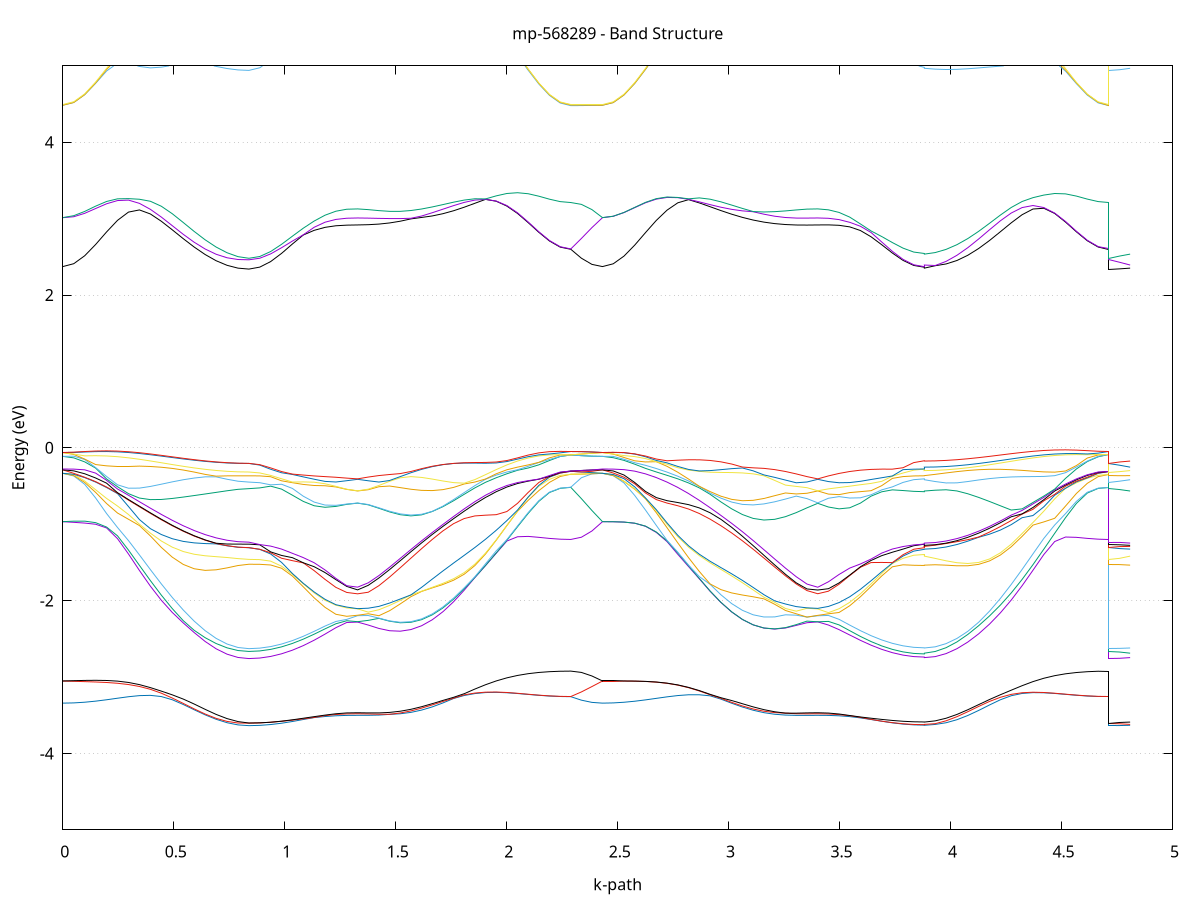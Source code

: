 set title 'mp-568289 - Band Structure'
set xlabel 'k-path'
set ylabel 'Energy (eV)'
set grid y
set yrange [-5:5]
set terminal png size 800,600
set output 'mp-568289_bands_gnuplot.png'
plot '-' using 1:2 with lines notitle, '-' using 1:2 with lines notitle, '-' using 1:2 with lines notitle, '-' using 1:2 with lines notitle, '-' using 1:2 with lines notitle, '-' using 1:2 with lines notitle, '-' using 1:2 with lines notitle, '-' using 1:2 with lines notitle, '-' using 1:2 with lines notitle, '-' using 1:2 with lines notitle, '-' using 1:2 with lines notitle, '-' using 1:2 with lines notitle, '-' using 1:2 with lines notitle, '-' using 1:2 with lines notitle, '-' using 1:2 with lines notitle, '-' using 1:2 with lines notitle, '-' using 1:2 with lines notitle, '-' using 1:2 with lines notitle, '-' using 1:2 with lines notitle, '-' using 1:2 with lines notitle, '-' using 1:2 with lines notitle, '-' using 1:2 with lines notitle, '-' using 1:2 with lines notitle, '-' using 1:2 with lines notitle, '-' using 1:2 with lines notitle, '-' using 1:2 with lines notitle, '-' using 1:2 with lines notitle, '-' using 1:2 with lines notitle, '-' using 1:2 with lines notitle, '-' using 1:2 with lines notitle, '-' using 1:2 with lines notitle, '-' using 1:2 with lines notitle, '-' using 1:2 with lines notitle, '-' using 1:2 with lines notitle, '-' using 1:2 with lines notitle, '-' using 1:2 with lines notitle, '-' using 1:2 with lines notitle, '-' using 1:2 with lines notitle, '-' using 1:2 with lines notitle, '-' using 1:2 with lines notitle, '-' using 1:2 with lines notitle, '-' using 1:2 with lines notitle, '-' using 1:2 with lines notitle, '-' using 1:2 with lines notitle, '-' using 1:2 with lines notitle, '-' using 1:2 with lines notitle, '-' using 1:2 with lines notitle, '-' using 1:2 with lines notitle, '-' using 1:2 with lines notitle, '-' using 1:2 with lines notitle, '-' using 1:2 with lines notitle, '-' using 1:2 with lines notitle, '-' using 1:2 with lines notitle, '-' using 1:2 with lines notitle, '-' using 1:2 with lines notitle, '-' using 1:2 with lines notitle, '-' using 1:2 with lines notitle, '-' using 1:2 with lines notitle, '-' using 1:2 with lines notitle, '-' using 1:2 with lines notitle, '-' using 1:2 with lines notitle, '-' using 1:2 with lines notitle, '-' using 1:2 with lines notitle, '-' using 1:2 with lines notitle, '-' using 1:2 with lines notitle, '-' using 1:2 with lines notitle, '-' using 1:2 with lines notitle, '-' using 1:2 with lines notitle, '-' using 1:2 with lines notitle, '-' using 1:2 with lines notitle, '-' using 1:2 with lines notitle, '-' using 1:2 with lines notitle
0.000000 -11.813097
0.049335 -11.809397
0.098670 -11.798297
0.148005 -11.780097
0.197340 -11.755197
0.246675 -11.724197
0.296010 -11.687897
0.345345 -11.647097
0.394680 -11.602897
0.444015 -11.556697
0.493350 -11.509797
0.542685 -11.463697
0.592020 -11.419897
0.641355 -11.379997
0.690690 -11.345397
0.740025 -11.317597
0.789360 -11.298497
0.838695 -11.291197
0.838695 -11.291197
0.887663 -11.289797
0.936631 -11.285597
0.985598 -11.278997
1.034566 -11.270397
1.083533 -11.260397
1.132501 -11.249897
1.181468 -11.239797
1.230436 -11.231097
1.279403 -11.225797
1.328371 -11.223397
1.328371 -11.223397
1.376403 -11.228797
1.424436 -11.239997
1.472469 -11.256697
1.520501 -11.279097
1.568534 -11.307197
1.616567 -11.340597
1.664599 -11.378497
1.712632 -11.419997
1.760664 -11.463997
1.808697 -11.509397
1.856730 -11.554797
1.904762 -11.599097
1.952795 -11.641097
2.000828 -11.679697
2.048860 -11.714097
2.096893 -11.743197
2.144926 -11.766597
2.192958 -11.783697
2.240991 -11.794097
2.289023 -11.797597
2.289023 -11.797597
2.336561 -11.805797
2.384099 -11.811297
2.431637 -11.813097
2.431637 -11.813097
2.480137 -11.809497
2.528637 -11.798797
2.577137 -11.781197
2.625637 -11.756997
2.674137 -11.726897
2.722637 -11.691497
2.771137 -11.651697
2.819637 -11.608397
2.868138 -11.562797
2.916638 -11.515897
2.965138 -11.469197
3.013638 -11.423797
3.062138 -11.381097
3.110638 -11.342097
3.159138 -11.307797
3.207638 -11.278997
3.256138 -11.255997
3.304638 -11.238997
3.353138 -11.227897
3.401638 -11.223297
3.401638 -11.223397
3.449671 -11.226597
3.497704 -11.231997
3.545736 -11.240097
3.593769 -11.249497
3.641802 -11.259197
3.689834 -11.268397
3.737867 -11.276297
3.785899 -11.282397
3.833932 -11.286197
3.881965 -11.287497
3.881965 -11.287497
3.881965 -11.289397
3.881965 -11.289397
3.930903 -11.296997
3.979841 -11.315797
4.028779 -11.342797
4.077717 -11.376397
4.126656 -11.415197
4.175594 -11.457697
4.224532 -11.502497
4.273470 -11.548097
4.322409 -11.592997
4.371347 -11.635897
4.420285 -11.675697
4.469223 -11.711097
4.518161 -11.741197
4.567100 -11.765497
4.616038 -11.783197
4.664976 -11.793997
4.713914 -11.797597
4.713914 -11.291197
4.761529 -11.290697
4.809143 -11.289397
e
0.000000 -11.761297
0.049335 -11.758097
0.098670 -11.747997
0.148005 -11.731197
0.197340 -11.707897
0.246675 -11.678797
0.296010 -11.644497
0.345345 -11.606097
0.394680 -11.564597
0.444015 -11.521197
0.493350 -11.477297
0.542685 -11.434397
0.592020 -11.393997
0.641355 -11.357397
0.690690 -11.326097
0.740025 -11.301297
0.789360 -11.284297
0.838695 -11.277597
0.838695 -11.277597
0.887663 -11.276397
0.936631 -11.272897
0.985598 -11.267397
1.034566 -11.260397
1.083533 -11.252597
1.132501 -11.244597
1.181468 -11.237097
1.230436 -11.230797
1.279403 -11.225597
1.328371 -11.223397
1.328371 -11.223397
1.376403 -11.228597
1.424436 -11.239597
1.472469 -11.256197
1.520501 -11.278497
1.568534 -11.306597
1.616567 -11.339897
1.664599 -11.377797
1.712632 -11.419297
1.760664 -11.463297
1.808697 -11.508597
1.856730 -11.553997
1.904762 -11.598297
1.952795 -11.640297
2.000828 -11.678897
2.048860 -11.713197
2.096893 -11.742397
2.144926 -11.765797
2.192958 -11.782797
2.240991 -11.793197
2.289023 -11.796697
2.289023 -11.796697
2.336561 -11.785997
2.384099 -11.773397
2.431637 -11.761297
2.431637 -11.761297
2.480137 -11.757897
2.528637 -11.747497
2.577137 -11.730597
2.625637 -11.707297
2.674137 -11.678397
2.722637 -11.644597
2.771137 -11.606597
2.819637 -11.565497
2.868138 -11.522297
2.916638 -11.478397
2.965138 -11.434897
3.013638 -11.393197
3.062138 -11.354397
3.110638 -11.319597
3.159138 -11.289697
3.207638 -11.265297
3.256138 -11.246697
3.304638 -11.233797
3.353138 -11.226097
3.401638 -11.223297
3.401638 -11.223297
3.449671 -11.226097
3.497704 -11.231997
3.545736 -11.239997
3.593769 -11.249297
3.641802 -11.258897
3.689834 -11.267997
3.737867 -11.275897
3.785899 -11.281997
3.833932 -11.285797
3.881965 -11.287097
3.881965 -11.287097
3.881965 -11.284597
3.881965 -11.284597
3.930903 -11.293897
3.979841 -11.313297
4.028779 -11.340697
4.077717 -11.374597
4.126656 -11.413597
4.175594 -11.456297
4.224532 -11.501297
4.273470 -11.546997
4.322409 -11.591997
4.371347 -11.634997
4.420285 -11.674797
4.469223 -11.710197
4.518161 -11.740397
4.567100 -11.764597
4.616038 -11.782297
4.664976 -11.793097
4.713914 -11.796697
4.713914 -11.277597
4.761529 -11.280997
4.809143 -11.284597
e
0.000000 -11.759997
0.049335 -11.756197
0.098670 -11.744897
0.148005 -11.726797
0.197340 -11.702297
0.246675 -11.671997
0.296010 -11.636797
0.345345 -11.597597
0.394680 -11.555497
0.444015 -11.511697
0.493350 -11.467697
0.542685 -11.424997
0.592020 -11.384997
0.641355 -11.349197
0.690690 -11.318897
0.740025 -11.295297
0.789360 -11.280297
0.838695 -11.275597
0.838695 -11.275597
0.887663 -11.274397
0.936631 -11.270897
0.985598 -11.265497
1.034566 -11.258497
1.083533 -11.250797
1.132501 -11.242997
1.181468 -11.235997
1.230436 -11.229997
1.279403 -11.224497
1.328371 -11.221797
1.328371 -11.221797
1.376403 -11.223997
1.424436 -11.229397
1.472469 -11.241297
1.520501 -11.258997
1.568534 -11.282497
1.616567 -11.311297
1.664599 -11.344997
1.712632 -11.382497
1.760664 -11.422897
1.808697 -11.464997
1.856730 -11.507597
1.904762 -11.549297
1.952795 -11.589197
2.000828 -11.625997
2.048860 -11.658797
2.096893 -11.686797
2.144926 -11.709297
2.192958 -11.725697
2.240991 -11.735797
2.289023 -11.739097
2.289023 -11.739097
2.336561 -11.741897
2.384099 -11.749597
2.431637 -11.759997
2.431637 -11.760097
2.480137 -11.756597
2.528637 -11.746197
2.577137 -11.729297
2.625637 -11.705997
2.674137 -11.677097
2.722637 -11.643297
2.771137 -11.605297
2.819637 -11.564097
2.868138 -11.520997
2.916638 -11.476997
2.965138 -11.433597
3.013638 -11.391797
3.062138 -11.352997
3.110638 -11.318097
3.159138 -11.288197
3.207638 -11.263797
3.256138 -11.245197
3.304638 -11.232297
3.353138 -11.224697
3.401638 -11.221697
3.401638 -11.221697
3.449671 -11.225397
3.497704 -11.230697
3.545736 -11.235497
3.593769 -11.240097
3.641802 -11.244497
3.689834 -11.249097
3.737867 -11.255597
3.785899 -11.260797
3.833932 -11.263997
3.881965 -11.265097
3.881965 -11.265097
3.881965 -11.267397
3.881965 -11.267397
3.930903 -11.272997
3.979841 -11.289197
4.028779 -11.312897
4.077717 -11.342897
4.126656 -11.377897
4.175594 -11.416897
4.224532 -11.458497
4.273470 -11.501097
4.322409 -11.543497
4.371347 -11.584197
4.420285 -11.622097
4.469223 -11.655897
4.518161 -11.684897
4.567100 -11.708197
4.616038 -11.725197
4.664976 -11.735597
4.713914 -11.739097
4.713914 -11.275597
4.761529 -11.271897
4.809143 -11.267397
e
0.000000 -11.346197
0.049335 -11.345697
0.098670 -11.343597
0.148005 -11.339697
0.197340 -11.333997
0.246675 -11.326897
0.296010 -11.318397
0.345345 -11.308997
0.394680 -11.299097
0.444015 -11.288897
0.493350 -11.278897
0.542685 -11.269497
0.592020 -11.261197
0.641355 -11.254397
0.690690 -11.249597
0.740025 -11.246897
0.789360 -11.245897
0.838695 -11.245097
0.838695 -11.245097
0.887663 -11.244597
0.936631 -11.243197
0.985598 -11.240897
1.034566 -11.237697
1.083533 -11.233897
1.132501 -11.229697
1.181468 -11.225397
1.230436 -11.221897
1.279403 -11.220797
1.328371 -11.221197
1.328371 -11.221197
1.376403 -11.222897
1.424436 -11.227097
1.472469 -11.231397
1.520501 -11.236997
1.568534 -11.243897
1.616567 -11.251897
1.664599 -11.261097
1.712632 -11.271197
1.760664 -11.282197
1.808697 -11.293597
1.856730 -11.305297
1.904762 -11.316897
1.952795 -11.328097
2.000828 -11.338697
2.048860 -11.348197
2.096893 -11.356497
2.144926 -11.363197
2.192958 -11.368097
2.240991 -11.371197
2.289023 -11.372197
2.289023 -11.372197
2.336561 -11.368797
2.384099 -11.359397
2.431637 -11.346197
2.431637 -11.346197
2.480137 -11.345297
2.528637 -11.342497
2.577137 -11.337897
2.625637 -11.331697
2.674137 -11.324197
2.722637 -11.315397
2.771137 -11.305897
2.819637 -11.295697
2.868138 -11.285297
2.916638 -11.274997
2.965138 -11.265097
3.013638 -11.255697
3.062138 -11.247197
3.110638 -11.239697
3.159138 -11.233397
3.207638 -11.228297
3.256138 -11.224597
3.304638 -11.222197
3.353138 -11.221097
3.401638 -11.221397
3.401638 -11.221397
3.449671 -11.220697
3.497704 -11.222597
3.545736 -11.227597
3.593769 -11.234197
3.641802 -11.241697
3.689834 -11.248397
3.737867 -11.251597
3.785899 -11.254097
3.833932 -11.255597
3.881965 -11.256097
3.881965 -11.256097
3.881965 -11.253797
3.881965 -11.253797
3.930903 -11.254597
3.979841 -11.255397
4.028779 -11.258497
4.077717 -11.264297
4.126656 -11.272197
4.175594 -11.281797
4.224532 -11.292497
4.273470 -11.303897
4.322409 -11.315397
4.371347 -11.326797
4.420285 -11.337597
4.469223 -11.347397
4.518161 -11.355897
4.567100 -11.362797
4.616038 -11.367997
4.664976 -11.371097
4.713914 -11.372197
4.713914 -11.245097
4.761529 -11.249197
4.809143 -11.253797
e
0.000000 -11.345097
0.049335 -11.343597
0.098670 -11.339897
0.148005 -11.334397
0.197340 -11.327297
0.246675 -11.318897
0.296010 -11.309497
0.345345 -11.299397
0.394680 -11.288897
0.444015 -11.278597
0.493350 -11.268697
0.542685 -11.259697
0.592020 -11.252097
0.641355 -11.246097
0.690690 -11.242297
0.740025 -11.240997
0.789360 -11.241897
0.838695 -11.243297
0.838695 -11.243297
0.887663 -11.242797
0.936631 -11.241297
0.985598 -11.238997
1.034566 -11.235997
1.083533 -11.232297
1.132501 -11.228297
1.181468 -11.224397
1.230436 -11.221397
1.279403 -11.220297
1.328371 -11.220997
1.328371 -11.220997
1.376403 -11.218997
1.424436 -11.217597
1.472469 -11.217297
1.520501 -11.218097
1.568534 -11.220197
1.616567 -11.223397
1.664599 -11.227797
1.712632 -11.233097
1.760664 -11.239297
1.808697 -11.246297
1.856730 -11.253597
1.904762 -11.261197
1.952795 -11.268797
2.000828 -11.275997
2.048860 -11.282597
2.096893 -11.288397
2.144926 -11.293197
2.192958 -11.296797
2.240991 -11.298997
2.289023 -11.299697
2.289023 -11.299697
2.336561 -11.313597
2.384099 -11.329697
2.431637 -11.345097
2.431637 -11.345097
2.480137 -11.344097
2.528637 -11.341297
2.577137 -11.336797
2.625637 -11.330597
2.674137 -11.322997
2.722637 -11.314297
2.771137 -11.304697
2.819637 -11.294497
2.868138 -11.284097
2.916638 -11.273797
2.965138 -11.263797
3.013638 -11.254397
3.062138 -11.245897
3.110638 -11.238397
3.159138 -11.231997
3.207638 -11.226897
3.256138 -11.223197
3.304638 -11.220897
3.353138 -11.220097
3.401638 -11.220897
3.401638 -11.220897
3.449671 -11.220497
3.497704 -11.221197
3.545736 -11.222697
3.593769 -11.224597
3.641802 -11.226597
3.689834 -11.228597
3.737867 -11.230397
3.785899 -11.231697
3.833932 -11.232597
3.881965 -11.232897
3.881965 -11.232897
3.881965 -11.235597
3.881965 -11.235597
3.930903 -11.232997
3.979841 -11.230697
4.028779 -11.230297
4.077717 -11.231797
4.126656 -11.235197
4.175594 -11.240097
4.224532 -11.246197
4.273470 -11.253097
4.322409 -11.260397
4.371347 -11.267997
4.420285 -11.275297
4.469223 -11.282097
4.518161 -11.287997
4.567100 -11.292997
4.616038 -11.296697
4.664976 -11.298897
4.713914 -11.299697
4.713914 -11.243297
4.761529 -11.239597
4.809143 -11.235597
e
0.000000 -11.278297
0.049335 -11.277597
0.098670 -11.275697
0.148005 -11.272497
0.197340 -11.268197
0.246675 -11.262997
0.296010 -11.257197
0.345345 -11.250997
0.394680 -11.244697
0.444015 -11.238597
0.493350 -11.232997
0.542685 -11.228297
0.592020 -11.224797
0.641355 -11.222797
0.690690 -11.222497
0.740025 -11.223997
0.789360 -11.226697
0.838695 -11.228297
0.838695 -11.228297
0.887663 -11.227997
0.936631 -11.227397
0.985598 -11.226297
1.034566 -11.225097
1.083533 -11.223697
1.132501 -11.222397
1.181468 -11.221297
1.230436 -11.220697
1.279403 -11.220197
1.328371 -11.220697
1.328371 -11.220697
1.376403 -11.218497
1.424436 -11.216997
1.472469 -11.216597
1.520501 -11.217397
1.568534 -11.219397
1.616567 -11.222597
1.664599 -11.226997
1.712632 -11.232297
1.760664 -11.238497
1.808697 -11.245397
1.856730 -11.252797
1.904762 -11.260297
1.952795 -11.267897
2.000828 -11.275097
2.048860 -11.281697
2.096893 -11.287597
2.144926 -11.292297
2.192958 -11.295897
2.240991 -11.298097
2.289023 -11.298797
2.289023 -11.298797
2.336561 -11.287897
2.384099 -11.280797
2.431637 -11.278297
2.431637 -11.278297
2.480137 -11.277697
2.528637 -11.275697
2.577137 -11.272597
2.625637 -11.268397
2.674137 -11.263297
2.722637 -11.257497
2.771137 -11.251297
2.819637 -11.244897
2.868138 -11.238597
2.916638 -11.232597
2.965138 -11.227097
3.013638 -11.222397
3.062138 -11.218597
3.110638 -11.215897
3.159138 -11.214197
3.207638 -11.213697
3.256138 -11.214397
3.304638 -11.215997
3.353138 -11.218597
3.401638 -11.220797
3.401638 -11.220797
3.449671 -11.220097
3.497704 -11.221097
3.545736 -11.222497
3.593769 -11.224197
3.641802 -11.226197
3.689834 -11.228197
3.737867 -11.229897
3.785899 -11.231197
3.833932 -11.232097
3.881965 -11.232297
3.881965 -11.232297
3.881965 -11.230297
3.881965 -11.230297
3.930903 -11.229597
3.979841 -11.228097
4.028779 -11.227997
4.077717 -11.229797
4.126656 -11.233297
4.175594 -11.238497
4.224532 -11.244697
4.273470 -11.251797
4.322409 -11.259297
4.371347 -11.266997
4.420285 -11.274297
4.469223 -11.281197
4.518161 -11.287197
4.567100 -11.292097
4.616038 -11.295797
4.664976 -11.297997
4.713914 -11.298797
4.713914 -11.228297
4.761529 -11.228797
4.809143 -11.230297
e
0.000000 -7.518097
0.049335 -7.517497
0.098670 -7.515797
0.148005 -7.513097
0.197340 -7.509697
0.246675 -7.505697
0.296010 -7.501597
0.345345 -7.497597
0.394680 -7.494097
0.444015 -7.491197
0.493350 -7.488997
0.542685 -7.487597
0.592020 -7.486697
0.641355 -7.486297
0.690690 -7.486097
0.740025 -7.486097
0.789360 -7.486197
0.838695 -7.486197
0.838695 -7.486197
0.887663 -7.484297
0.936631 -7.478597
0.985598 -7.469597
1.034566 -7.457497
1.083533 -7.442697
1.132501 -7.425997
1.181468 -7.408397
1.230436 -7.391697
1.279403 -7.378397
1.328371 -7.372197
1.328371 -7.372197
1.376403 -7.380897
1.424436 -7.393897
1.472469 -7.408697
1.520501 -7.423397
1.568534 -7.436897
1.616567 -7.448897
1.664599 -7.459097
1.712632 -7.467797
1.760664 -7.475097
1.808697 -7.481397
1.856730 -7.486997
1.904762 -7.492097
1.952795 -7.496997
2.000828 -7.501597
2.048860 -7.505997
2.096893 -7.509897
2.144926 -7.513297
2.192958 -7.515897
2.240991 -7.517497
2.289023 -7.518097
2.289023 -7.518097
2.336561 -7.518097
2.384099 -7.518097
2.431637 -7.518097
2.431637 -7.518097
2.480137 -7.517497
2.528637 -7.515897
2.577137 -7.513197
2.625637 -7.509797
2.674137 -7.505797
2.722637 -7.501297
2.771137 -7.496597
2.819637 -7.491697
2.868138 -7.486497
2.916638 -7.480897
2.965138 -7.474497
3.013638 -7.467097
3.062138 -7.458197
3.110638 -7.447697
3.159138 -7.435497
3.207638 -7.421597
3.256138 -7.406597
3.304638 -7.391797
3.353138 -7.378997
3.401638 -7.371797
3.401638 -7.371797
3.449671 -7.380397
3.497704 -7.394297
3.545736 -7.410997
3.593769 -7.428097
3.641802 -7.444297
3.689834 -7.458597
3.737867 -7.470197
3.785899 -7.478897
3.833932 -7.484397
3.881965 -7.486197
3.881965 -7.486197
3.881965 -7.486197
3.881965 -7.486197
3.930903 -7.486197
3.979841 -7.486097
4.028779 -7.486097
4.077717 -7.486297
4.126656 -7.486697
4.175594 -7.487597
4.224532 -7.489097
4.273470 -7.491397
4.322409 -7.494297
4.371347 -7.497797
4.420285 -7.501697
4.469223 -7.505797
4.518161 -7.509697
4.567100 -7.513197
4.616038 -7.515797
4.664976 -7.517497
4.713914 -7.518097
4.713914 -7.486197
4.761529 -7.486197
4.809143 -7.486197
e
0.000000 -7.518097
0.049335 -7.517497
0.098670 -7.515697
0.148005 -7.512997
0.197340 -7.509597
0.246675 -7.505597
0.296010 -7.501497
0.345345 -7.497497
0.394680 -7.493897
0.444015 -7.490997
0.493350 -7.488797
0.542685 -7.487397
0.592020 -7.486497
0.641355 -7.485997
0.690690 -7.485897
0.740025 -7.485897
0.789360 -7.485897
0.838695 -7.485997
0.838695 -7.485997
0.887663 -7.484097
0.936631 -7.478597
0.985598 -7.469197
1.034566 -7.456697
1.083533 -7.441597
1.132501 -7.424497
1.181468 -7.406797
1.230436 -7.389997
1.279403 -7.376797
1.328371 -7.370997
1.328371 -7.370997
1.376403 -7.379397
1.424436 -7.392297
1.472469 -7.407097
1.520501 -7.421897
1.568534 -7.435497
1.616567 -7.447597
1.664599 -7.457997
1.712632 -7.466697
1.760664 -7.474197
1.808697 -7.480697
1.856730 -7.486397
1.904762 -7.491697
1.952795 -7.496697
2.000828 -7.501397
2.048860 -7.505897
2.096893 -7.509897
2.144926 -7.513297
2.192958 -7.515897
2.240991 -7.517497
2.289023 -7.518097
2.289023 -7.518097
2.336561 -7.518097
2.384099 -7.518097
2.431637 -7.518097
2.431637 -7.518097
2.480137 -7.517497
2.528637 -7.515797
2.577137 -7.513197
2.625637 -7.509697
2.674137 -7.505697
2.722637 -7.501197
2.771137 -7.496397
2.819637 -7.491297
2.868138 -7.485897
2.916638 -7.479897
2.965138 -7.473197
3.013638 -7.465397
3.062138 -7.456197
3.110638 -7.445297
3.159138 -7.432697
3.207638 -7.418697
3.256138 -7.403797
3.304638 -7.389197
3.353138 -7.377097
3.401638 -7.371197
3.401638 -7.371197
3.449671 -7.378497
3.497704 -7.391997
3.545736 -7.408797
3.593769 -7.426297
3.641802 -7.442997
3.689834 -7.457697
3.737867 -7.469897
3.785899 -7.478797
3.833932 -7.484197
3.881965 -7.485997
3.881965 -7.485997
3.881965 -7.485997
3.881965 -7.485997
3.930903 -7.485897
3.979841 -7.485897
4.028779 -7.485897
4.077717 -7.485997
4.126656 -7.486497
4.175594 -7.487397
4.224532 -7.488997
4.273470 -7.491197
4.322409 -7.494097
4.371347 -7.497697
4.420285 -7.501597
4.469223 -7.505697
4.518161 -7.509697
4.567100 -7.513097
4.616038 -7.515797
4.664976 -7.517497
4.713914 -7.518097
4.713914 -7.485997
4.761529 -7.485997
4.809143 -7.485997
e
0.000000 -7.517997
0.049335 -7.516297
0.098670 -7.513297
0.148005 -7.510597
0.197340 -7.507197
0.246675 -7.503197
0.296010 -7.499097
0.345345 -7.495097
0.394680 -7.491597
0.444015 -7.488697
0.493350 -7.486497
0.542685 -7.484997
0.592020 -7.484097
0.641355 -7.483697
0.690690 -7.483497
0.740025 -7.483497
0.789360 -7.483597
0.838695 -7.483597
0.838695 -7.483597
0.887663 -7.481697
0.936631 -7.476097
0.985598 -7.466997
1.034566 -7.454597
1.083533 -7.439497
1.132501 -7.422397
1.181468 -7.404597
1.230436 -7.387897
1.279403 -7.374897
1.328371 -7.370897
1.328371 -7.370897
1.376403 -7.377197
1.424436 -7.389697
1.472469 -7.404097
1.520501 -7.418797
1.568534 -7.432497
1.616567 -7.444697
1.664599 -7.455297
1.712632 -7.464197
1.760664 -7.471797
1.808697 -7.478397
1.856730 -7.484197
1.904762 -7.489397
1.952795 -7.494397
2.000828 -7.499097
2.048860 -7.503497
2.096893 -7.507497
2.144926 -7.510897
2.192958 -7.513397
2.240991 -7.516397
2.289023 -7.517997
2.289023 -7.517997
2.336561 -7.517997
2.384099 -7.517997
2.431637 -7.517997
2.431637 -7.517997
2.480137 -7.516397
2.528637 -7.513397
2.577137 -7.510797
2.625637 -7.507297
2.674137 -7.503297
2.722637 -7.498797
2.771137 -7.494097
2.819637 -7.488997
2.868138 -7.483697
2.916638 -7.477797
2.965138 -7.471197
3.013638 -7.463397
3.062138 -7.454297
3.110638 -7.443497
3.159138 -7.430997
3.207638 -7.416997
3.256138 -7.402197
3.304638 -7.387597
3.353138 -7.375397
3.401638 -7.370597
3.401638 -7.370597
3.449671 -7.376797
3.497704 -7.390497
3.545736 -7.407197
3.593769 -7.424597
3.641802 -7.441097
3.689834 -7.455697
3.737867 -7.467597
3.785899 -7.476397
3.833932 -7.481797
3.881965 -7.483597
3.881965 -7.483597
3.881965 -7.483597
3.881965 -7.483597
3.930903 -7.483597
3.979841 -7.483497
4.028779 -7.483497
4.077717 -7.483697
4.126656 -7.484097
4.175594 -7.485097
4.224532 -7.486597
4.273470 -7.488797
4.322409 -7.491697
4.371347 -7.495297
4.420285 -7.499197
4.469223 -7.503297
4.518161 -7.507297
4.567100 -7.510697
4.616038 -7.513397
4.664976 -7.516397
4.713914 -7.517997
4.713914 -7.483597
4.761529 -7.483597
4.809143 -7.483597
e
0.000000 -7.517997
0.049335 -7.516297
0.098670 -7.511297
0.148005 -7.502997
0.197340 -7.491697
0.246675 -7.477897
0.296010 -7.462397
0.345345 -7.446397
0.394680 -7.431897
0.444015 -7.421097
0.493350 -7.414797
0.542685 -7.412397
0.592020 -7.412297
0.641355 -7.413497
0.690690 -7.415097
0.740025 -7.416597
0.789360 -7.417697
0.838695 -7.418097
0.838695 -7.418097
0.887663 -7.416997
0.936631 -7.413797
0.985598 -7.408597
1.034566 -7.401897
1.083533 -7.394097
1.132501 -7.385797
1.181468 -7.377897
1.230436 -7.371797
1.279403 -7.369297
1.328371 -7.369797
1.328371 -7.369797
1.376403 -7.368897
1.424436 -7.370097
1.472469 -7.372597
1.520501 -7.375597
1.568534 -7.378497
1.616567 -7.381297
1.664599 -7.384297
1.712632 -7.387997
1.760664 -7.393597
1.808697 -7.402497
1.856730 -7.415397
1.904762 -7.431197
1.952795 -7.448297
2.000828 -7.464897
2.048860 -7.480097
2.096893 -7.493297
2.144926 -7.503897
2.192958 -7.511597
2.240991 -7.516397
2.289023 -7.517997
2.289023 -7.517997
2.336561 -7.517997
2.384099 -7.517997
2.431637 -7.517997
2.431637 -7.517997
2.480137 -7.516297
2.528637 -7.511497
2.577137 -7.503497
2.625637 -7.492397
2.674137 -7.478797
2.722637 -7.462997
2.771137 -7.445797
2.819637 -7.428497
2.868138 -7.412797
2.916638 -7.400497
2.965138 -7.392297
3.013638 -7.387197
3.062138 -7.383797
3.110638 -7.380897
3.159138 -7.378097
3.207638 -7.375097
3.256138 -7.372197
3.304638 -7.369797
3.353138 -7.368997
3.401638 -7.370097
3.401638 -7.370097
3.449671 -7.369397
3.497704 -7.372597
3.545736 -7.378897
3.593769 -7.386697
3.641802 -7.394897
3.689834 -7.402497
3.737867 -7.408997
3.785899 -7.413897
3.833932 -7.416997
3.881965 -7.417997
3.881965 -7.417997
3.881965 -7.417997
3.881965 -7.417997
3.930903 -7.417597
3.979841 -7.416497
4.028779 -7.414897
4.077717 -7.413397
4.126656 -7.412297
4.175594 -7.412497
4.224532 -7.415197
4.273470 -7.421897
4.322409 -7.433097
4.371347 -7.447797
4.420285 -7.463697
4.469223 -7.478997
4.518161 -7.492397
4.567100 -7.503297
4.616038 -7.511397
4.664976 -7.516297
4.713914 -7.517997
4.713914 -7.418097
4.761529 -7.418097
4.809143 -7.417997
e
0.000000 -7.515597
0.049335 -7.514997
0.098670 -7.510897
0.148005 -7.502197
0.197340 -7.490597
0.246675 -7.476397
0.296010 -7.460297
0.345345 -7.443697
0.394680 -7.428797
0.444015 -7.418097
0.493350 -7.412397
0.542685 -7.410497
0.592020 -7.410897
0.641355 -7.412397
0.690690 -7.414197
0.740025 -7.415797
0.789360 -7.416897
0.838695 -7.417297
0.838695 -7.417297
0.887663 -7.416197
0.936631 -7.412997
0.985598 -7.407997
1.034566 -7.401297
1.083533 -7.393597
1.132501 -7.385497
1.181468 -7.377797
1.230436 -7.371597
1.279403 -7.368697
1.328371 -7.368897
1.328371 -7.368897
1.376403 -7.368397
1.424436 -7.369897
1.472469 -7.372597
1.520501 -7.375397
1.568534 -7.378097
1.616567 -7.380697
1.664599 -7.383297
1.712632 -7.386397
1.760664 -7.390997
1.808697 -7.398497
1.856730 -7.410297
1.904762 -7.425797
1.952795 -7.443197
2.000828 -7.460797
2.048860 -7.477097
2.096893 -7.491297
2.144926 -7.502797
2.192958 -7.511197
2.240991 -7.515097
2.289023 -7.515597
2.289023 -7.515597
2.336561 -7.515597
2.384099 -7.515597
2.431637 -7.515597
2.431637 -7.515597
2.480137 -7.515097
2.528637 -7.511097
2.577137 -7.502697
2.625637 -7.491397
2.674137 -7.477597
2.722637 -7.461697
2.771137 -7.444497
2.819637 -7.427197
2.868138 -7.411497
2.916638 -7.399197
2.965138 -7.391197
3.013638 -7.386297
3.062138 -7.383097
3.110638 -7.380397
3.159138 -7.377797
3.207638 -7.374997
3.256138 -7.372097
3.304638 -7.369497
3.353138 -7.368297
3.401638 -7.368597
3.401638 -7.368597
3.449671 -7.368797
3.497704 -7.372397
3.545736 -7.378797
3.593769 -7.386397
3.641802 -7.394397
3.689834 -7.401897
3.737867 -7.408297
3.785899 -7.413197
3.833932 -7.416297
3.881965 -7.417297
3.881965 -7.417297
3.881965 -7.417297
3.881965 -7.417297
3.930903 -7.416797
3.979841 -7.415697
4.028779 -7.413997
4.077717 -7.412197
4.126656 -7.410797
4.175594 -7.410497
4.224532 -7.412397
4.273470 -7.417897
4.322409 -7.428297
4.371347 -7.442897
4.420285 -7.459497
4.469223 -7.475797
4.518161 -7.490297
4.567100 -7.502197
4.616038 -7.510997
4.664976 -7.515097
4.713914 -7.515597
4.713914 -7.417297
4.761529 -7.417297
4.809143 -7.417297
e
0.000000 -7.515597
0.049335 -7.513897
0.098670 -7.508597
0.148005 -7.499797
0.197340 -7.487697
0.246675 -7.472797
0.296010 -7.455997
0.345345 -7.438997
0.394680 -7.424497
0.444015 -7.414697
0.493350 -7.409797
0.542685 -7.408297
0.592020 -7.408797
0.641355 -7.410397
0.690690 -7.412097
0.740025 -7.413797
0.789360 -7.414797
0.838695 -7.415197
0.838695 -7.415197
0.887663 -7.414097
0.936631 -7.410997
0.985598 -7.405897
1.034566 -7.399197
1.083533 -7.391397
1.132501 -7.383197
1.181468 -7.375397
1.230436 -7.369297
1.279403 -7.366497
1.328371 -7.367697
1.328371 -7.367697
1.376403 -7.366197
1.424436 -7.367597
1.472469 -7.370197
1.520501 -7.373097
1.568534 -7.375897
1.616567 -7.378597
1.664599 -7.381297
1.712632 -7.384497
1.760664 -7.389197
1.808697 -7.396797
1.856730 -7.408497
1.904762 -7.423997
1.952795 -7.441497
2.000828 -7.458997
2.048860 -7.475197
2.096893 -7.489297
2.144926 -7.500697
2.192958 -7.508997
2.240991 -7.513997
2.289023 -7.515597
2.289023 -7.515597
2.336561 -7.515597
2.384099 -7.515597
2.431637 -7.515597
2.431637 -7.515597
2.480137 -7.513897
2.528637 -7.508797
2.577137 -7.500297
2.625637 -7.488497
2.674137 -7.473897
2.722637 -7.456997
2.771137 -7.438997
2.819637 -7.421397
2.868138 -7.406197
2.916638 -7.395197
2.965138 -7.388297
3.013638 -7.383997
3.062138 -7.380897
3.110638 -7.378197
3.159138 -7.375497
3.207638 -7.372597
3.256138 -7.369697
3.304638 -7.367197
3.353138 -7.366197
3.401638 -7.367997
3.401638 -7.367997
3.449671 -7.366697
3.497704 -7.370097
3.545736 -7.376397
3.593769 -7.384197
3.641802 -7.392197
3.689834 -7.399797
3.737867 -7.406197
3.785899 -7.411097
3.833932 -7.414197
3.881965 -7.415197
3.881965 -7.415197
3.881965 -7.415197
3.881965 -7.415197
3.930903 -7.414797
3.979841 -7.413597
4.028779 -7.411997
4.077717 -7.410197
4.126656 -7.408797
4.175594 -7.408297
4.224532 -7.410097
4.273470 -7.415397
4.322409 -7.425797
4.371347 -7.440597
4.420285 -7.457397
4.469223 -7.473797
4.518161 -7.488297
4.567100 -7.500097
4.616038 -7.508697
4.664976 -7.513897
4.713914 -7.515597
4.713914 -7.415197
4.761529 -7.415197
4.809143 -7.415197
e
0.000000 -7.405297
0.049335 -7.404597
0.098670 -7.402497
0.148005 -7.399097
0.197340 -7.394497
0.246675 -7.388597
0.296010 -7.381597
0.345345 -7.372997
0.394680 -7.362397
0.444015 -7.352297
0.493350 -7.347297
0.542685 -7.343497
0.592020 -7.339897
0.641355 -7.336597
0.690690 -7.333897
0.740025 -7.331797
0.789360 -7.330597
0.838695 -7.330197
0.838695 -7.330197
0.887663 -7.330097
0.936631 -7.329797
0.985598 -7.329397
1.034566 -7.328797
1.083533 -7.327997
1.132501 -7.327097
1.181468 -7.325797
1.230436 -7.323897
1.279403 -7.321297
1.328371 -7.319397
1.328371 -7.319397
1.376403 -7.325097
1.424436 -7.330597
1.472469 -7.334597
1.520501 -7.338197
1.568534 -7.341597
1.616567 -7.345197
1.664599 -7.348897
1.712632 -7.352797
1.760664 -7.356997
1.808697 -7.361497
1.856730 -7.366497
1.904762 -7.371897
1.952795 -7.377697
2.000828 -7.383697
2.048860 -7.389397
2.096893 -7.394597
2.144926 -7.398897
2.192958 -7.402097
2.240991 -7.404097
2.289023 -7.404697
2.289023 -7.404697
2.336561 -7.404897
2.384099 -7.405197
2.431637 -7.405297
2.431637 -7.405297
2.480137 -7.404597
2.528637 -7.402597
2.577137 -7.399297
2.625637 -7.394897
2.674137 -7.389597
2.722637 -7.383697
2.771137 -7.377597
2.819637 -7.371597
2.868138 -7.366097
2.916638 -7.361097
2.965138 -7.356597
3.013638 -7.352397
3.062138 -7.348397
3.110638 -7.344697
3.159138 -7.341097
3.207638 -7.337597
3.256138 -7.333997
3.304638 -7.329797
3.353138 -7.323897
3.401638 -7.319297
3.401638 -7.319297
3.449671 -7.321797
3.497704 -7.324297
3.545736 -7.326097
3.593769 -7.327297
3.641802 -7.328297
3.689834 -7.328997
3.737867 -7.329597
3.785899 -7.329997
3.833932 -7.330197
3.881965 -7.330297
3.881965 -7.330297
3.881965 -7.330297
3.881965 -7.330297
3.930903 -7.330697
3.979841 -7.331997
4.028779 -7.333997
4.077717 -7.336697
4.126656 -7.339997
4.175594 -7.343597
4.224532 -7.347497
4.273470 -7.352697
4.322409 -7.362997
4.371347 -7.373297
4.420285 -7.381597
4.469223 -7.388497
4.518161 -7.394097
4.567100 -7.398697
4.616038 -7.401997
4.664976 -7.403997
4.713914 -7.404697
4.713914 -7.330197
4.761529 -7.330197
4.809143 -7.330297
e
0.000000 -7.402697
0.049335 -7.401997
0.098670 -7.399997
0.148005 -7.396797
0.197340 -7.392297
0.246675 -7.386797
0.296010 -7.380097
0.345345 -7.371797
0.394680 -7.361397
0.444015 -7.351597
0.493350 -7.346397
0.542685 -7.342297
0.592020 -7.338497
0.641355 -7.335297
0.690690 -7.332697
0.740025 -7.330797
0.789360 -7.329697
0.838695 -7.329297
0.838695 -7.329297
0.887663 -7.329297
0.936631 -7.328997
0.985598 -7.328597
1.034566 -7.327997
1.083533 -7.327297
1.132501 -7.326397
1.181468 -7.325197
1.230436 -7.323397
1.279403 -7.320797
1.328371 -7.319097
1.328371 -7.319097
1.376403 -7.324697
1.424436 -7.330297
1.472469 -7.334397
1.520501 -7.337997
1.568534 -7.341397
1.616567 -7.344897
1.664599 -7.348597
1.712632 -7.352497
1.760664 -7.356697
1.808697 -7.361097
1.856730 -7.365997
1.904762 -7.371297
1.952795 -7.376997
2.000828 -7.382797
2.048860 -7.388497
2.096893 -7.393597
2.144926 -7.397897
2.192958 -7.401097
2.240991 -7.402997
2.289023 -7.403697
2.289023 -7.403697
2.336561 -7.403397
2.384099 -7.402897
2.431637 -7.402697
2.431637 -7.402697
2.480137 -7.401997
2.528637 -7.400097
2.577137 -7.396897
2.625637 -7.392697
2.674137 -7.387597
2.722637 -7.381997
2.771137 -7.376197
2.819637 -7.370597
2.868138 -7.365397
2.916638 -7.360597
2.965138 -7.356197
3.013638 -7.352097
3.062138 -7.348197
3.110638 -7.344497
3.159138 -7.340897
3.207638 -7.337397
3.256138 -7.333797
3.304638 -7.329397
3.353138 -7.323397
3.401638 -7.318997
3.401638 -7.318997
3.449671 -7.321297
3.497704 -7.323597
3.545736 -7.325197
3.593769 -7.326297
3.641802 -7.327197
3.689834 -7.327897
3.737867 -7.328397
3.785899 -7.328797
3.833932 -7.328997
3.881965 -7.329097
3.881965 -7.329097
3.881965 -7.329197
3.881965 -7.329197
3.930903 -7.329697
3.979841 -7.330997
4.028779 -7.333097
4.077717 -7.335797
4.126656 -7.339097
4.175594 -7.342797
4.224532 -7.346797
4.273470 -7.352097
4.322409 -7.361997
4.371347 -7.372397
4.420285 -7.380697
4.469223 -7.387497
4.518161 -7.393197
4.567100 -7.397697
4.616038 -7.400997
4.664976 -7.402997
4.713914 -7.403697
4.713914 -7.329297
4.761529 -7.329297
4.809143 -7.329197
e
0.000000 -7.400797
0.049335 -7.400097
0.098670 -7.398097
0.148005 -7.394797
0.197340 -7.390297
0.246675 -7.384797
0.296010 -7.377997
0.345345 -7.369597
0.394680 -7.358997
0.444015 -7.349497
0.493350 -7.344297
0.542685 -7.340197
0.592020 -7.336497
0.641355 -7.333297
0.690690 -7.330597
0.740025 -7.328697
0.789360 -7.327497
0.838695 -7.327097
0.838695 -7.327097
0.887663 -7.326997
0.936631 -7.326797
0.985598 -7.326297
1.034566 -7.325797
1.083533 -7.325097
1.132501 -7.324097
1.181468 -7.322897
1.230436 -7.321097
1.279403 -7.318497
1.328371 -7.316697
1.328371 -7.316697
1.376403 -7.322297
1.424436 -7.327897
1.472469 -7.332097
1.520501 -7.335597
1.568534 -7.339097
1.616567 -7.342597
1.664599 -7.346297
1.712632 -7.350297
1.760664 -7.354397
1.808697 -7.358797
1.856730 -7.363597
1.904762 -7.368897
1.952795 -7.374497
2.000828 -7.380197
2.048860 -7.385697
2.096893 -7.390697
2.144926 -7.394797
2.192958 -7.397897
2.240991 -7.399797
2.289023 -7.400397
2.289023 -7.400397
2.336561 -7.400497
2.384099 -7.400697
2.431637 -7.400797
2.431637 -7.400797
2.480137 -7.400097
2.528637 -7.398197
2.577137 -7.394997
2.625637 -7.390797
2.674137 -7.385697
2.722637 -7.379997
2.771137 -7.374197
2.819637 -7.368497
2.868138 -7.363197
2.916638 -7.358397
2.965138 -7.353997
3.013638 -7.349797
3.062138 -7.345897
3.110638 -7.342097
3.159138 -7.338597
3.207638 -7.335097
3.256138 -7.331497
3.304638 -7.327097
3.353138 -7.321097
3.401638 -7.316697
3.401638 -7.316697
3.449671 -7.318997
3.497704 -7.321397
3.545736 -7.323097
3.593769 -7.324297
3.641802 -7.325197
3.689834 -7.325897
3.737867 -7.326397
3.785899 -7.326797
3.833932 -7.327097
3.881965 -7.327097
3.881965 -7.327097
3.881965 -7.327097
3.881965 -7.327097
3.930903 -7.327597
3.979841 -7.328797
4.028779 -7.330797
4.077717 -7.333397
4.126656 -7.336697
4.175594 -7.340397
4.224532 -7.344497
4.273470 -7.349797
4.322409 -7.359597
4.371347 -7.369897
4.420285 -7.378197
4.469223 -7.384797
4.518161 -7.390197
4.567100 -7.394597
4.616038 -7.397797
4.664976 -7.399697
4.713914 -7.400397
4.713914 -7.327097
4.761529 -7.327097
4.809143 -7.327097
e
0.000000 -7.343897
0.049335 -7.344097
0.098670 -7.344797
0.148005 -7.345797
0.197340 -7.346997
0.246675 -7.348197
0.296010 -7.349097
0.345345 -7.349297
0.394680 -7.347697
0.444015 -7.340397
0.493350 -7.322897
0.542685 -7.314897
0.592020 -7.308897
0.641355 -7.303297
0.690690 -7.298497
0.740025 -7.294797
0.789360 -7.292497
0.838695 -7.291697
0.838695 -7.291697
0.887663 -7.292297
0.936631 -7.294197
0.985598 -7.297197
1.034566 -7.300997
1.083533 -7.305497
1.132501 -7.310197
1.181468 -7.314297
1.230436 -7.316897
1.279403 -7.316097
1.328371 -7.312197
1.328371 -7.312197
1.376403 -7.311197
1.424436 -7.307297
1.472469 -7.304097
1.520501 -7.302197
1.568534 -7.301897
1.616567 -7.303297
1.664599 -7.306297
1.712632 -7.313097
1.760664 -7.325997
1.808697 -7.336697
1.856730 -7.343897
1.904762 -7.347597
1.952795 -7.348897
2.000828 -7.348797
2.048860 -7.347897
2.096893 -7.346797
2.144926 -7.345697
2.192958 -7.344697
2.240991 -7.344097
2.289023 -7.343897
2.289023 -7.343897
2.336561 -7.343897
2.384099 -7.343897
2.431637 -7.343897
2.431637 -7.343897
2.480137 -7.344097
2.528637 -7.344697
2.577137 -7.345697
2.625637 -7.346797
2.674137 -7.347997
2.722637 -7.348797
2.771137 -7.348797
2.819637 -7.347197
2.868138 -7.342897
2.916638 -7.334797
2.965138 -7.323097
3.013638 -7.310197
3.062138 -7.305797
3.110638 -7.302997
3.159138 -7.301897
3.207638 -7.302397
3.256138 -7.304597
3.304638 -7.307997
3.353138 -7.311797
3.401638 -7.311897
3.401638 -7.311897
3.449671 -7.316597
3.497704 -7.316697
3.545736 -7.313797
3.593769 -7.309597
3.641802 -7.305097
3.689834 -7.300697
3.737867 -7.296997
3.785899 -7.294097
3.833932 -7.292297
3.881965 -7.291697
3.881965 -7.291697
3.881965 -7.291697
3.881965 -7.291697
3.930903 -7.292597
3.979841 -7.295097
4.028779 -7.298897
4.077717 -7.303797
4.126656 -7.309397
4.175594 -7.315297
4.224532 -7.325197
4.273470 -7.341797
4.322409 -7.347997
4.371347 -7.349297
4.420285 -7.349097
4.469223 -7.348197
4.518161 -7.346997
4.567100 -7.345797
4.616038 -7.344797
4.664976 -7.344097
4.713914 -7.343897
4.713914 -7.291697
4.761529 -7.291697
4.809143 -7.291697
e
0.000000 -7.343897
0.049335 -7.344097
0.098670 -7.344697
0.148005 -7.345697
0.197340 -7.346897
0.246675 -7.347997
0.296010 -7.348697
0.345345 -7.348497
0.394680 -7.346397
0.444015 -7.338397
0.493350 -7.320797
0.542685 -7.314797
0.592020 -7.308897
0.641355 -7.303297
0.690690 -7.298497
0.740025 -7.294797
0.789360 -7.292497
0.838695 -7.291697
0.838695 -7.291697
0.887663 -7.292297
0.936631 -7.294197
0.985598 -7.297097
1.034566 -7.300997
1.083533 -7.305497
1.132501 -7.310097
1.181468 -7.314297
1.230436 -7.316697
1.279403 -7.315597
1.328371 -7.311297
1.328371 -7.311297
1.376403 -7.310797
1.424436 -7.307097
1.472469 -7.303997
1.520501 -7.302097
1.568534 -7.301897
1.616567 -7.303297
1.664599 -7.306197
1.712632 -7.310597
1.760664 -7.320797
1.808697 -7.332897
1.856730 -7.341597
1.904762 -7.346397
1.952795 -7.348297
2.000828 -7.348397
2.048860 -7.347697
2.096893 -7.346697
2.144926 -7.345597
2.192958 -7.344697
2.240991 -7.344097
2.289023 -7.343897
2.289023 -7.343897
2.336561 -7.343897
2.384099 -7.343897
2.431637 -7.343897
2.431637 -7.343897
2.480137 -7.344097
2.528637 -7.344697
2.577137 -7.345597
2.625637 -7.346697
2.674137 -7.347797
2.722637 -7.348497
2.771137 -7.348297
2.819637 -7.346397
2.868138 -7.341897
2.916638 -7.333697
2.965138 -7.322097
3.013638 -7.310197
3.062138 -7.305797
3.110638 -7.302997
3.159138 -7.301797
3.207638 -7.302297
3.256138 -7.304397
3.304638 -7.307697
3.353138 -7.311397
3.401638 -7.310997
3.401638 -7.310997
3.449671 -7.316097
3.497704 -7.316497
3.545736 -7.313797
3.593769 -7.309597
3.641802 -7.304997
3.689834 -7.300697
3.737867 -7.296897
3.785899 -7.294097
3.833932 -7.292297
3.881965 -7.291697
3.881965 -7.291697
3.881965 -7.291697
3.881965 -7.291697
3.930903 -7.292597
3.979841 -7.295097
4.028779 -7.298897
4.077717 -7.303697
4.126656 -7.309297
4.175594 -7.315297
4.224532 -7.321197
4.273470 -7.337997
4.322409 -7.346397
4.371347 -7.348497
4.420285 -7.348697
4.469223 -7.347897
4.518161 -7.346797
4.567100 -7.345697
4.616038 -7.344697
4.664976 -7.344097
4.713914 -7.343897
4.713914 -7.291697
4.761529 -7.291697
4.809143 -7.291697
e
0.000000 -7.343897
0.049335 -7.343797
0.098670 -7.343597
0.148005 -7.343297
0.197340 -7.344497
0.246675 -7.345597
0.296010 -7.346397
0.345345 -7.346297
0.394680 -7.343997
0.444015 -7.334497
0.493350 -7.320797
0.542685 -7.312397
0.592020 -7.306497
0.641355 -7.300897
0.690690 -7.296097
0.740025 -7.292397
0.789360 -7.289997
0.838695 -7.289297
0.838695 -7.289297
0.887663 -7.289897
0.936631 -7.291797
0.985598 -7.294697
1.034566 -7.298597
1.083533 -7.303097
1.132501 -7.307697
1.181468 -7.311897
1.230436 -7.314297
1.279403 -7.313297
1.328371 -7.310497
1.328371 -7.310497
1.376403 -7.308497
1.424436 -7.304797
1.472469 -7.301597
1.520501 -7.299797
1.568534 -7.299497
1.616567 -7.300897
1.664599 -7.303797
1.712632 -7.310497
1.760664 -7.318797
1.808697 -7.330897
1.856730 -7.339597
1.904762 -7.344297
1.952795 -7.345997
2.000828 -7.346097
2.048860 -7.345397
2.096893 -7.344297
2.144926 -7.343197
2.192958 -7.343597
2.240991 -7.343797
2.289023 -7.343897
2.289023 -7.343897
2.336561 -7.343897
2.384099 -7.343897
2.431637 -7.343897
2.431637 -7.343897
2.480137 -7.343797
2.528637 -7.343597
2.577137 -7.343197
2.625637 -7.344297
2.674137 -7.345397
2.722637 -7.346097
2.771137 -7.345897
2.819637 -7.343897
2.868138 -7.338597
2.916638 -7.328997
2.965138 -7.315997
3.013638 -7.309697
3.062138 -7.303397
3.110638 -7.300597
3.159138 -7.299397
3.207638 -7.299997
3.256138 -7.302097
3.304638 -7.305397
3.353138 -7.309197
3.401638 -7.310897
3.401638 -7.310897
3.449671 -7.313797
3.497704 -7.314097
3.545736 -7.311397
3.593769 -7.307197
3.641802 -7.302697
3.689834 -7.298297
3.737867 -7.294497
3.785899 -7.291697
3.833932 -7.289897
3.881965 -7.289197
3.881965 -7.289197
3.881965 -7.289297
3.881965 -7.289297
3.930903 -7.290197
3.979841 -7.292697
4.028779 -7.296497
4.077717 -7.301297
4.126656 -7.306897
4.175594 -7.312897
4.224532 -7.321197
4.273470 -7.335897
4.322409 -7.344297
4.371347 -7.346297
4.420285 -7.346397
4.469223 -7.345597
4.518161 -7.344397
4.567100 -7.343297
4.616038 -7.343597
4.664976 -7.343797
4.713914 -7.343897
4.713914 -7.289297
4.761529 -7.289297
4.809143 -7.289297
e
0.000000 -7.343897
0.049335 -7.343797
0.098670 -7.343497
0.148005 -7.342997
0.197340 -7.341997
0.246675 -7.340497
0.296010 -7.338297
0.345345 -7.335197
0.394680 -7.331197
0.444015 -7.326397
0.493350 -7.320397
0.542685 -7.300997
0.592020 -7.278097
0.641355 -7.256097
0.690690 -7.236797
0.740025 -7.221597
0.789360 -7.211797
0.838695 -7.208297
0.838695 -7.208297
0.887663 -7.209597
0.936631 -7.213597
0.985598 -7.220097
1.034566 -7.229097
1.083533 -7.240397
1.132501 -7.253797
1.181468 -7.269197
1.230436 -7.285497
1.279403 -7.300997
1.328371 -7.309497
1.328371 -7.309497
1.376403 -7.300997
1.424436 -7.291197
1.472469 -7.284297
1.520501 -7.281797
1.568534 -7.283897
1.616567 -7.290397
1.664599 -7.300597
1.712632 -7.308197
1.760664 -7.315597
1.808697 -7.321297
1.856730 -7.326797
1.904762 -7.331697
1.952795 -7.335697
2.000828 -7.338697
2.048860 -7.340797
2.096893 -7.342197
2.144926 -7.343097
2.192958 -7.343597
2.240991 -7.343797
2.289023 -7.343897
2.289023 -7.343897
2.336561 -7.343897
2.384099 -7.343897
2.431637 -7.343897
2.431637 -7.343897
2.480137 -7.343797
2.528637 -7.343597
2.577137 -7.342997
2.625637 -7.342197
2.674137 -7.340697
2.722637 -7.338597
2.771137 -7.335497
2.819637 -7.331397
2.868138 -7.326397
2.916638 -7.320797
2.965138 -7.315097
3.013638 -7.308597
3.062138 -7.297397
3.110638 -7.287797
3.159138 -7.282197
3.207638 -7.281197
3.256138 -7.284997
3.304638 -7.292897
3.353138 -7.302897
3.401638 -7.309997
3.401638 -7.309997
3.449671 -7.298597
3.497704 -7.283097
3.545736 -7.267097
3.593769 -7.252097
3.641802 -7.238897
3.689834 -7.227797
3.737867 -7.218897
3.785899 -7.212497
3.833932 -7.208597
3.881965 -7.207297
3.881965 -7.207297
3.881965 -7.207797
3.881965 -7.207797
3.930903 -7.212097
3.979841 -7.222697
4.028779 -7.238497
4.077717 -7.258297
4.126656 -7.280597
4.175594 -7.303597
4.224532 -7.319797
4.273470 -7.326697
4.322409 -7.331397
4.371347 -7.335397
4.420285 -7.338397
4.469223 -7.340597
4.518161 -7.342097
4.567100 -7.342997
4.616038 -7.343497
4.664976 -7.343797
4.713914 -7.343897
4.713914 -7.208297
4.761529 -7.208197
4.809143 -7.207797
e
0.000000 -7.341497
0.049335 -7.341697
0.098670 -7.342297
0.148005 -7.342997
0.197340 -7.341997
0.246675 -7.340497
0.296010 -7.338297
0.345345 -7.335197
0.394680 -7.331197
0.444015 -7.326297
0.493350 -7.318397
0.542685 -7.297697
0.592020 -7.274097
0.641355 -7.251697
0.690690 -7.232297
0.740025 -7.217497
0.789360 -7.208297
0.838695 -7.205297
0.838695 -7.205297
0.887663 -7.206697
0.936631 -7.210897
0.985598 -7.217897
1.034566 -7.227497
1.083533 -7.239497
1.132501 -7.253597
1.181468 -7.268897
1.230436 -7.284797
1.279403 -7.300197
1.328371 -7.309197
1.328371 -7.309197
1.376403 -7.300097
1.424436 -7.290797
1.472469 -7.283697
1.520501 -7.279797
1.568534 -7.280497
1.616567 -7.285697
1.664599 -7.294997
1.712632 -7.307197
1.760664 -7.315497
1.808697 -7.321197
1.856730 -7.326697
1.904762 -7.331697
1.952795 -7.335697
2.000828 -7.338697
2.048860 -7.340797
2.096893 -7.342197
2.144926 -7.343097
2.192958 -7.342297
2.240991 -7.341697
2.289023 -7.341497
2.289023 -7.341497
2.336561 -7.341497
2.384099 -7.341497
2.431637 -7.341497
2.431637 -7.341497
2.480137 -7.341697
2.528637 -7.342297
2.577137 -7.342997
2.625637 -7.342097
2.674137 -7.340697
2.722637 -7.338497
2.771137 -7.335397
2.819637 -7.331297
2.868138 -7.326297
2.916638 -7.320697
2.965138 -7.314897
3.013638 -7.307497
3.062138 -7.296597
3.110638 -7.287097
3.159138 -7.281697
3.207638 -7.280997
3.256138 -7.284797
3.304638 -7.292197
3.353138 -7.301897
3.401638 -7.308797
3.401638 -7.308797
3.449671 -7.297597
3.497704 -7.282397
3.545736 -7.266797
3.593769 -7.251997
3.641802 -7.238597
3.689834 -7.227397
3.737867 -7.218497
3.785899 -7.211997
3.833932 -7.208097
3.881965 -7.206797
3.881965 -7.206797
3.881965 -7.206297
3.881965 -7.206297
3.930903 -7.209797
3.979841 -7.219097
4.028779 -7.233697
4.077717 -7.252497
4.126656 -7.274297
4.175594 -7.297397
4.224532 -7.318697
4.273470 -7.326597
4.322409 -7.331397
4.371347 -7.335297
4.420285 -7.338397
4.469223 -7.340597
4.518161 -7.342097
4.567100 -7.342997
4.616038 -7.342297
4.664976 -7.341697
4.713914 -7.341497
4.713914 -7.205297
4.761529 -7.205597
4.809143 -7.206297
e
0.000000 -7.341497
0.049335 -7.341397
0.098670 -7.341097
0.148005 -7.340597
0.197340 -7.339597
0.246675 -7.338097
0.296010 -7.335897
0.345345 -7.332797
0.394680 -7.328797
0.444015 -7.323897
0.493350 -7.315297
0.542685 -7.292297
0.592020 -7.268897
0.641355 -7.247197
0.690690 -7.228697
0.740025 -7.214697
0.789360 -7.205897
0.838695 -7.202897
0.838695 -7.202897
0.887663 -7.204297
0.936631 -7.208597
0.985598 -7.215497
1.034566 -7.225097
1.083533 -7.237097
1.132501 -7.251197
1.181468 -7.266697
1.230436 -7.282797
1.279403 -7.298097
1.328371 -7.307397
1.328371 -7.307397
1.376403 -7.298097
1.424436 -7.288597
1.472469 -7.281097
1.520501 -7.277397
1.568534 -7.278097
1.616567 -7.283397
1.664599 -7.292797
1.712632 -7.305097
1.760664 -7.313297
1.808697 -7.318897
1.856730 -7.324397
1.904762 -7.329297
1.952795 -7.333297
2.000828 -7.336297
2.048860 -7.338397
2.096893 -7.339797
2.144926 -7.340597
2.192958 -7.341097
2.240991 -7.341397
2.289023 -7.341497
2.289023 -7.341497
2.336561 -7.341497
2.384099 -7.341497
2.431637 -7.341497
2.431637 -7.341497
2.480137 -7.341397
2.528637 -7.341097
2.577137 -7.340597
2.625637 -7.339697
2.674137 -7.338297
2.722637 -7.336097
2.771137 -7.332997
2.819637 -7.328897
2.868138 -7.323897
2.916638 -7.318297
2.965138 -7.312697
3.013638 -7.302197
3.062138 -7.290197
3.110638 -7.281497
3.159138 -7.277197
3.207638 -7.277497
3.256138 -7.282097
3.304638 -7.290197
3.353138 -7.299997
3.401638 -7.307897
3.401638 -7.307897
3.449671 -7.295597
3.497704 -7.280297
3.545736 -7.264497
3.593769 -7.249497
3.641802 -7.235797
3.689834 -7.224097
3.737867 -7.214797
3.785899 -7.207897
3.833932 -7.203797
3.881965 -7.202397
3.881965 -7.202397
3.881965 -7.202597
3.881965 -7.202597
3.930903 -7.206197
3.979841 -7.215597
4.028779 -7.230297
4.077717 -7.249397
4.126656 -7.271597
4.175594 -7.294997
4.224532 -7.317697
4.273470 -7.324197
4.322409 -7.328997
4.371347 -7.332897
4.420285 -7.335997
4.469223 -7.338097
4.518161 -7.339597
4.567100 -7.340597
4.616038 -7.341097
4.664976 -7.341397
4.713914 -7.341497
4.713914 -7.202897
4.761529 -7.202797
4.809143 -7.202597
e
0.000000 -3.342197
0.049335 -3.339097
0.098670 -3.330197
0.148005 -3.316097
0.197340 -3.297997
0.246675 -3.277797
0.296010 -3.258297
0.345345 -3.243797
0.394680 -3.240297
0.444015 -3.255997
0.493350 -3.297897
0.542685 -3.359997
0.592020 -3.428997
0.641355 -3.495397
0.690690 -3.553297
0.740025 -3.598397
0.789360 -3.626997
0.838695 -3.636797
0.838695 -3.636797
0.887663 -3.633197
0.936631 -3.622397
0.985598 -3.605197
1.034566 -3.582597
1.083533 -3.556397
1.132501 -3.531397
1.181468 -3.517297
1.230436 -3.507597
1.279403 -3.502797
1.328371 -3.501697
1.328371 -3.501697
1.376403 -3.501497
1.424436 -3.498397
1.472469 -3.489197
1.520501 -3.481297
1.568534 -3.463297
1.616567 -3.433197
1.664599 -3.391397
1.712632 -3.339797
1.760664 -3.281397
1.808697 -3.242097
1.856730 -3.217097
1.904762 -3.203697
1.952795 -3.200897
2.000828 -3.206097
2.048860 -3.216197
2.096893 -3.228197
2.144926 -3.239797
2.192958 -3.249297
2.240991 -3.255497
2.289023 -3.257597
2.289023 -3.257597
2.336561 -3.303197
2.384099 -3.332297
2.431637 -3.342197
2.431637 -3.342197
2.480137 -3.339197
2.528637 -3.330697
2.577137 -3.317097
2.625637 -3.299597
2.674137 -3.279697
2.722637 -3.259797
2.771137 -3.242897
2.819637 -3.232597
2.868138 -3.232797
2.916638 -3.246497
2.965138 -3.289397
3.013638 -3.343397
3.062138 -3.393197
3.110638 -3.435197
3.159138 -3.466897
3.207638 -3.487697
3.256138 -3.498497
3.304638 -3.502197
3.353138 -3.502297
3.401638 -3.501697
3.401638 -3.501697
3.449671 -3.502897
3.497704 -3.507997
3.545736 -3.518397
3.593769 -3.535297
3.641802 -3.556697
3.689834 -3.579097
3.737867 -3.600297
3.785899 -3.616497
3.833932 -3.626497
3.881965 -3.629897
3.881965 -3.629897
3.881965 -3.632097
3.881965 -3.632097
3.930903 -3.620997
3.979841 -3.598997
4.028779 -3.559197
4.077717 -3.503997
4.126656 -3.437697
4.175594 -3.366197
4.224532 -3.297997
4.273470 -3.245197
4.322409 -3.215497
4.371347 -3.204797
4.420285 -3.206597
4.469223 -3.215497
4.518161 -3.227397
4.567100 -3.239197
4.616038 -3.248997
4.664976 -3.255397
4.713914 -3.257597
4.713914 -3.636797
4.761529 -3.635597
4.809143 -3.632097
e
0.000000 -3.052797
0.049335 -3.056497
0.098670 -3.060597
0.148005 -3.065397
0.197340 -3.071897
0.246675 -3.082197
0.296010 -3.098697
0.345345 -3.124097
0.394680 -3.161197
0.444015 -3.212097
0.493350 -3.275397
0.542685 -3.345697
0.592020 -3.417497
0.641355 -3.484797
0.690690 -3.541197
0.740025 -3.581297
0.789360 -3.602497
0.838695 -3.603997
0.838695 -3.603997
0.887663 -3.600997
0.936631 -3.592297
0.985598 -3.580297
1.034566 -3.564997
1.083533 -3.547997
1.132501 -3.529497
1.181468 -3.506097
1.230436 -3.490897
1.279403 -3.483197
1.328371 -3.481297
1.328371 -3.481297
1.376403 -3.483497
1.424436 -3.487197
1.472469 -3.488197
1.520501 -3.471297
1.568534 -3.443997
1.616567 -3.407797
1.664599 -3.365397
1.712632 -3.320397
1.760664 -3.277697
1.808697 -3.233597
1.856730 -3.210197
1.904762 -3.198397
1.952795 -3.196797
2.000828 -3.202797
2.048860 -3.213397
2.096893 -3.225797
2.144926 -3.237697
2.192958 -3.247297
2.240991 -3.253497
2.289023 -3.255697
2.289023 -3.255697
2.336561 -3.195697
2.384099 -3.125297
2.431637 -3.052797
2.431637 -3.052797
2.480137 -3.052797
2.528637 -3.053197
2.577137 -3.054597
2.625637 -3.058697
2.674137 -3.067297
2.722637 -3.082597
2.771137 -3.106397
2.819637 -3.139997
2.868138 -3.182997
2.916638 -3.232897
2.965138 -3.279597
3.013638 -3.331897
3.062138 -3.379497
3.110638 -3.418997
3.159138 -3.448097
3.207638 -3.465997
3.256138 -3.473597
3.304638 -3.480997
3.353138 -3.482097
3.401638 -3.481297
3.401638 -3.481297
3.449671 -3.483897
3.497704 -3.492697
3.545736 -3.507097
3.593769 -3.528497
3.641802 -3.554497
3.689834 -3.578297
3.737867 -3.597397
3.785899 -3.612097
3.833932 -3.621297
3.881965 -3.624397
3.881965 -3.624397
3.881965 -3.620597
3.881965 -3.620597
3.930903 -3.611097
3.979841 -3.573497
4.028779 -3.519597
4.077717 -3.454497
4.126656 -3.385197
4.175594 -3.319797
4.224532 -3.265597
4.273470 -3.227397
4.322409 -3.206097
4.371347 -3.199297
4.420285 -3.202897
4.469223 -3.212597
4.518161 -3.224997
4.567100 -3.237097
4.616038 -3.246997
4.664976 -3.253497
4.713914 -3.255697
4.713914 -3.603997
4.761529 -3.612297
4.809143 -3.620597
e
0.000000 -3.051897
0.049335 -3.048197
0.098670 -3.044797
0.148005 -3.043297
0.197340 -3.045597
0.246675 -3.054097
0.296010 -3.071497
0.345345 -3.099697
0.394680 -3.138897
0.444015 -3.184997
0.493350 -3.233697
0.542685 -3.288897
0.592020 -3.353897
0.641355 -3.423497
0.690690 -3.489497
0.740025 -3.544597
0.789360 -3.583497
0.838695 -3.602597
0.838695 -3.602597
0.887663 -3.599997
0.936631 -3.592197
0.985598 -3.578297
1.034566 -3.560397
1.083533 -3.539997
1.132501 -3.519097
1.181468 -3.498997
1.230436 -3.481197
1.279403 -3.470397
1.328371 -3.467997
1.328371 -3.467997
1.376403 -3.470197
1.424436 -3.470297
1.472469 -3.463597
1.520501 -3.448097
1.568534 -3.422997
1.616567 -3.389197
1.664599 -3.349097
1.712632 -3.306497
1.760664 -3.265997
1.808697 -3.218697
1.856730 -3.157897
1.904762 -3.101197
1.952795 -3.051797
2.000828 -3.011197
2.048860 -2.979697
2.096893 -2.956597
2.144926 -2.940597
2.192958 -2.930397
2.240991 -2.924797
2.289023 -2.922997
2.289023 -2.922997
2.336561 -2.939997
2.384099 -2.986697
2.431637 -3.051897
2.431637 -3.051897
2.480137 -3.051897
2.528637 -3.052097
2.577137 -3.053497
2.625637 -3.057397
2.674137 -3.065697
2.722637 -3.080397
2.771137 -3.103497
2.819637 -3.136097
2.868138 -3.177897
2.916638 -3.226897
2.965138 -3.270997
3.013638 -3.307997
3.062138 -3.349897
3.110638 -3.391297
3.159138 -3.427497
3.207638 -3.455097
3.256138 -3.472897
3.304638 -3.473397
3.353138 -3.469797
3.401638 -3.467997
3.401638 -3.467997
3.449671 -3.472197
3.497704 -3.484497
3.545736 -3.504097
3.593769 -3.523397
3.641802 -3.539597
3.689834 -3.555097
3.737867 -3.568797
3.785899 -3.579597
3.833932 -3.586397
3.881965 -3.588697
3.881965 -3.588697
3.881965 -3.589997
3.881965 -3.589997
3.930903 -3.574197
3.979841 -3.539997
4.028779 -3.490197
4.077717 -3.428797
4.126656 -3.361597
4.175594 -3.294697
4.224532 -3.232297
4.273470 -3.172597
4.322409 -3.113797
4.371347 -3.060497
4.420285 -3.016497
4.469223 -2.982697
4.518161 -2.958197
4.567100 -2.941397
4.616038 -2.930697
4.664976 -2.924797
4.713914 -2.922997
4.713914 -3.602597
4.761529 -3.595297
4.809143 -3.589997
e
0.000000 -0.967097
0.049335 -0.975297
0.098670 -0.984997
0.148005 -1.000397
0.197340 -1.048697
0.246675 -1.189497
0.296010 -1.389997
0.345345 -1.605797
0.394680 -1.811197
0.444015 -1.995797
0.493350 -2.155297
0.542685 -2.291897
0.592020 -2.418097
0.641355 -2.534897
0.690690 -2.630597
0.740025 -2.701097
0.789360 -2.744297
0.838695 -2.758797
0.838695 -2.758797
0.887663 -2.751797
0.936631 -2.730897
0.985598 -2.696497
1.034566 -2.648997
1.083533 -2.589297
1.132501 -2.518497
1.181468 -2.438797
1.230436 -2.354697
1.279403 -2.286397
1.328371 -2.281197
1.328371 -2.281197
1.376403 -2.319997
1.424436 -2.364597
1.472469 -2.394297
1.520501 -2.400397
1.568534 -2.379197
1.616567 -2.329397
1.664599 -2.251097
1.712632 -2.145597
1.760664 -2.015197
1.808697 -1.863497
1.856730 -1.698397
1.904762 -1.541197
1.952795 -1.380297
2.000828 -1.220097
2.048860 -1.164197
2.096893 -1.159497
2.144926 -1.171797
2.192958 -1.185897
2.240991 -1.195897
2.289023 -1.199497
2.289023 -1.199497
2.336561 -1.170497
2.384099 -1.088697
2.431637 -0.967097
2.431637 -0.967097
2.480137 -0.967897
2.528637 -0.972297
2.577137 -0.987297
2.625637 -1.027097
2.674137 -1.107197
2.722637 -1.227897
2.771137 -1.394397
2.819637 -1.555097
2.868138 -1.715097
2.916638 -1.877797
2.965138 -2.024097
3.013638 -2.148497
3.062138 -2.247097
3.110638 -2.317597
3.159138 -2.359597
3.207638 -2.372597
3.256138 -2.358897
3.304638 -2.324697
3.353138 -2.289497
3.401638 -2.278497
3.401638 -2.278497
3.449671 -2.319597
3.497704 -2.379997
3.545736 -2.450197
3.593769 -2.519897
3.641802 -2.583497
3.689834 -2.637897
3.737867 -2.681597
3.785899 -2.713497
3.833932 -2.732797
3.881965 -2.739297
3.881965 -2.739297
3.881965 -2.746097
3.881965 -2.746097
3.930903 -2.733197
3.979841 -2.693797
4.028779 -2.629597
4.077717 -2.542597
4.126656 -2.434997
4.175594 -2.307497
4.224532 -2.160197
4.273470 -1.992397
4.322409 -1.805097
4.371347 -1.602697
4.420285 -1.396797
4.469223 -1.226697
4.518161 -1.167697
4.567100 -1.171897
4.616038 -1.185397
4.664976 -1.195797
4.713914 -1.199497
4.713914 -2.758797
4.761529 -2.755197
4.809143 -2.746097
e
0.000000 -0.966497
0.049335 -0.959997
0.098670 -0.959697
0.148005 -0.979497
0.197340 -1.037297
0.246675 -1.152397
0.296010 -1.338997
0.345345 -1.539097
0.394680 -1.738097
0.444015 -1.928397
0.493350 -2.104797
0.542685 -2.262197
0.592020 -2.388897
0.641355 -2.485297
0.690690 -2.561597
0.740025 -2.618297
0.789360 -2.653497
0.838695 -2.665397
0.838695 -2.665397
0.887663 -2.658697
0.936631 -2.638597
0.985598 -2.605697
1.034566 -2.560597
1.083533 -2.504597
1.132501 -2.439797
1.181468 -2.370097
1.230436 -2.303197
1.279403 -2.263497
1.328371 -2.275997
1.328371 -2.275997
1.376403 -2.258597
1.424436 -2.232397
1.472469 -2.269497
1.520501 -2.290197
1.568534 -2.284197
1.616567 -2.249597
1.664599 -2.186497
1.712632 -2.096197
1.760664 -1.981497
1.808697 -1.846897
1.856730 -1.695797
1.904762 -1.538797
1.952795 -1.375997
2.000828 -1.210597
2.048860 -1.033597
2.096893 -0.858397
2.144926 -0.700497
2.192958 -0.584697
2.240991 -0.530397
2.289023 -0.517597
2.289023 -0.517597
2.336561 -0.664997
2.384099 -0.820397
2.431637 -0.966497
2.431637 -0.966497
2.480137 -0.967397
2.528637 -0.971797
2.577137 -0.986497
2.625637 -1.024797
2.674137 -1.101697
2.722637 -1.218797
2.771137 -1.377197
2.819637 -1.543797
2.868138 -1.709397
2.916638 -1.874097
2.965138 -2.021697
3.013638 -2.146897
3.062138 -2.246297
3.110638 -2.317497
3.159138 -2.358497
3.207638 -2.370097
3.256138 -2.353897
3.304638 -2.314597
3.353138 -2.268597
3.401638 -2.277397
3.401638 -2.277397
3.449671 -2.272197
3.497704 -2.318097
3.545736 -2.393797
3.593769 -2.468797
3.641802 -2.536097
3.689834 -2.592997
3.737867 -2.638397
3.785899 -2.671397
3.833932 -2.691297
3.881965 -2.697997
3.881965 -2.697997
3.881965 -2.688197
3.881965 -2.688197
3.930903 -2.665997
3.979841 -2.616497
4.028779 -2.540997
4.077717 -2.442997
4.126656 -2.328397
4.175594 -2.200697
4.224532 -2.058497
4.273470 -1.899397
4.322409 -1.722397
4.371347 -1.529497
4.420285 -1.326197
4.469223 -1.119197
4.518161 -0.913997
4.567100 -0.727697
4.616038 -0.592097
4.664976 -0.531097
4.713914 -0.517597
4.713914 -2.665397
4.761529 -2.673097
4.809143 -2.688197
e
0.000000 -0.333897
0.049335 -0.367997
0.098670 -0.477397
0.148005 -0.656797
0.197340 -0.860397
0.246675 -1.043297
0.296010 -1.214397
0.345345 -1.402097
0.394680 -1.594097
0.444015 -1.781597
0.493350 -1.959197
0.542685 -2.122797
0.592020 -2.268697
0.641355 -2.393497
0.690690 -2.494197
0.740025 -2.568297
0.789360 -2.613597
0.838695 -2.628897
0.838695 -2.628897
0.887663 -2.622097
0.936631 -2.601997
0.985598 -2.568897
1.034566 -2.523597
1.083533 -2.467297
1.132501 -2.402397
1.181468 -2.333397
1.230436 -2.272997
1.279403 -2.245897
1.328371 -2.197397
1.328371 -2.197397
1.376403 -2.195197
1.424436 -2.229297
1.472469 -2.265597
1.520501 -2.283597
1.568534 -2.275697
1.616567 -2.239597
1.664599 -2.174897
1.712632 -2.083197
1.760664 -1.967397
1.808697 -1.832897
1.856730 -1.687597
1.904762 -1.518197
1.952795 -1.348997
2.000828 -1.202097
2.048860 -1.022997
2.096893 -0.847697
2.144926 -0.691597
2.192958 -0.579497
2.240991 -0.527697
2.289023 -0.515397
2.289023 -0.515397
2.336561 -0.391697
2.384099 -0.340297
2.431637 -0.333897
2.431637 -0.333897
2.480137 -0.364297
2.528637 -0.459497
2.577137 -0.624297
2.625637 -0.815197
2.674137 -1.015297
2.722637 -1.211697
2.771137 -1.367197
2.819637 -1.535897
2.868138 -1.686697
2.916638 -1.786897
2.965138 -1.923197
3.013638 -2.039097
3.062138 -2.127197
3.110638 -2.185897
3.159138 -2.214497
3.207638 -2.213597
3.256138 -2.185897
3.304638 -2.190597
3.353138 -2.215997
3.401638 -2.198497
3.401638 -2.198497
3.449671 -2.194197
3.497704 -2.245197
3.545736 -2.320597
3.593769 -2.393397
3.641802 -2.458997
3.689834 -2.514797
3.737867 -2.559397
3.785899 -2.591897
3.833932 -2.611597
3.881965 -2.618197
3.881965 -2.618197
3.881965 -2.620197
3.881965 -2.620197
3.930903 -2.605097
3.979841 -2.563097
4.028779 -2.495297
4.077717 -2.402297
4.126656 -2.282997
4.175594 -2.137897
4.224532 -1.971397
4.273470 -1.787897
4.322409 -1.591897
4.371347 -1.388397
4.420285 -1.185497
4.469223 -1.010397
4.518161 -0.861397
4.567100 -0.700597
4.616038 -0.581497
4.664976 -0.528197
4.713914 -0.515397
4.713914 -2.628897
4.761529 -2.625297
4.809143 -2.620197
e
0.000000 -0.333897
0.049335 -0.362997
0.098670 -0.453297
0.148005 -0.583497
0.197340 -0.729497
0.246675 -0.853597
0.296010 -0.935397
0.345345 -1.017597
0.394680 -1.153397
0.444015 -1.303597
0.493350 -1.431497
0.542685 -1.526097
0.592020 -1.582997
0.641355 -1.604197
0.690690 -1.596897
0.740025 -1.571697
0.789360 -1.540897
0.838695 -1.523897
0.838695 -1.523897
0.887663 -1.524997
0.936631 -1.533697
0.985598 -1.576097
1.034566 -1.678797
1.083533 -1.819497
1.132501 -1.963297
1.181468 -2.087897
1.230436 -2.178997
1.279403 -2.205297
1.328371 -2.191497
1.328371 -2.191497
1.376403 -2.172097
1.424436 -2.197697
1.472469 -2.132297
1.520501 -2.043097
1.568534 -1.948597
1.616567 -1.879997
1.664599 -1.833497
1.712632 -1.788897
1.760664 -1.733297
1.808697 -1.654597
1.856730 -1.541197
1.904762 -1.389597
1.952795 -1.209997
2.000828 -1.017897
2.048860 -0.831297
2.096893 -0.687397
2.144926 -0.560197
2.192958 -0.451897
2.240991 -0.375097
2.289023 -0.345697
2.289023 -0.345697
2.336561 -0.344297
2.384099 -0.340297
2.431637 -0.333897
2.431637 -0.333897
2.480137 -0.362497
2.528637 -0.439697
2.577137 -0.542297
2.625637 -0.666997
2.674137 -0.849397
2.722637 -1.045997
2.771137 -1.245097
2.819637 -1.438297
2.868138 -1.618997
2.916638 -1.781997
2.965138 -1.855897
3.013638 -1.899297
3.062138 -1.926897
3.110638 -1.949797
3.159138 -1.976997
3.207638 -2.048097
3.256138 -2.129197
3.304638 -2.172397
3.353138 -2.215597
3.401638 -2.193197
3.401638 -2.193197
3.449671 -2.172697
3.497704 -2.155397
3.545736 -2.066997
3.593769 -1.949697
3.641802 -1.815397
3.689834 -1.677297
3.737867 -1.557497
3.785899 -1.531297
3.833932 -1.537297
3.881965 -1.539997
3.881965 -1.539997
3.881965 -1.535797
3.881965 -1.535797
3.930903 -1.530597
3.979841 -1.536197
4.028779 -1.544197
4.077717 -1.543997
4.126656 -1.525497
4.175594 -1.480397
4.224532 -1.403597
4.273470 -1.294797
4.322409 -1.158897
4.371347 -1.011597
4.420285 -0.969797
4.469223 -0.922497
4.518161 -0.761897
4.567100 -0.597397
4.616038 -0.464997
4.664976 -0.377297
4.713914 -0.345697
4.713914 -1.523897
4.761529 -1.528697
4.809143 -1.535797
e
0.000000 -0.333697
0.049335 -0.349397
0.098670 -0.434097
0.148005 -0.548697
0.197340 -0.662497
0.246675 -0.762297
0.296010 -0.873097
0.345345 -1.000197
0.394680 -1.117197
0.444015 -1.219797
0.493350 -1.300597
0.542685 -1.357497
0.592020 -1.393097
0.641355 -1.413097
0.690690 -1.424797
0.740025 -1.435697
0.789360 -1.450097
0.838695 -1.460297
0.838695 -1.460297
0.887663 -1.463497
0.936631 -1.483297
0.985598 -1.549197
1.034566 -1.655297
1.083533 -1.780297
1.132501 -1.898597
1.181468 -1.995697
1.230436 -2.060297
1.279403 -2.095497
1.328371 -2.107597
1.328371 -2.107597
1.376403 -2.151097
1.424436 -2.119497
1.472469 -2.062697
1.520501 -1.997497
1.568534 -1.925997
1.616567 -1.877297
1.664599 -1.826097
1.712632 -1.774297
1.760664 -1.713997
1.808697 -1.633297
1.856730 -1.522497
1.904762 -1.377897
1.952795 -1.205497
2.000828 -1.017497
2.048860 -0.824997
2.096893 -0.646897
2.144926 -0.502597
2.192958 -0.412197
2.240991 -0.361097
2.289023 -0.345697
2.289023 -0.345697
2.336561 -0.344297
2.384099 -0.325397
2.431637 -0.333697
2.431637 -0.333697
2.480137 -0.350097
2.528637 -0.436797
2.577137 -0.538797
2.625637 -0.662397
2.674137 -0.823897
2.722637 -1.000397
2.771137 -1.163997
2.819637 -1.299997
2.868138 -1.410897
2.916638 -1.504897
2.965138 -1.590897
3.013638 -1.676297
3.062138 -1.765797
3.110638 -1.860097
3.159138 -1.955997
3.207638 -2.022397
3.256138 -2.103097
3.304638 -2.138497
3.353138 -2.100297
3.401638 -2.109097
3.401638 -2.109097
3.449671 -2.157797
3.497704 -2.106197
3.545736 -2.022697
3.593769 -1.911397
3.641802 -1.781397
3.689834 -1.643897
3.737867 -1.513297
3.785899 -1.446797
3.833932 -1.406197
3.881965 -1.396297
3.881965 -1.396297
3.881965 -1.417697
3.881965 -1.417697
3.930903 -1.447597
3.979841 -1.478897
4.028779 -1.503997
4.077717 -1.514097
4.126656 -1.500397
4.175594 -1.455097
4.224532 -1.374697
4.273470 -1.260997
4.322409 -1.121697
4.371347 -0.977597
4.420285 -0.828997
4.469223 -0.667997
4.518161 -0.530297
4.567100 -0.457897
4.616038 -0.399597
4.664976 -0.359997
4.713914 -0.345697
4.713914 -1.460297
4.761529 -1.446697
4.809143 -1.417697
e
0.000000 -0.333697
0.049335 -0.346697
0.098670 -0.389797
0.148005 -0.448397
0.197340 -0.519697
0.246675 -0.599597
0.296010 -0.768397
0.345345 -0.939097
0.394680 -1.058097
0.444015 -1.135097
0.493350 -1.189797
0.542685 -1.224897
0.592020 -1.244297
0.641355 -1.253497
0.690690 -1.257397
0.740025 -1.282897
0.789360 -1.301597
0.838695 -1.307897
0.838695 -1.307897
0.887663 -1.329397
0.936631 -1.389897
0.985598 -1.499597
1.034566 -1.645597
1.083533 -1.773597
1.132501 -1.886697
1.181468 -1.982897
1.230436 -2.053597
1.279403 -2.084697
1.328371 -2.105197
1.328371 -2.105197
1.376403 -2.099297
1.424436 -2.075597
1.472469 -2.031997
1.520501 -1.979297
1.568534 -1.925497
1.616567 -1.826797
1.664599 -1.718697
1.712632 -1.611997
1.760664 -1.508597
1.808697 -1.407397
1.856730 -1.304797
1.904762 -1.196597
1.952795 -1.079597
2.000828 -0.952697
2.048860 -0.815297
2.096893 -0.644797
2.144926 -0.491397
2.192958 -0.383597
2.240991 -0.331297
2.289023 -0.307297
2.289023 -0.307297
2.336561 -0.315797
2.384099 -0.325397
2.431637 -0.333697
2.431637 -0.333697
2.480137 -0.349297
2.528637 -0.404097
2.577137 -0.511797
2.625637 -0.657097
2.674137 -0.809497
2.722637 -0.983097
2.771137 -1.145697
2.819637 -1.282497
2.868138 -1.393097
2.916638 -1.485097
2.965138 -1.567497
3.013638 -1.648997
3.062138 -1.735497
3.110638 -1.827797
3.159138 -1.922597
3.207638 -2.003497
3.256138 -2.044397
3.304638 -2.078397
3.353138 -2.094697
3.401638 -2.101697
3.401638 -2.101697
3.449671 -2.076397
3.497704 -2.025697
3.545736 -1.949897
3.593769 -1.852397
3.641802 -1.739997
3.689834 -1.621997
3.737867 -1.508097
3.785899 -1.416497
3.833932 -1.352297
3.881965 -1.328597
3.881965 -1.328597
3.881965 -1.325997
3.881965 -1.325997
3.930903 -1.318397
3.979841 -1.298197
4.028779 -1.265797
4.077717 -1.221897
4.126656 -1.170797
4.175594 -1.130397
4.224532 -1.076597
4.273470 -1.005397
4.322409 -0.914697
4.371347 -0.886097
4.420285 -0.772297
4.469223 -0.620397
4.518161 -0.529097
4.567100 -0.445597
4.616038 -0.393797
4.664976 -0.334997
4.713914 -0.307297
4.713914 -1.307897
4.761529 -1.318797
4.809143 -1.325997
e
0.000000 -0.287897
0.049335 -0.334097
0.098670 -0.385097
0.148005 -0.442497
0.197340 -0.513097
0.246675 -0.592497
0.296010 -0.684397
0.345345 -0.771397
0.394680 -0.857897
0.444015 -0.941497
0.493350 -1.020197
0.542685 -1.091997
0.592020 -1.155397
0.641355 -1.209097
0.690690 -1.251797
0.740025 -1.280697
0.789360 -1.300097
0.838695 -1.306697
0.838695 -1.306697
0.887663 -1.328297
0.936631 -1.373997
0.985598 -1.445197
1.034566 -1.477097
1.083533 -1.506197
1.132501 -1.607597
1.181468 -1.721997
1.230436 -1.826797
1.279403 -1.893197
1.328371 -1.911297
1.328371 -1.911297
1.376403 -1.890397
1.424436 -1.804197
1.472469 -1.691697
1.520501 -1.569797
1.568534 -1.444697
1.616567 -1.320197
1.664599 -1.199697
1.712632 -1.087697
1.760664 -0.992697
1.808697 -0.925697
1.856730 -0.891397
1.904762 -0.881797
1.952795 -0.875097
2.000828 -0.833997
2.048860 -0.726797
2.096893 -0.583697
2.144926 -0.453397
2.192958 -0.375097
2.240991 -0.329297
2.289023 -0.307297
2.289023 -0.307297
2.336561 -0.315797
2.384099 -0.307397
2.431637 -0.287897
2.431637 -0.287897
2.480137 -0.329797
2.528637 -0.384797
2.577137 -0.471897
2.625637 -0.591597
2.674137 -0.677697
2.722637 -0.723297
2.771137 -0.758297
2.819637 -0.801397
2.868138 -0.859997
2.916638 -0.933697
2.965138 -1.019197
3.013638 -1.113997
3.062138 -1.217097
3.110638 -1.327597
3.159138 -1.443097
3.207638 -1.560597
3.256138 -1.675697
3.304638 -1.782297
3.353138 -1.868897
3.401638 -1.909997
3.401638 -1.909997
3.449671 -1.876897
3.497704 -1.785997
3.545736 -1.672197
3.593769 -1.563697
3.641802 -1.501897
3.689834 -1.500497
3.737867 -1.502597
3.785899 -1.399197
3.833932 -1.327697
3.881965 -1.307497
3.881965 -1.307497
3.881965 -1.290797
3.881965 -1.290797
3.930903 -1.274297
3.979841 -1.252897
4.028779 -1.228697
4.077717 -1.202197
4.126656 -1.167297
4.175594 -1.103097
4.224532 -1.030697
4.273470 -0.951597
4.322409 -0.867597
4.371347 -0.804897
4.420285 -0.693797
4.469223 -0.608797
4.518161 -0.501897
4.567100 -0.436297
4.616038 -0.384297
4.664976 -0.329397
4.713914 -0.307297
4.713914 -1.306697
4.761529 -1.292697
4.809143 -1.290797
e
0.000000 -0.287897
0.049335 -0.301597
0.098670 -0.339297
0.148005 -0.394797
0.197340 -0.462697
0.246675 -0.587897
0.296010 -0.677297
0.345345 -0.764397
0.394680 -0.851097
0.444015 -0.935097
0.493350 -1.014297
0.542685 -1.086697
0.592020 -1.150797
0.641355 -1.205297
0.690690 -1.248797
0.740025 -1.259397
0.789360 -1.260597
0.838695 -1.260997
0.838695 -1.260997
0.887663 -1.269597
0.936631 -1.362097
0.985598 -1.408697
1.034566 -1.437897
1.083533 -1.504497
1.132501 -1.556197
1.181468 -1.632797
1.230436 -1.725197
1.279403 -1.814397
1.328371 -1.859597
1.328371 -1.859597
1.376403 -1.799897
1.424436 -1.703697
1.472469 -1.593597
1.520501 -1.477697
1.568534 -1.360397
1.616567 -1.245097
1.664599 -1.134097
1.712632 -1.028697
1.760664 -0.927697
1.808697 -0.829097
1.856730 -0.735197
1.904762 -0.649497
1.952795 -0.574797
2.000828 -0.513297
2.048860 -0.467197
2.096893 -0.435997
2.144926 -0.410897
2.192958 -0.373797
2.240991 -0.322197
2.289023 -0.303997
2.289023 -0.303997
2.336561 -0.296497
2.384099 -0.290197
2.431637 -0.287897
2.431637 -0.287897
2.480137 -0.302797
2.528637 -0.355997
2.577137 -0.454197
2.625637 -0.571297
2.674137 -0.651497
2.722637 -0.691797
2.771137 -0.716197
2.819637 -0.743797
2.868138 -0.786697
2.916638 -0.850197
2.965138 -0.935797
3.013638 -1.040397
3.062138 -1.157197
3.110638 -1.280497
3.159138 -1.406797
3.207638 -1.533097
3.256138 -1.655497
3.304638 -1.767297
3.353138 -1.847597
3.401638 -1.861397
3.401638 -1.861397
3.449671 -1.844197
3.497704 -1.768597
3.545736 -1.666097
3.593769 -1.557397
3.641802 -1.474397
3.689834 -1.411497
3.737867 -1.366597
3.785899 -1.325697
3.833932 -1.281597
3.881965 -1.261397
3.881965 -1.261397
3.881965 -1.276497
3.881965 -1.276497
3.930903 -1.268397
3.979841 -1.247897
4.028779 -1.215397
4.077717 -1.171397
4.126656 -1.116897
4.175594 -1.052897
4.224532 -0.980897
4.273470 -0.902497
4.322409 -0.864697
4.371347 -0.780897
4.420285 -0.678597
4.469223 -0.565297
4.518161 -0.487397
4.567100 -0.418097
4.616038 -0.361197
4.664976 -0.321997
4.713914 -0.303997
4.713914 -1.260997
4.761529 -1.269597
4.809143 -1.276497
e
0.000000 -0.277397
0.049335 -0.278897
0.098670 -0.287897
0.148005 -0.331097
0.197340 -0.425797
0.246675 -0.539297
0.296010 -0.621197
0.345345 -0.705597
0.394680 -0.789897
0.444015 -0.871797
0.493350 -0.949097
0.542685 -1.019997
0.592020 -1.082797
0.641355 -1.135997
0.690690 -1.178597
0.740025 -1.209697
0.789360 -1.228597
0.838695 -1.234897
0.838695 -1.234897
0.887663 -1.266397
0.936631 -1.286497
0.985598 -1.325297
1.034566 -1.381097
1.083533 -1.437097
1.132501 -1.504297
1.181468 -1.598297
1.230436 -1.709197
1.279403 -1.805097
1.328371 -1.823797
1.328371 -1.823797
1.376403 -1.766897
1.424436 -1.672197
1.472469 -1.562497
1.520501 -1.447297
1.568534 -1.331397
1.616567 -1.218097
1.664599 -1.108797
1.712632 -1.002897
1.760664 -0.899297
1.808697 -0.798997
1.856730 -0.704797
1.904762 -0.620397
1.952795 -0.548997
2.000828 -0.493397
2.048860 -0.454697
2.096893 -0.429997
2.144926 -0.409197
2.192958 -0.362897
2.240991 -0.317197
2.289023 -0.303997
2.289023 -0.303997
2.336561 -0.296497
2.384099 -0.290197
2.431637 -0.277397
2.431637 -0.277397
2.480137 -0.278797
2.528637 -0.285597
2.577137 -0.305397
2.625637 -0.340997
2.674137 -0.389397
2.722637 -0.448697
2.771137 -0.518697
2.819637 -0.598897
2.868138 -0.688097
2.916638 -0.784197
2.965138 -0.884497
3.013638 -0.988197
3.062138 -1.097897
3.110638 -1.213797
3.159138 -1.333897
3.207638 -1.455397
3.256138 -1.574797
3.304638 -1.687297
3.353138 -1.783497
3.401638 -1.824897
3.401638 -1.824897
3.449671 -1.753697
3.497704 -1.657597
3.545736 -1.574097
3.593769 -1.520597
3.641802 -1.456297
3.689834 -1.377997
3.737867 -1.324797
3.785899 -1.292097
3.833932 -1.271197
3.881965 -1.259997
3.881965 -1.259997
3.881965 -1.247197
3.881965 -1.247197
3.930903 -1.239797
3.979841 -1.219997
4.028779 -1.188197
4.077717 -1.145097
4.126656 -1.091597
4.175594 -1.028697
4.224532 -0.957897
4.273470 -0.880697
4.322409 -0.819497
4.371347 -0.734097
4.420285 -0.648497
4.469223 -0.549897
4.518161 -0.473997
4.567100 -0.406797
4.616038 -0.352497
4.664976 -0.316397
4.713914 -0.303997
4.713914 -1.234897
4.761529 -1.238097
4.809143 -1.247197
e
0.000000 -0.111897
0.049335 -0.131297
0.098670 -0.183897
0.148005 -0.265197
0.197340 -0.407697
0.246675 -0.509097
0.296010 -0.599797
0.345345 -0.657497
0.394680 -0.677997
0.444015 -0.675997
0.493350 -0.662797
0.542685 -0.644697
0.592020 -0.624797
0.641355 -0.604197
0.690690 -0.583297
0.740025 -0.562197
0.789360 -0.543297
0.838695 -0.534297
0.838695 -0.534297
0.887663 -0.524597
0.936631 -0.501697
0.985598 -0.540297
1.034566 -0.619997
1.083533 -0.701297
1.132501 -0.758197
1.181468 -0.778297
1.230436 -0.766997
1.279403 -0.739897
1.328371 -0.724097
1.328371 -0.724097
1.376403 -0.745997
1.424436 -0.791397
1.472469 -0.838897
1.520501 -0.875397
1.568534 -0.890897
1.616567 -0.877697
1.664599 -0.833497
1.712632 -0.770397
1.760664 -0.692997
1.808697 -0.608197
1.856730 -0.524497
1.904762 -0.451097
1.952795 -0.391897
2.000828 -0.339797
2.048860 -0.294097
2.096893 -0.264097
2.144926 -0.222597
2.192958 -0.166097
2.240991 -0.113397
2.289023 -0.093797
2.289023 -0.093797
2.336561 -0.102497
2.384099 -0.109397
2.431637 -0.111897
2.431637 -0.111897
2.480137 -0.129097
2.528637 -0.164497
2.577137 -0.214397
2.625637 -0.269097
2.674137 -0.315797
2.722637 -0.360097
2.771137 -0.406097
2.819637 -0.459797
2.868138 -0.524397
2.916638 -0.608497
2.965138 -0.707497
3.013638 -0.798497
3.062138 -0.873297
3.110638 -0.923997
3.159138 -0.945097
3.207638 -0.935997
3.256138 -0.901197
3.304638 -0.848297
3.353138 -0.785497
3.401638 -0.726497
3.401638 -0.726497
3.449671 -0.774897
3.497704 -0.798797
3.545736 -0.784797
3.593769 -0.723997
3.641802 -0.632597
3.689834 -0.575697
3.737867 -0.550297
3.785899 -0.559097
3.833932 -0.569597
3.881965 -0.574197
3.881965 -0.574197
3.881965 -0.565297
3.881965 -0.565297
3.930903 -0.554897
3.979841 -0.548997
4.028779 -0.564497
4.077717 -0.601297
4.126656 -0.648997
4.175594 -0.702397
4.224532 -0.758597
4.273470 -0.814297
4.322409 -0.799197
4.371347 -0.715197
4.420285 -0.631297
4.469223 -0.540197
4.518161 -0.399397
4.567100 -0.276797
4.616038 -0.179897
4.664976 -0.117397
4.713914 -0.093797
4.713914 -0.534297
4.761529 -0.546297
4.809143 -0.565297
e
0.000000 -0.111897
0.049335 -0.109397
0.098670 -0.152597
0.148005 -0.259197
0.197340 -0.375097
0.246675 -0.483997
0.296010 -0.528697
0.345345 -0.527297
0.394680 -0.505497
0.444015 -0.476097
0.493350 -0.445597
0.542685 -0.417897
0.592020 -0.395597
0.641355 -0.379897
0.690690 -0.379997
0.740025 -0.411297
0.789360 -0.437097
0.838695 -0.448497
0.838695 -0.448497
0.887663 -0.456497
0.936631 -0.484497
0.985598 -0.476597
1.034566 -0.531497
1.083533 -0.633197
1.132501 -0.710097
1.181468 -0.749097
1.230436 -0.752897
1.279403 -0.735897
1.328371 -0.722697
1.328371 -0.722697
1.376403 -0.742097
1.424436 -0.784997
1.472469 -0.830097
1.520501 -0.864797
1.568534 -0.880097
1.616567 -0.869697
1.664599 -0.831897
1.712632 -0.763597
1.760664 -0.677897
1.808697 -0.585997
1.856730 -0.494997
1.904762 -0.410997
1.952795 -0.356997
2.000828 -0.316597
2.048860 -0.287097
2.096893 -0.241797
2.144926 -0.191697
2.192958 -0.152697
2.240991 -0.112897
2.289023 -0.093797
2.289023 -0.093797
2.336561 -0.102497
2.384099 -0.109397
2.431637 -0.111897
2.431637 -0.111897
2.480137 -0.111797
2.528637 -0.149997
2.577137 -0.194697
2.625637 -0.228997
2.674137 -0.270897
2.722637 -0.317997
2.771137 -0.371997
2.819637 -0.434497
2.868138 -0.506097
2.916638 -0.592797
2.965138 -0.658497
3.013638 -0.709997
3.062138 -0.740397
3.110638 -0.747397
3.159138 -0.734197
3.207638 -0.706597
3.256138 -0.670697
3.304638 -0.631897
3.353138 -0.664697
3.401638 -0.720297
3.401638 -0.720297
3.449671 -0.660197
3.497704 -0.638597
3.545736 -0.657197
3.593769 -0.654297
3.641802 -0.614897
3.689834 -0.550397
3.737867 -0.511097
3.785899 -0.452897
3.833932 -0.416897
3.881965 -0.405997
3.881965 -0.405997
3.881965 -0.417497
3.881965 -0.417497
3.930903 -0.441297
3.979841 -0.459697
4.028779 -0.458497
4.077717 -0.441297
4.126656 -0.420697
4.175594 -0.402797
4.224532 -0.389497
4.273470 -0.381397
4.322409 -0.377697
4.371347 -0.376397
4.420285 -0.374397
4.469223 -0.364497
4.518161 -0.325197
4.567100 -0.250897
4.616038 -0.173697
4.664976 -0.112397
4.713914 -0.093797
4.713914 -0.448497
4.761529 -0.436697
4.809143 -0.417497
e
0.000000 -0.062197
0.049335 -0.086397
0.098670 -0.147097
0.148005 -0.218997
0.197340 -0.235897
0.246675 -0.237897
0.296010 -0.237897
0.345345 -0.239397
0.394680 -0.244297
0.444015 -0.253997
0.493350 -0.269397
0.542685 -0.290597
0.592020 -0.317197
0.641355 -0.347697
0.690690 -0.370797
0.740025 -0.366997
0.789360 -0.366197
0.838695 -0.366297
0.838695 -0.366297
0.887663 -0.367497
0.936631 -0.378197
0.985598 -0.431697
1.034566 -0.456497
1.083533 -0.479097
1.132501 -0.493097
1.181468 -0.496397
1.230436 -0.511997
1.279403 -0.544197
1.328371 -0.564697
1.328371 -0.564697
1.376403 -0.548297
1.424436 -0.509197
1.472469 -0.500097
1.520501 -0.520897
1.568534 -0.542297
1.616567 -0.556797
1.664599 -0.559697
1.712632 -0.547397
1.760664 -0.518197
1.808697 -0.473197
1.856730 -0.447897
1.904762 -0.408397
1.952795 -0.339797
2.000828 -0.287397
2.048860 -0.252697
2.096893 -0.223697
2.144926 -0.190097
2.192958 -0.130997
2.240991 -0.093297
2.289023 -0.091697
2.289023 -0.091697
2.336561 -0.081797
2.384099 -0.071097
2.431637 -0.062197
2.431637 -0.062197
2.480137 -0.082297
2.528637 -0.126497
2.577137 -0.169997
2.625637 -0.184797
2.674137 -0.181697
2.722637 -0.242097
2.771137 -0.319797
2.819637 -0.409097
2.868138 -0.503697
2.916638 -0.573097
2.965138 -0.632997
3.013638 -0.674597
3.062138 -0.692597
3.110638 -0.687297
3.159138 -0.662997
3.207638 -0.626597
3.256138 -0.590897
3.304638 -0.603797
3.353138 -0.594797
3.401638 -0.564497
3.401638 -0.564497
3.449671 -0.605697
3.497704 -0.612597
3.545736 -0.585997
3.593769 -0.573697
3.641802 -0.561197
3.689834 -0.495197
3.737867 -0.400097
3.785899 -0.376397
3.833932 -0.368197
3.881965 -0.365997
3.881965 -0.365997
3.881965 -0.363997
3.881965 -0.363997
3.930903 -0.347097
3.979841 -0.328797
4.028779 -0.311397
4.077717 -0.296697
4.126656 -0.286197
4.175594 -0.280997
4.224532 -0.281197
4.273470 -0.286297
4.322409 -0.294997
4.371347 -0.305597
4.420285 -0.315097
4.469223 -0.318397
4.518161 -0.303297
4.567100 -0.231997
4.616038 -0.133697
4.664976 -0.093097
4.713914 -0.091697
4.713914 -0.366297
4.761529 -0.365297
4.809143 -0.363997
e
0.000000 -0.062197
0.049335 -0.081397
0.098670 -0.104897
0.148005 -0.103097
0.197340 -0.106597
0.246675 -0.115997
0.296010 -0.130797
0.345345 -0.149797
0.394680 -0.171697
0.444015 -0.195197
0.493350 -0.218997
0.542685 -0.241897
0.592020 -0.262997
0.641355 -0.281397
0.690690 -0.296397
0.740025 -0.307497
0.789360 -0.314297
0.838695 -0.316597
0.838695 -0.316597
0.887663 -0.328697
0.936631 -0.361097
0.985598 -0.404797
1.034566 -0.448297
1.083533 -0.446197
1.132501 -0.449897
1.181468 -0.470297
1.230436 -0.504097
1.279403 -0.542097
1.328371 -0.562597
1.328371 -0.562597
1.376403 -0.540997
1.424436 -0.492797
1.472469 -0.438497
1.520501 -0.392397
1.568534 -0.376697
1.616567 -0.387397
1.664599 -0.408897
1.712632 -0.434097
1.760664 -0.455397
1.808697 -0.462997
1.856730 -0.415697
1.904762 -0.351097
1.952795 -0.285097
2.000828 -0.223997
2.048860 -0.172897
2.096893 -0.133297
2.144926 -0.106197
2.192958 -0.092497
2.240991 -0.090097
2.289023 -0.091697
2.289023 -0.091697
2.336561 -0.081797
2.384099 -0.071097
2.431637 -0.062197
2.431637 -0.062197
2.480137 -0.080797
2.528637 -0.101597
2.577137 -0.114697
2.625637 -0.140897
2.674137 -0.181397
2.722637 -0.215197
2.771137 -0.260197
2.819637 -0.291497
2.868138 -0.307997
2.916638 -0.319197
2.965138 -0.322397
3.013638 -0.323797
3.062138 -0.328697
3.110638 -0.340597
3.159138 -0.366097
3.207638 -0.426897
3.256138 -0.487897
3.304638 -0.504997
3.353138 -0.521797
3.401638 -0.562397
3.401638 -0.562397
3.449671 -0.537397
3.497704 -0.519497
3.545736 -0.501997
3.593769 -0.483197
3.641802 -0.465797
3.689834 -0.438897
3.737867 -0.371497
3.785899 -0.329697
3.833932 -0.292597
3.881965 -0.278197
3.881965 -0.278197
3.881965 -0.297997
3.881965 -0.297997
3.930903 -0.294997
3.979841 -0.287597
4.028779 -0.276097
4.077717 -0.260897
4.126656 -0.242597
4.175594 -0.221697
4.224532 -0.199197
4.273470 -0.175997
4.322409 -0.153297
4.371347 -0.132197
4.420285 -0.114197
4.469223 -0.100397
4.518161 -0.091797
4.567100 -0.088597
4.616038 -0.090097
4.664976 -0.087297
4.713914 -0.091697
4.713914 -0.316597
4.761529 -0.311797
4.809143 -0.297997
e
0.000000 -0.061197
0.049335 -0.060297
0.098670 -0.054597
0.148005 -0.049597
0.197340 -0.048497
0.246675 -0.052397
0.296010 -0.061297
0.345345 -0.074297
0.394680 -0.090497
0.444015 -0.108397
0.493350 -0.127097
0.542685 -0.145497
0.592020 -0.162397
0.641355 -0.177297
0.690690 -0.189297
0.740025 -0.197997
0.789360 -0.203097
0.838695 -0.204497
0.838695 -0.204497
0.887663 -0.226097
0.936631 -0.280797
0.985598 -0.326197
1.034566 -0.348697
1.083533 -0.380297
1.132501 -0.410997
1.181468 -0.439397
1.230436 -0.447297
1.279403 -0.430397
1.328371 -0.412297
1.328371 -0.412297
1.376403 -0.431297
1.424436 -0.447997
1.472469 -0.427597
1.520501 -0.376797
1.568534 -0.326097
1.616567 -0.281897
1.664599 -0.246397
1.712632 -0.220397
1.760664 -0.205097
1.808697 -0.199797
1.856730 -0.200097
1.904762 -0.201797
1.952795 -0.197997
2.000828 -0.179697
2.048860 -0.148097
2.096893 -0.115797
2.144926 -0.092097
2.192958 -0.080397
2.240991 -0.065997
2.289023 -0.048397
2.289023 -0.048397
2.336561 -0.049897
2.384099 -0.054497
2.431637 -0.061197
2.431637 -0.061197
2.480137 -0.060697
2.528637 -0.064097
2.577137 -0.081597
2.625637 -0.116997
2.674137 -0.164997
2.722637 -0.196797
2.771137 -0.243697
2.819637 -0.283097
2.868138 -0.302697
2.916638 -0.298097
2.965138 -0.285797
3.013638 -0.272797
3.062138 -0.263797
3.110638 -0.301297
3.159138 -0.354497
3.207638 -0.386697
3.256138 -0.422197
3.304638 -0.457597
3.353138 -0.447197
3.401638 -0.412397
3.401638 -0.412397
3.449671 -0.441697
3.497704 -0.457197
3.545736 -0.454797
3.593769 -0.438197
3.641802 -0.414597
3.689834 -0.391697
3.737867 -0.368297
3.785899 -0.285597
3.833932 -0.279597
3.881965 -0.276897
3.881965 -0.276897
3.881965 -0.252997
3.881965 -0.252997
3.930903 -0.250897
3.979841 -0.244797
4.028779 -0.234797
4.077717 -0.221397
4.126656 -0.204997
4.175594 -0.186297
4.224532 -0.166097
4.273470 -0.145497
4.322409 -0.125497
4.371347 -0.107197
4.420285 -0.092097
4.469223 -0.081097
4.518161 -0.075397
4.567100 -0.075197
4.616038 -0.080097
4.664976 -0.069597
4.713914 -0.048397
4.713914 -0.204497
4.761529 -0.227497
4.809143 -0.252997
e
0.000000 -0.061197
0.049335 -0.056697
0.098670 -0.048497
0.148005 -0.041797
0.197340 -0.039497
0.246675 -0.042697
0.296010 -0.051097
0.345345 -0.063897
0.394680 -0.080097
0.444015 -0.098397
0.493350 -0.117697
0.542685 -0.136897
0.592020 -0.154897
0.641355 -0.170897
0.690690 -0.184397
0.740025 -0.194497
0.789360 -0.201097
0.838695 -0.203497
0.838695 -0.203497
0.887663 -0.220297
0.936631 -0.262697
0.985598 -0.310497
1.034566 -0.343697
1.083533 -0.356297
1.132501 -0.367897
1.181468 -0.376897
1.230436 -0.385297
1.279403 -0.396597
1.328371 -0.406197
1.328371 -0.406197
1.376403 -0.382597
1.424436 -0.363097
1.472469 -0.349297
1.520501 -0.337197
1.568534 -0.309797
1.616567 -0.272797
1.664599 -0.241197
1.712632 -0.218597
1.760664 -0.203797
1.808697 -0.195297
1.856730 -0.192497
1.904762 -0.191397
1.952795 -0.185697
2.000828 -0.166497
2.048860 -0.131897
2.096893 -0.094697
2.144926 -0.065897
2.192958 -0.049997
2.240991 -0.046497
2.289023 -0.048397
2.289023 -0.048397
2.336561 -0.049897
2.384099 -0.054497
2.431637 -0.061197
2.431637 -0.061197
2.480137 -0.058597
2.528637 -0.062297
2.577137 -0.079197
2.625637 -0.107397
2.674137 -0.146597
2.722637 -0.169597
2.771137 -0.161797
2.819637 -0.156497
2.868138 -0.156897
2.916638 -0.165297
2.965138 -0.183397
3.013638 -0.212097
3.062138 -0.251597
3.110638 -0.261897
3.159138 -0.268897
3.207638 -0.285097
3.256138 -0.309797
3.304638 -0.341397
3.353138 -0.376897
3.401638 -0.406497
3.401638 -0.406497
3.449671 -0.367697
3.497704 -0.335097
3.545736 -0.309997
3.593769 -0.292597
3.641802 -0.282597
3.689834 -0.278897
3.737867 -0.278997
3.785899 -0.260497
3.833932 -0.193597
3.881965 -0.169097
3.881965 -0.169097
3.881965 -0.173197
3.881965 -0.173197
3.930903 -0.170797
3.979841 -0.164797
4.028779 -0.155397
4.077717 -0.143097
4.126656 -0.128197
4.175594 -0.111697
4.224532 -0.094097
4.273470 -0.076597
4.322409 -0.060097
4.371347 -0.045797
4.420285 -0.034797
4.469223 -0.028197
4.518161 -0.026497
4.567100 -0.029897
4.616038 -0.037097
4.664976 -0.044897
4.713914 -0.048397
4.713914 -0.203497
4.761529 -0.185297
4.809143 -0.173197
e
0.000000 2.372603
0.049335 2.410303
0.098670 2.514203
0.148005 2.662003
0.197340 2.826203
0.246675 2.978003
0.296010 3.085903
0.345345 3.114203
0.394680 3.061303
0.444015 2.965803
0.493350 2.853603
0.542685 2.738203
0.592020 2.628403
0.641355 2.530503
0.690690 2.449503
0.740025 2.389303
0.789360 2.352303
0.838695 2.339803
0.838695 2.339803
0.887663 2.365603
0.936631 2.438203
0.985598 2.545003
1.034566 2.668303
1.083533 2.785903
1.132501 2.846903
1.181468 2.886203
1.230436 2.906903
1.279403 2.915003
1.328371 2.917703
1.328371 2.917703
1.376403 2.921003
1.424436 2.928903
1.472469 2.943803
1.520501 2.966503
1.568534 2.997003
1.616567 3.015803
1.664599 3.035503
1.712632 3.064803
1.760664 3.103403
1.808697 3.149803
1.856730 3.201203
1.904762 3.252403
1.952795 3.228303
2.000828 3.164603
2.048860 3.068203
2.096893 2.948303
2.144926 2.821303
2.192958 2.707303
2.240991 2.627603
2.289023 2.598803
2.289023 2.598803
2.336561 2.482503
2.384099 2.401503
2.431637 2.372603
2.431637 2.372603
2.480137 2.409103
2.528637 2.509903
2.577137 2.654303
2.625637 2.817703
2.674137 2.976703
2.722637 3.111403
2.771137 3.207503
2.819637 3.248703
2.868138 3.205903
2.916638 3.156303
2.965138 3.105903
3.013638 3.058503
3.062138 3.016703
3.110638 2.981803
3.159138 2.954603
3.207638 2.935203
3.256138 2.923003
3.304638 2.917003
3.353138 2.915903
3.401638 2.917603
3.401638 2.917603
3.449671 2.918503
3.497704 2.912903
3.545736 2.892403
3.593769 2.844603
3.641802 2.762803
3.689834 2.658703
3.737867 2.549703
3.785899 2.453703
3.833932 2.387703
3.881965 2.364103
3.881965 2.364103
3.881965 2.352403
3.881965 2.352403
3.930903 2.383703
3.979841 2.407003
4.028779 2.452203
4.077717 2.520703
4.126656 2.609403
4.175594 2.714103
4.224532 2.828903
4.273470 2.945403
4.322409 3.051503
4.371347 3.126103
4.420285 3.136103
4.469223 3.068103
4.518161 2.954803
4.567100 2.827703
4.616038 2.711103
4.664976 2.628603
4.713914 2.598803
4.713914 2.339803
4.761529 2.342703
4.809143 2.352403
e
0.000000 3.012903
0.049335 3.025103
0.098670 3.069703
0.148005 3.132703
0.197340 3.194803
0.246675 3.236903
0.296010 3.242803
0.345345 3.200203
0.394680 3.121903
0.444015 3.020603
0.493350 2.908003
0.542685 2.795103
0.592020 2.691203
0.641355 2.602803
0.690690 2.534203
0.740025 2.488003
0.789360 2.465103
0.838695 2.461403
0.838695 2.461403
0.887663 2.482003
0.936631 2.538903
0.985598 2.619303
1.034566 2.706703
1.083533 2.788503
1.132501 2.887103
1.181468 2.953403
1.230436 2.990003
1.279403 3.005603
1.328371 3.008903
1.328371 3.008903
1.376403 3.006803
1.424436 3.003603
1.472469 3.001303
1.520501 3.001103
1.568534 3.005003
1.616567 3.034403
1.664599 3.077403
1.712632 3.123903
1.760664 3.170603
1.808697 3.212803
1.856730 3.243203
1.904762 3.252603
1.952795 3.230603
2.000828 3.171603
2.048860 3.076803
2.096893 2.956703
2.144926 2.828603
2.192958 2.713503
2.240991 2.632903
2.289023 2.603803
2.289023 2.603803
2.336561 2.740403
2.384099 2.882803
2.431637 3.012903
2.431637 3.012903
2.480137 3.030903
2.528637 3.079403
2.577137 3.144303
2.625637 3.208103
2.674137 3.255403
2.722637 3.277703
2.771137 3.274803
2.819637 3.252703
2.868138 3.219703
2.916638 3.183603
2.965138 3.149803
3.013638 3.122003
3.062138 3.102003
3.110638 3.090503
3.159138 3.058403
3.207638 3.031903
3.256138 3.015003
3.304638 3.007703
3.353138 3.007403
3.401638 3.008903
3.401638 3.008903
3.449671 3.004803
3.497704 2.987503
3.545736 2.951903
3.593769 2.900503
3.641802 2.819003
3.689834 2.694503
3.737867 2.571803
3.785899 2.467203
3.833932 2.396503
3.881965 2.371503
3.881965 2.371503
3.881965 2.392803
3.881965 2.392803
3.930903 2.386803
3.979841 2.440503
4.028779 2.520403
4.077717 2.620003
4.126656 2.733803
4.175594 2.854503
4.224532 2.972003
4.273470 3.073703
4.322409 3.145103
4.371347 3.172003
4.420285 3.145403
4.469223 3.072903
4.518161 2.962803
4.567100 2.835103
4.616038 2.717303
4.664976 2.633903
4.713914 2.603803
4.713914 2.461403
4.761529 2.429103
4.809143 2.392803
e
0.000000 3.013803
0.049335 3.038903
0.098670 3.094603
0.148005 3.163803
0.197340 3.225103
0.246675 3.259503
0.296010 3.262303
0.345345 3.254003
0.394680 3.227603
0.444015 3.162403
0.493350 3.064403
0.542685 2.949703
0.592020 2.832503
0.641355 2.723103
0.690690 2.628703
0.740025 2.554003
0.789360 2.502703
0.838695 2.481403
0.838695 2.481403
0.887663 2.504703
0.936631 2.569803
0.985598 2.663903
1.034566 2.770503
1.083533 2.875103
1.132501 2.968603
1.181468 3.045003
1.230436 3.097403
1.279403 3.123403
1.328371 3.127503
1.328371 3.127503
1.376403 3.118303
1.424436 3.105103
1.472469 3.095803
1.520501 3.095703
1.568534 3.106403
1.616567 3.126403
1.664599 3.153203
1.712632 3.184003
1.760664 3.215603
1.808697 3.243303
1.856730 3.260303
1.904762 3.258503
1.952795 3.298203
2.000828 3.329403
2.048860 3.339603
2.096893 3.326203
2.144926 3.294003
2.192958 3.254803
2.240991 3.223103
2.289023 3.211003
2.289023 3.211003
2.336561 3.187103
2.384099 3.118603
2.431637 3.013803
2.431637 3.013803
2.480137 3.032103
2.528637 3.081603
2.577137 3.148103
2.625637 3.213503
2.674137 3.261903
2.722637 3.283603
2.771137 3.277503
2.819637 3.259603
2.868138 3.271703
2.916638 3.254703
2.965138 3.220303
3.013638 3.177903
3.062138 3.134003
3.110638 3.093203
3.159138 3.087303
3.207638 3.091603
3.256138 3.101403
3.304638 3.114003
3.353138 3.124803
3.401638 3.127703
3.401638 3.127703
3.449671 3.115603
3.497704 3.081403
3.545736 3.020003
3.593769 2.930903
3.641802 2.838903
3.689834 2.766003
3.737867 2.686903
3.785899 2.614203
3.833932 2.562803
3.881965 2.544203
3.881965 2.544203
3.881965 2.535803
3.881965 2.535803
3.930903 2.556103
3.979841 2.597703
4.028779 2.659403
4.077717 2.739303
4.126656 2.834203
4.175594 2.939203
4.224532 3.046903
4.273470 3.146403
4.322409 3.224603
4.371347 3.274803
4.420285 3.308703
4.469223 3.329303
4.518161 3.324303
4.567100 3.295403
4.616038 3.256103
4.664976 3.223503
4.713914 3.211003
4.713914 2.481403
4.761529 2.510203
4.809143 2.535803
e
0.000000 4.484403
0.049335 4.520703
0.098670 4.622503
0.148005 4.771903
0.197340 4.933003
0.246675 5.035903
0.296010 5.032103
0.345345 4.992503
0.394680 4.973903
0.444015 4.983303
0.493350 5.006703
0.542685 5.028903
0.592020 5.039103
0.641355 5.024703
0.690690 4.993403
0.740025 4.965303
0.789360 4.947103
0.838695 4.940803
0.838695 4.940803
0.887663 4.975303
0.936631 5.073403
0.985598 5.220003
1.034566 5.392503
1.083533 5.564603
1.132501 5.711803
1.181468 5.811003
1.230436 5.806203
1.279403 5.774703
1.328371 5.754403
1.328371 5.754403
1.376403 5.683503
1.424436 5.615603
1.472469 5.561603
1.520501 5.528103
1.568534 5.518803
1.616567 5.534003
1.664599 5.571403
1.712632 5.625103
1.760664 5.671503
1.808697 5.606903
1.856730 5.545103
1.904762 5.492903
1.952795 5.440103
2.000828 5.319703
2.048860 5.136503
2.096893 4.942903
2.144926 4.762203
2.192958 4.613303
2.240991 4.514103
2.289023 4.479103
2.289023 4.479103
2.336561 4.480303
2.384099 4.482703
2.431637 4.484403
2.431637 4.484403
2.480137 4.519603
2.528637 4.619403
2.577137 4.770803
2.625637 4.954803
2.674137 5.150503
2.722637 5.339303
2.771137 5.433403
2.819637 5.453803
2.868138 5.526903
2.916638 5.639003
2.965138 5.640003
3.013638 5.609903
3.062138 5.587903
3.110638 5.581803
3.159138 5.595503
3.207638 5.629303
3.256138 5.678503
3.304638 5.730403
3.353138 5.761703
3.401638 5.763303
3.401638 5.763303
3.449671 5.721603
3.497704 5.673203
3.545736 5.633303
3.593769 5.593503
3.641802 5.536103
3.689834 5.444003
3.737867 5.290103
3.785899 5.125903
3.833932 5.017703
3.881965 4.980003
3.881965 4.980003
3.881965 4.968303
3.881965 4.968303
3.930903 4.957303
3.979841 4.952503
4.028779 4.954503
4.077717 4.962203
4.126656 4.973303
4.175594 4.985303
4.224532 4.996403
4.273470 5.007703
4.322409 5.024303
4.371347 5.050503
4.420285 5.074803
4.469223 5.048903
4.518161 4.930803
4.567100 4.767103
4.616038 4.617703
4.664976 4.515403
4.713914 4.479103
4.713914 4.940803
4.761529 4.949503
4.809143 4.968303
e
0.000000 4.484803
0.049335 4.520803
0.098670 4.624003
0.148005 4.777403
0.197340 4.952403
0.246675 5.104203
0.296010 5.198203
0.345345 5.236503
0.394680 5.239203
0.444015 5.219703
0.493350 5.185303
0.542685 5.142803
0.592020 5.101503
0.641355 5.078003
0.690690 5.071503
0.740025 5.068103
0.789360 5.065803
0.838695 5.065003
0.838695 5.065003
0.887663 5.104103
0.936631 5.216303
0.985598 5.385003
1.034566 5.578903
1.083533 5.745303
1.132501 5.844803
1.181468 5.874703
1.230436 5.841103
1.279403 5.814003
1.328371 5.781203
1.328371 5.781203
1.376403 5.818103
1.424436 5.876803
1.472469 5.946803
1.520501 5.966603
1.568534 5.910103
1.616567 5.852303
1.664599 5.789003
1.712632 5.729303
1.760664 5.673403
1.808697 5.619503
1.856730 5.569703
1.904762 5.529303
1.952795 5.485803
2.000828 5.343803
2.048860 5.153203
2.096893 4.956103
2.144926 4.771903
2.192958 4.620903
2.240991 4.522003
2.289023 4.487503
2.289023 4.487503
2.336561 4.486903
2.384099 4.485703
2.431637 4.484803
2.431637 4.484803
2.480137 4.519703
2.528637 4.619903
2.577137 4.771303
2.625637 4.956403
2.674137 5.157003
2.722637 5.350903
2.771137 5.502503
2.819637 5.613903
2.868138 5.661203
2.916638 5.662203
2.965138 5.641703
3.013638 5.617303
3.062138 5.601403
3.110638 5.601803
3.159138 5.622903
3.207638 5.665003
3.256138 5.723803
3.304638 5.784503
3.353138 5.808903
3.401638 5.774603
3.401638 5.774603
3.449671 5.761103
3.497704 5.776603
3.545736 5.809503
3.593769 5.805703
3.641802 5.678103
3.689834 5.486103
3.737867 5.323303
3.785899 5.205003
3.833932 5.120903
3.881965 5.090803
3.881965 5.090803
3.881965 5.080303
3.881965 5.080303
3.930903 5.091003
3.979841 5.107103
4.028779 5.126903
4.077717 5.147603
4.126656 5.164703
4.175594 5.173503
4.224532 5.171003
4.273470 5.158703
4.322409 5.144103
4.371347 5.135703
4.420285 5.127103
4.469223 5.075703
4.518161 4.945303
4.567100 4.777103
4.616038 4.625503
4.664976 4.523303
4.713914 4.487503
4.713914 5.065003
4.761529 5.068803
4.809143 5.080303
e
0.000000 4.494103
0.049335 4.530403
0.098670 4.633803
0.148005 4.788703
0.197340 4.967703
0.246675 5.138003
0.296010 5.274503
0.345345 5.367503
0.394680 5.421703
0.444015 5.440603
0.493350 5.428803
0.542685 5.394703
0.592020 5.348203
0.641355 5.298503
0.690690 5.252603
0.740025 5.216003
0.789360 5.192303
0.838695 5.184003
0.838695 5.184003
0.887663 5.218403
0.936631 5.316403
0.985598 5.461903
1.034566 5.627303
1.083533 5.774303
1.132501 5.873203
1.181468 5.914203
1.230436 5.965803
1.279403 6.030903
1.328371 6.066603
1.328371 6.066603
1.376403 6.072303
1.424436 6.054703
1.472469 6.017103
1.520501 5.991103
1.568534 5.931603
1.616567 5.856203
1.664599 5.794203
1.712632 5.734603
1.760664 5.684603
1.808697 5.728203
1.856730 5.724403
1.904762 5.649603
1.952795 5.514403
2.000828 5.351203
2.048860 5.157003
2.096893 4.957903
2.144926 4.774803
2.192958 4.625903
2.240991 4.528003
2.289023 4.493903
2.289023 4.493903
2.336561 4.494103
2.384099 4.494203
2.431637 4.494103
2.431637 4.494103
2.480137 4.529303
2.528637 4.629803
2.577137 4.782203
2.625637 4.968103
2.674137 5.169803
2.722637 5.375003
2.771137 5.515303
2.819637 5.625103
2.868138 5.669103
2.916638 5.665803
2.965138 5.775003
3.013638 5.921003
3.062138 6.064603
3.110638 6.190703
3.159138 6.250503
3.207638 6.194903
3.256138 6.115203
3.304638 6.054903
3.353138 6.037803
3.401638 6.068603
3.401638 6.068603
3.449671 6.108703
3.497704 6.116203
3.545736 6.071203
3.593769 6.004403
3.641802 5.857403
3.689834 5.642303
3.737867 5.441003
3.785899 5.279803
3.833932 5.175803
3.881965 5.139803
3.881965 5.139803
3.881965 5.157103
3.881965 5.157103
3.930903 5.175003
3.979841 5.208703
4.028779 5.254703
4.077717 5.309103
4.126656 5.366903
4.175594 5.421503
4.224532 5.463603
4.273470 5.481703
4.322409 5.464003
4.371347 5.402003
4.420285 5.293203
4.469223 5.142103
4.518161 4.964003
4.567100 4.783503
4.616038 4.630603
4.664976 4.529303
4.713914 4.493903
4.713914 5.184003
4.761529 5.176903
4.809143 5.157103
e
0.000000 6.176903
0.049335 6.148503
0.098670 6.050103
0.148005 5.883803
0.197340 5.748203
0.246675 5.726903
0.296010 5.863203
0.345345 6.067903
0.394680 6.233803
0.444015 6.299903
0.493350 6.293403
0.542685 6.252303
0.592020 6.203903
0.641355 6.162703
0.690690 6.133503
0.740025 6.112103
0.789360 6.096003
0.838695 6.089903
0.838695 6.089903
0.887663 6.106803
0.936631 6.155903
0.985598 6.222503
1.034566 6.264803
1.083533 6.139603
1.132501 5.997103
1.181468 5.934003
1.230436 5.989403
1.279403 6.037603
1.328371 6.104803
1.328371 6.104803
1.376403 6.180603
1.424436 6.234903
1.472469 6.155103
1.520501 6.089803
1.568534 6.139703
1.616567 6.212303
1.664599 6.275503
1.712632 6.321103
1.760664 6.271903
1.808697 6.123803
1.856730 5.963703
1.904762 5.799303
1.952795 5.646703
2.000828 5.610003
2.048860 5.668103
2.096893 5.782003
2.144926 5.922303
2.192958 6.061803
2.240991 6.150603
2.289023 6.166903
2.289023 6.166903
2.336561 6.168703
2.384099 6.173303
2.431637 6.176903
2.431637 6.176903
2.480137 6.150503
2.528637 6.054503
2.577137 5.883603
2.625637 5.713603
2.674137 5.570803
2.722637 5.473703
2.771137 5.575603
2.819637 5.765203
2.868138 5.940003
2.916638 6.095603
2.965138 6.225503
3.013638 6.322503
3.062138 6.379003
3.110638 6.347803
3.159138 6.277003
3.207638 6.204303
3.256138 6.131603
3.304638 6.066403
3.353138 6.048803
3.401638 6.097603
3.401638 6.097603
3.449671 6.166703
3.497704 6.225703
3.545736 6.265003
3.593769 6.138903
3.641802 6.125503
3.689834 6.177903
3.737867 6.120003
3.785899 6.088703
3.833932 6.074703
3.881965 6.070703
3.881965 6.070703
3.881965 6.089503
3.881965 6.089503
3.930903 6.085403
3.979841 6.093203
4.028779 6.116603
4.077717 6.154903
4.126656 6.204203
4.175594 6.256103
4.224532 6.295303
4.273470 6.293703
4.322409 6.213203
4.371347 6.054103
4.420285 5.879103
4.469223 5.779003
4.518161 5.808003
4.567100 5.915903
4.616038 6.052303
4.664976 6.149503
4.713914 6.166903
4.713914 6.089903
4.761529 6.091703
4.809143 6.089503
e
0.000000 6.176903
0.049335 6.168903
0.098670 6.082603
0.148005 6.012003
0.197340 5.955503
0.246675 5.951503
0.296010 6.027103
0.345345 6.154903
0.394680 6.280303
0.444015 6.362703
0.493350 6.378103
0.542685 6.347003
0.592020 6.294803
0.641355 6.240203
0.690690 6.197303
0.740025 6.177603
0.789360 6.180703
0.838695 6.186803
0.838695 6.186803
0.887663 6.198903
0.936631 6.236503
0.985598 6.308003
1.034566 6.270303
1.083533 6.283303
1.132501 6.314103
1.181468 6.356003
1.230436 6.399403
1.279403 6.448103
1.328371 6.502003
1.328371 6.502003
1.376403 6.392303
1.424436 6.299503
1.472469 6.342103
1.520501 6.401803
1.568534 6.447203
1.616567 6.469703
1.664599 6.457003
1.712632 6.395403
1.760664 6.284003
1.808697 6.139503
1.856730 5.975203
1.904762 5.801603
1.952795 5.655503
2.000828 5.611703
2.048860 5.674503
2.096893 5.785003
2.144926 5.925603
2.192958 6.071803
2.240991 6.174103
2.289023 6.166903
2.289023 6.166903
2.336561 6.168703
2.384099 6.173303
2.431637 6.176903
2.431637 6.176903
2.480137 6.167003
2.528637 6.085403
2.577137 6.006703
2.625637 5.939703
2.674137 5.901003
2.722637 5.888303
2.771137 5.911803
2.819637 5.977503
2.868138 6.084703
2.916638 6.207603
2.965138 6.314403
3.013638 6.377403
3.062138 6.388403
3.110638 6.367003
3.159138 6.367003
3.207638 6.430603
3.256138 6.484903
3.304638 6.514503
3.353138 6.521803
3.401638 6.495303
3.401638 6.495303
3.449671 6.446703
3.497704 6.378903
3.545736 6.277103
3.593769 6.279003
3.641802 6.247803
3.689834 6.189503
3.737867 6.196603
3.785899 6.159103
3.833932 6.125003
3.881965 6.112303
3.881965 6.112303
3.881965 6.110603
3.881965 6.110603
3.930903 6.149803
3.979841 6.208003
4.028779 6.278403
4.077717 6.353403
4.126656 6.423403
4.175594 6.474803
4.224532 6.486603
4.273470 6.433703
4.322409 6.306503
4.371347 6.121603
4.420285 5.927103
4.469223 5.804003
4.518161 5.815303
4.567100 5.932203
4.616038 6.074503
4.664976 6.171403
4.713914 6.166903
4.713914 6.186803
4.761529 6.153303
4.809143 6.110603
e
0.000000 6.194303
0.049335 6.189103
0.098670 6.105403
0.148005 6.024803
0.197340 5.987503
0.246675 6.028103
0.296010 6.154603
0.345345 6.342303
0.394680 6.547803
0.444015 6.720003
0.493350 6.769203
0.542685 6.738103
0.592020 6.663803
0.641355 6.593403
0.690690 6.532403
0.740025 6.478203
0.789360 6.427603
0.838695 6.403503
0.838695 6.403503
0.887663 6.397403
0.936631 6.371003
0.985598 6.325203
1.034566 6.374603
1.083533 6.398003
1.132501 6.545003
1.181468 6.666503
1.230436 6.665503
1.279403 6.599303
1.328371 6.503503
1.328371 6.503503
1.376403 6.558303
1.424436 6.605903
1.472469 6.638703
1.520501 6.649603
1.568534 6.632903
1.616567 6.585803
1.664599 6.508103
1.712632 6.402003
1.760664 6.344303
1.808697 6.339603
1.856730 6.305403
1.904762 6.246403
1.952795 6.175903
2.000828 6.111203
2.048860 6.068503
2.096893 6.057603
2.144926 6.077703
2.192958 6.116703
2.240991 6.177903
2.289023 6.216003
2.289023 6.216003
2.336561 6.209903
2.384099 6.199903
2.431637 6.194303
2.431637 6.194303
2.480137 6.186203
2.528637 6.102703
2.577137 6.020603
2.625637 5.947703
2.674137 5.901603
2.722637 5.899803
2.771137 5.936203
2.819637 6.016003
2.868138 6.134503
2.916638 6.263803
2.965138 6.368703
3.013638 6.417703
3.062138 6.417003
3.110638 6.445503
3.159138 6.481603
3.207638 6.511703
3.256138 6.532003
3.304638 6.538003
3.353138 6.526203
3.401638 6.513103
3.401638 6.513103
3.449671 6.495303
3.497704 6.474203
3.545736 6.452703
3.593769 6.433003
3.641802 6.424003
3.689834 6.413303
3.737867 6.380403
3.785899 6.343503
3.833932 6.317703
3.881965 6.308603
3.881965 6.308603
3.881965 6.346303
3.881965 6.346303
3.930903 6.344203
3.979841 6.361603
4.028779 6.398503
4.077717 6.452803
4.126656 6.519103
4.175594 6.584203
4.224532 6.625803
4.273470 6.619503
4.322409 6.548603
4.371347 6.414203
4.420285 6.260103
4.469223 6.140903
4.518161 6.083503
4.567100 6.083303
4.616038 6.116803
4.664976 6.180503
4.713914 6.216003
4.713914 6.403503
4.761529 6.415403
4.809143 6.346303
e
0.000000 6.194303
0.049335 6.190403
0.098670 6.226203
0.148005 6.286403
0.197340 6.365303
0.246675 6.455803
0.296010 6.548603
0.345345 6.633503
0.394680 6.701203
0.444015 6.746403
0.493350 6.784203
0.542685 6.774403
0.592020 6.768003
0.641355 6.703003
0.690690 6.632603
0.740025 6.561303
0.789360 6.514203
0.838695 6.499803
0.838695 6.499803
0.887663 6.517203
0.936631 6.566003
0.985598 6.498203
1.034566 6.434403
1.083533 6.615303
1.132501 6.832203
1.181468 7.029003
1.230436 7.206503
1.279403 7.277303
1.328371 7.290803
1.328371 7.290803
1.376403 7.277103
1.424436 7.246203
1.472469 7.192403
1.520501 7.096103
1.568534 6.984303
1.616567 6.885303
1.664599 6.794203
1.712632 6.681003
1.760664 6.567403
1.808697 6.469903
1.856730 6.417103
1.904762 6.425103
1.952795 6.467203
2.000828 6.492603
2.048860 6.457203
2.096893 6.370203
2.144926 6.285803
2.192958 6.221103
2.240991 6.189203
2.289023 6.216003
2.289023 6.216003
2.336561 6.209903
2.384099 6.199903
2.431637 6.194303
2.431637 6.194303
2.480137 6.197303
2.528637 6.233703
2.577137 6.299803
2.625637 6.384903
2.674137 6.475803
2.722637 6.552703
2.771137 6.600903
2.819637 6.624603
2.868138 6.637703
2.916638 6.650303
2.965138 6.671803
3.013638 6.717503
3.062138 6.793603
3.110638 6.889703
3.159138 6.996603
3.207638 7.105303
3.256138 7.196103
3.304638 7.251503
3.353138 7.281003
3.401638 7.291003
3.401638 7.291003
3.449671 7.270303
3.497704 7.189003
3.545736 7.027903
3.593769 6.819903
3.641802 6.663603
3.689834 6.603203
3.737867 6.563603
3.785899 6.526703
3.833932 6.501503
3.881965 6.492303
3.881965 6.492303
3.881965 6.476203
3.881965 6.476203
3.930903 6.485203
3.979841 6.517803
4.028779 6.568603
4.077717 6.631603
4.126656 6.700903
4.175594 6.720203
4.224532 6.723603
4.273470 6.710203
4.322409 6.675003
4.371347 6.616603
4.420285 6.538903
4.469223 6.450403
4.518161 6.361803
4.567100 6.282503
4.616038 6.220203
4.664976 6.188503
4.713914 6.216003
4.713914 6.499803
4.761529 6.455803
4.809143 6.476203
e
0.000000 6.243903
0.049335 6.209803
0.098670 6.253503
0.148005 6.320203
0.197340 6.403303
0.246675 6.494603
0.296010 6.584803
0.345345 6.664603
0.394680 6.726903
0.444015 6.768503
0.493350 6.790003
0.542685 6.794703
0.592020 6.771203
0.641355 6.756003
0.690690 6.742903
0.740025 6.732203
0.789360 6.726003
0.838695 6.724803
0.838695 6.724803
0.887663 6.650803
0.936631 6.571403
0.985598 6.520503
1.034566 6.546903
1.083533 6.674903
1.132501 6.879703
1.181468 7.049103
1.230436 7.261303
1.279403 7.478003
1.328371 7.501303
1.328371 7.501303
1.376403 7.437603
1.424436 7.343803
1.472469 7.219303
1.520501 7.109903
1.568534 7.009103
1.616567 6.903003
1.664599 6.802903
1.712632 6.745703
1.760664 6.714403
1.808697 6.699003
1.856730 6.689803
1.904762 6.675103
1.952795 6.642103
2.000828 6.577803
2.048860 6.491103
2.096893 6.412203
2.144926 6.333903
2.192958 6.270403
2.240991 6.230503
2.289023 6.232203
2.289023 6.232203
2.336561 6.236503
2.384099 6.241903
2.431637 6.243903
2.431637 6.243903
2.480137 6.208403
2.528637 6.248203
2.577137 6.312403
2.625637 6.396203
2.674137 6.490203
2.722637 6.571503
2.771137 6.609103
2.819637 6.627303
2.868138 6.643003
2.916638 6.665103
2.965138 6.700003
3.013638 6.742903
3.062138 6.805203
3.110638 6.892103
3.159138 6.997903
3.207638 7.119303
3.256138 7.252503
3.304638 7.385603
3.353138 7.480903
3.401638 7.503603
3.401638 7.503603
3.449671 7.413003
3.497704 7.249103
3.545736 7.092303
3.593769 6.912003
3.641802 6.737903
3.689834 6.645903
3.737867 6.658003
3.785899 6.643003
3.833932 6.628503
3.881965 6.624703
3.881965 6.624703
3.881965 6.636503
3.881965 6.636503
3.930903 6.640603
3.979841 6.651403
4.028779 6.667703
4.077717 6.687003
4.126656 6.706103
4.175594 6.775103
4.224532 6.860903
4.273470 6.829603
4.322409 6.767903
4.371347 6.687203
4.420285 6.593703
4.469223 6.496303
4.518161 6.403803
4.567100 6.324203
4.616038 6.264103
4.664976 6.227703
4.713914 6.232203
4.713914 6.724803
4.761529 6.671103
4.809143 6.636503
e
0.000000 6.243903
0.049335 6.258103
0.098670 6.299703
0.148005 6.365403
0.197340 6.450103
0.246675 6.547203
0.296010 6.648903
0.345345 6.748103
0.394680 6.838503
0.444015 6.915503
0.493350 6.929403
0.542685 6.845503
0.592020 6.787603
0.641355 6.773603
0.690690 6.757403
0.740025 6.742503
0.789360 6.731503
0.838695 6.726603
0.838695 6.726603
0.887663 6.682103
0.936631 6.614903
0.985598 6.651303
1.034566 6.744603
1.083533 6.827503
1.132501 6.896003
1.181468 7.126203
1.230436 7.359203
1.279403 7.490003
1.328371 7.566703
1.328371 7.566703
1.376403 7.481503
1.424436 7.350903
1.472469 7.241403
1.520501 7.139503
1.568534 7.046303
1.616567 6.965803
1.664599 6.899103
1.712632 6.846403
1.760664 6.807103
1.808697 6.777603
1.856730 6.750503
1.904762 6.714103
1.952795 6.657403
2.000828 6.583803
2.048860 6.505403
2.096893 6.420503
2.144926 6.343303
2.192958 6.283403
2.240991 6.245703
2.289023 6.232203
2.289023 6.232203
2.336561 6.236503
2.384099 6.241903
2.431637 6.243903
2.431637 6.243903
2.480137 6.257403
2.528637 6.296203
2.577137 6.357503
2.625637 6.434203
2.674137 6.513203
2.722637 6.584503
2.771137 6.653103
2.819637 6.693703
2.868138 6.707903
2.916638 6.709503
2.965138 6.719003
3.013638 6.771803
3.062138 6.859403
3.110638 6.957703
3.159138 7.062103
3.207638 7.172903
3.256138 7.288203
3.304638 7.403403
3.353138 7.515503
3.401638 7.567303
3.401638 7.567303
3.449671 7.505703
3.497704 7.338803
3.545736 7.107803
3.593769 6.915103
3.641802 6.762303
3.689834 6.670503
3.737867 6.681003
3.785899 6.794303
3.833932 6.841803
3.881965 6.833803
3.881965 6.833803
3.881965 6.813303
3.881965 6.813303
3.930903 6.834403
3.979841 6.868403
4.028779 6.891503
4.077717 6.898003
4.126656 6.899703
4.175594 6.892203
4.224532 6.870303
4.273470 6.882303
4.322409 6.813403
4.371347 6.731203
4.420285 6.638903
4.469223 6.541603
4.518161 6.446403
4.567100 6.361003
4.616038 6.292903
4.664976 6.248103
4.713914 6.232203
4.713914 6.726603
4.761529 6.767803
4.809143 6.813303
e
0.000000 7.767003
0.049335 7.751003
0.098670 7.697103
0.148005 7.603503
0.197340 7.483803
0.246675 7.358603
0.296010 7.248003
0.345345 7.170703
0.394680 7.131703
0.444015 7.028803
0.493350 6.976203
0.542685 7.020003
0.592020 6.992803
0.641355 6.927103
0.690690 6.826403
0.740025 6.766303
0.789360 6.743803
0.838695 6.740603
0.838695 6.740603
0.887663 6.805003
0.936631 6.811603
0.985598 6.838403
1.034566 6.929203
1.083533 7.044503
1.132501 7.137903
1.181468 7.263503
1.230436 7.417803
1.279403 7.561703
1.328371 7.601203
1.328371 7.601203
1.376403 7.547503
1.424436 7.455503
1.472469 7.365703
1.520501 7.301903
1.568534 7.259703
1.616567 7.225303
1.664599 7.190203
1.712632 7.157703
1.760664 7.143003
1.808697 7.158903
1.856730 7.209703
1.904762 7.287803
1.952795 7.314403
2.000828 7.292803
2.048860 7.317803
2.096893 7.405003
2.144926 7.524103
2.192958 7.640503
2.240991 7.725003
2.289023 7.755203
2.289023 7.755203
2.336561 7.756703
2.384099 7.760803
2.431637 7.767003
2.431637 7.767003
2.480137 7.752303
2.528637 7.705903
2.577137 7.631303
2.625637 7.543403
2.674137 7.462903
2.722637 7.402103
2.771137 7.352603
2.819637 7.298403
2.868138 7.244403
2.916638 7.207203
2.965138 7.197403
3.013638 7.215503
3.062138 7.248703
3.110638 7.278103
3.159138 7.299403
3.207638 7.326903
3.256138 7.382703
3.304638 7.474003
3.353138 7.565403
3.401638 7.601503
3.401638 7.601503
3.449671 7.526503
3.497704 7.348903
3.545736 7.137903
3.593769 6.998003
3.641802 6.948603
3.689834 6.896203
3.737867 6.828903
3.785899 6.863303
3.833932 6.908503
3.881965 6.951303
3.881965 6.951303
3.881965 6.873903
3.881965 6.873903
3.930903 6.877303
3.979841 6.883703
4.028779 6.910803
4.077717 6.964103
4.126656 6.997003
4.175594 6.973403
4.224532 6.935803
4.273470 6.968503
4.322409 7.054903
4.371347 7.051903
4.420285 7.119503
4.469223 7.232803
4.518161 7.369303
4.567100 7.510003
4.616038 7.635503
4.664976 7.723803
4.713914 7.755203
4.713914 6.740603
4.761529 6.795603
4.809143 6.873903
e
0.000000 7.767303
0.049335 7.760403
0.098670 7.736203
0.148005 7.688703
0.197340 7.615003
0.246675 7.516803
0.296010 7.400803
0.345345 7.277103
0.394680 7.167003
0.444015 7.132003
0.493350 7.063003
0.542685 7.032003
0.592020 7.048903
0.641355 6.956903
0.690690 6.890203
0.740025 6.836803
0.789360 6.796303
0.838695 6.779203
0.838695 6.779203
0.887663 6.805303
0.936631 6.866103
0.985598 6.920403
1.034566 6.976203
1.083533 7.069203
1.132501 7.246903
1.181468 7.447903
1.230436 7.641403
1.279403 7.744503
1.328371 7.733103
1.328371 7.733103
1.376403 7.750003
1.424436 7.743803
1.472469 7.711703
1.520501 7.667503
1.568534 7.616603
1.616567 7.537003
1.664599 7.428103
1.712632 7.343103
1.760664 7.296103
1.808697 7.289403
1.856730 7.323503
1.904762 7.362803
1.952795 7.433503
2.000828 7.572503
2.048860 7.731803
2.096893 7.880303
2.144926 7.937503
2.192958 7.887403
2.240991 7.817503
2.289023 7.787303
2.289023 7.787303
2.336561 7.783003
2.384099 7.775003
2.431637 7.767303
2.431637 7.767303
2.480137 7.760003
2.528637 7.732203
2.577137 7.679303
2.625637 7.608903
2.674137 7.536003
2.722637 7.467603
2.771137 7.396803
2.819637 7.324403
2.868138 7.265903
2.916638 7.238103
2.965138 7.252803
3.013638 7.315503
3.062138 7.422703
3.110638 7.444003
3.159138 7.451603
3.207638 7.487303
3.256138 7.547403
3.304638 7.622803
3.353138 7.697003
3.401638 7.734603
3.401638 7.734603
3.449671 7.682303
3.497704 7.551003
3.545736 7.388003
3.593769 7.209003
3.641802 7.035703
3.689834 6.922703
3.737867 6.899403
3.785899 6.872103
3.833932 6.924703
3.881965 6.951603
3.881965 6.951603
3.881965 6.918503
3.881965 6.918503
3.930903 6.919803
3.979841 6.938203
4.028779 6.976603
4.077717 7.009903
4.126656 7.034803
4.175594 7.125203
4.224532 7.179003
4.273470 7.138403
4.322409 7.113503
4.371347 7.269403
4.420285 7.451503
4.469223 7.647703
4.518161 7.837403
4.567100 7.924303
4.616038 7.885003
4.664976 7.818403
4.713914 7.787303
4.713914 6.779203
4.761529 6.833503
4.809143 6.918503
e
0.000000 7.797703
0.049335 7.851503
0.098670 7.988603
0.148005 8.161803
0.197340 8.040003
0.246675 7.824603
0.296010 7.618503
0.345345 7.432503
0.394680 7.272303
0.444015 7.204303
0.493350 7.273203
0.542685 7.237703
0.592020 7.090203
0.641355 7.066103
0.690690 7.075003
0.740025 7.079003
0.789360 7.080303
0.838695 7.080603
0.838695 7.080603
0.887663 7.064003
0.936631 7.054503
0.985598 7.089903
1.034566 7.167203
1.083533 7.302603
1.132501 7.504403
1.181468 7.745003
1.230436 7.940703
1.279403 7.929703
1.328371 7.923403
1.328371 7.923403
1.376403 7.897603
1.424436 7.862103
1.472469 7.824903
1.520501 7.765203
1.568534 7.672403
1.616567 7.575503
1.664599 7.485803
1.712632 7.398903
1.760664 7.348203
1.808697 7.335703
1.856730 7.347103
1.904762 7.397103
1.952795 7.505303
2.000828 7.638203
2.048860 7.779403
2.096893 7.898803
2.144926 7.941503
2.192958 7.893103
2.240991 7.825903
2.289023 7.796103
2.289023 7.796103
2.336561 7.797103
2.384099 7.797703
2.431637 7.797703
2.431637 7.797703
2.480137 7.849903
2.528637 7.982903
2.577137 8.152503
2.625637 8.083703
2.674137 7.887403
2.722637 7.700603
2.771137 7.541303
2.819637 7.416303
2.868138 7.331703
2.916638 7.292403
2.965138 7.301103
3.013638 7.357103
3.062138 7.454903
3.110638 7.557303
3.159138 7.681903
3.207638 7.769403
3.256138 7.844603
3.304638 7.932003
3.353138 7.962303
3.401638 7.920703
3.401638 7.920703
3.449671 7.919703
3.497704 7.831903
3.545736 7.632903
3.593769 7.426003
3.641802 7.249703
3.689834 7.115203
3.737867 7.025703
3.785899 6.979003
3.833932 6.960203
3.881965 6.955103
3.881965 6.955103
3.881965 7.018403
3.881965 7.018403
3.930903 7.017803
3.979841 7.017403
4.028779 7.015603
4.077717 7.030803
4.126656 7.091303
4.175594 7.148303
4.224532 7.229003
4.273470 7.336003
4.322409 7.440403
4.371347 7.544803
4.420285 7.658003
4.469223 7.779503
4.518161 7.884403
4.567100 7.946003
4.616038 7.900703
4.664976 7.827103
4.713914 7.796103
4.713914 7.080603
4.761529 7.064303
4.809143 7.018403
e
0.000000 8.203903
0.049335 8.209903
0.098670 8.212203
0.148005 8.172103
0.197340 8.083503
0.246675 7.971703
0.296010 7.884503
0.345345 7.842003
0.394680 7.862103
0.444015 7.742203
0.493350 7.581403
0.542685 7.584503
0.592020 7.738503
0.641355 7.925603
0.690690 8.121103
0.740025 8.315703
0.789360 8.500803
0.838695 8.652803
0.838695 8.652803
0.887663 8.655403
0.936631 8.654203
0.985598 8.638003
1.034566 8.555103
1.083533 8.334903
1.132501 8.149503
1.181468 8.017303
1.230436 7.948003
1.279403 8.035103
1.328371 8.156003
1.328371 8.156003
1.376403 8.197003
1.424436 8.125603
1.472469 8.029503
1.520501 7.909003
1.568534 7.745303
1.616567 7.637703
1.664599 7.546203
1.712632 7.540403
1.760664 7.593503
1.808697 7.688803
1.856730 7.814903
1.904762 7.958403
1.952795 8.075703
2.000828 8.129903
2.048860 8.137803
2.096893 8.113503
2.144926 8.092803
2.192958 8.089003
2.240991 8.078203
2.289023 8.071403
2.289023 8.071403
2.336561 8.089603
2.384099 8.140903
2.431637 8.203903
2.431637 8.203903
2.480137 8.210603
2.528637 8.216103
2.577137 8.186203
2.625637 8.143403
2.674137 8.052703
2.722637 8.012803
2.771137 7.886603
2.819637 7.765203
2.868138 7.662403
2.916638 7.584003
2.965138 7.528803
3.013638 7.489803
3.062138 7.460303
3.110638 7.583803
3.159138 7.729503
3.207638 7.867203
3.256138 7.965903
3.304638 7.997803
3.353138 8.040803
3.401638 8.163403
3.401638 8.163403
3.449671 8.224503
3.497704 8.247903
3.545736 8.283703
3.593769 8.351603
3.641802 8.451303
3.689834 8.537303
3.737867 8.587303
3.785899 8.604703
3.833932 8.602503
3.881965 8.598103
3.881965 8.598103
3.881965 8.552703
3.881965 8.552703
3.930903 8.432003
3.979841 8.305603
4.028779 8.175803
4.077717 8.042903
4.126656 7.906203
4.175594 7.769103
4.224532 7.660203
4.273470 7.652003
4.322409 7.753203
4.371347 7.905803
4.420285 8.060303
4.469223 8.121003
4.518161 8.120403
4.567100 8.090403
4.616038 8.088603
4.664976 8.078403
4.713914 8.071403
4.713914 8.652803
4.761529 8.582403
4.809143 8.552703
e
0.000000 8.240103
0.049335 8.247503
0.098670 8.258503
0.148005 8.227203
0.197340 8.256603
0.246675 8.199003
0.296010 8.116203
0.345345 8.036503
0.394680 7.937803
0.444015 7.978203
0.493350 8.148203
0.542685 8.356103
0.592020 8.564803
0.641355 8.743603
0.690690 8.875003
0.740025 8.884103
0.789360 8.800603
0.838695 8.681603
0.838695 8.681603
0.887663 8.694903
0.936631 8.727203
0.985598 8.750403
1.034566 8.602403
1.083533 8.545603
1.132501 8.469203
1.181468 8.390803
1.230436 8.383303
1.279403 8.293603
1.328371 8.245103
1.328371 8.245103
1.376403 8.216003
1.424436 8.186003
1.472469 8.083503
1.520501 7.913603
1.568534 7.778803
1.616567 7.639503
1.664599 7.609203
1.712632 7.625203
1.760664 7.680103
1.808697 7.768903
1.856730 7.880003
1.904762 7.990403
1.952795 8.090503
2.000828 8.172803
2.048860 8.209503
2.096893 8.211203
2.144926 8.276903
2.192958 8.416403
2.240991 8.521503
2.289023 8.546103
2.289023 8.546103
2.336561 8.433603
2.384099 8.323103
2.431637 8.240103
2.431637 8.240103
2.480137 8.246503
2.528637 8.256103
2.577137 8.246003
2.625637 8.198903
2.674137 8.119203
2.722637 8.019503
2.771137 8.069603
2.819637 8.089103
2.868138 8.013503
2.916638 7.908003
2.965138 7.815803
3.013638 7.759503
3.062138 7.760403
3.110638 7.830803
3.159138 7.959303
3.207638 8.101003
3.256138 8.264503
3.304638 8.323003
3.353138 8.286203
3.401638 8.230603
3.401638 8.230603
3.449671 8.236803
3.497704 8.256703
3.545736 8.348203
3.593769 8.491303
3.641802 8.645503
3.689834 8.768603
3.737867 8.807203
3.785899 8.790903
3.833932 8.703203
3.881965 8.658303
3.881965 8.658303
3.881965 8.752603
3.881965 8.752603
3.930903 8.813703
3.979841 8.768203
4.028779 8.671003
4.077717 8.554203
4.126656 8.428403
4.175594 8.298603
4.224532 8.172103
4.273470 8.068203
4.322409 8.006803
4.371347 8.017103
4.420285 8.090903
4.469223 8.234503
4.518161 8.240903
4.567100 8.283103
4.616038 8.411503
4.664976 8.520303
4.713914 8.546103
4.713914 8.681603
4.761529 8.749303
4.809143 8.752603
e
0.000000 8.726803
0.049335 8.662003
0.098670 8.543203
0.148005 8.351703
0.197340 8.353703
0.246675 8.270703
0.296010 8.209303
0.345345 8.171103
0.394680 8.078903
0.444015 8.159303
0.493350 8.332403
0.542685 8.550503
0.592020 8.762303
0.641355 8.878703
0.690690 8.918303
0.740025 8.980103
0.789360 9.045903
0.838695 9.074503
0.838695 9.074503
0.887663 9.113203
0.936631 8.997703
0.985598 8.802303
1.034566 8.777503
1.083533 8.744803
1.132501 8.653403
1.181468 8.517003
1.230436 8.389203
1.279403 8.527403
1.328371 8.488903
1.328371 8.488903
1.376403 8.386803
1.424436 8.252203
1.472469 8.130603
1.520501 8.076003
1.568534 8.035503
1.616567 8.007503
1.664599 7.987903
1.712632 7.973903
1.760664 7.968603
1.808697 7.980703
1.856730 8.019703
1.904762 8.097003
1.952795 8.211703
2.000828 8.310603
2.048860 8.362503
2.096893 8.439603
2.144926 8.552003
2.192958 8.574903
2.240991 8.554703
2.289023 8.547503
2.289023 8.547503
2.336561 8.649203
2.384099 8.715203
2.431637 8.726803
2.431637 8.726803
2.480137 8.663603
2.528637 8.547603
2.577137 8.334003
2.625637 8.325403
2.674137 8.205203
2.722637 8.115103
2.771137 8.093203
2.819637 8.172003
2.868138 8.179403
2.916638 8.120403
2.965138 8.057303
3.013638 7.996503
3.062138 7.946703
3.110638 7.928003
3.159138 7.972403
3.207638 8.117903
3.256138 8.278203
3.304638 8.462303
3.353138 8.569503
3.401638 8.526503
3.401638 8.526503
3.449671 8.483703
3.497704 8.450903
3.545736 8.483803
3.593769 8.575903
3.641802 8.679503
3.689834 8.783803
3.737867 8.862103
3.785899 8.807003
3.833932 8.756803
3.881965 8.741503
3.881965 8.741503
3.881965 8.793003
3.881965 8.793003
3.930903 8.848103
3.979841 8.899103
4.028779 8.916103
4.077717 8.852703
4.126656 8.675803
4.175594 8.446303
4.224532 8.227903
4.273470 8.073903
4.322409 8.031503
4.371347 8.080203
4.420285 8.178703
4.469223 8.276103
4.518161 8.401003
4.567100 8.528103
4.616038 8.575703
4.664976 8.555103
4.713914 8.547503
4.713914 9.074503
4.761529 8.959403
4.809143 8.793003
e
0.000000 8.726803
0.049335 8.715803
0.098670 8.563103
0.148005 8.461303
0.197340 8.369103
0.246675 8.468803
0.296010 8.340903
0.345345 8.210903
0.394680 8.269503
0.444015 8.389103
0.493350 8.552803
0.542685 8.706903
0.592020 8.835403
0.641355 8.988503
0.690690 9.113503
0.740025 9.174003
0.789360 9.183703
0.838695 9.177003
0.838695 9.177003
0.887663 9.132403
0.936631 9.216703
0.985598 9.309403
1.034566 9.162103
1.083533 9.008803
1.132501 8.865003
1.181468 8.741803
1.230436 8.643003
1.279403 8.590903
1.328371 8.590503
1.328371 8.590503
1.376403 8.579103
1.424436 8.506603
1.472469 8.392903
1.520501 8.302503
1.568534 8.284003
1.616567 8.329303
1.664599 8.410503
1.712632 8.505203
1.760664 8.587003
1.808697 8.594303
1.856730 8.453403
1.904762 8.302503
1.952795 8.253003
2.000828 8.312503
2.048860 8.374903
2.096893 8.488103
2.144926 8.597003
2.192958 8.644803
2.240991 8.670903
2.289023 8.694403
2.289023 8.694403
2.336561 8.700203
2.384099 8.715203
2.431637 8.726803
2.431637 8.726803
2.480137 8.714703
2.528637 8.564903
2.577137 8.450503
2.625637 8.329103
2.674137 8.483603
2.722637 8.519103
2.771137 8.436703
2.819637 8.387003
2.868138 8.479903
2.916638 8.519403
2.965138 8.454603
3.013638 8.419003
3.062138 8.424903
3.110638 8.459703
3.159138 8.504803
3.207638 8.545203
3.256138 8.570303
3.304638 8.573103
3.353138 8.591903
3.401638 8.556203
3.401638 8.556203
3.449671 8.519603
3.497704 8.625003
3.545736 8.809203
3.593769 8.955103
3.641802 9.106403
3.689834 9.182103
3.737867 9.089703
3.785899 9.071903
3.833932 9.095903
3.881965 9.106103
3.881965 9.106103
3.881965 9.099303
3.881965 9.099303
3.930903 9.078303
3.979841 9.085603
4.028779 9.058503
4.077717 8.977203
4.126656 8.871803
4.175594 8.733203
4.224532 8.576603
4.273470 8.444703
4.322409 8.366103
4.371347 8.330803
4.420285 8.307903
4.469223 8.312303
4.518161 8.432803
4.567100 8.561903
4.616038 8.641403
4.664976 8.670303
4.713914 8.694403
4.713914 9.177003
4.761529 9.134803
4.809143 9.099303
e
0.000000 8.750603
0.049335 8.738303
0.098670 8.771503
0.148005 8.685703
0.197340 8.602303
0.246675 8.546903
0.296010 8.626103
0.345345 8.610303
0.394680 8.586703
0.444015 8.619803
0.493350 8.732003
0.542685 8.938303
0.592020 9.189103
0.641355 9.348203
0.690690 9.425003
0.740025 9.462803
0.789360 9.478403
0.838695 9.482703
0.838695 9.482703
0.887663 9.500703
0.936631 9.448703
0.985598 9.346103
1.034566 9.430203
1.083533 9.328003
1.132501 9.140403
1.181468 8.952403
1.230436 8.790403
1.279403 8.694003
1.328371 8.738203
1.328371 8.738203
1.376403 8.684503
1.424436 8.663503
1.472469 8.647103
1.520501 8.623703
1.568534 8.609203
1.616567 8.617803
1.664599 8.653203
1.712632 8.703403
1.760664 8.741903
1.808697 8.737003
1.856730 8.641103
1.904762 8.531603
1.952795 8.435603
2.000828 8.412503
2.048860 8.500603
2.096893 8.571903
2.144926 8.598903
2.192958 8.705303
2.240991 8.707003
2.289023 8.694403
2.289023 8.694403
2.336561 8.700203
2.384099 8.723103
2.431637 8.750603
2.431637 8.750603
2.480137 8.743303
2.528637 8.773303
2.577137 8.706203
2.625637 8.650603
2.674137 8.593203
2.722637 8.551203
2.771137 8.457303
2.819637 8.414303
2.868138 8.502003
2.916638 8.592903
2.965138 8.580603
3.013638 8.559203
3.062138 8.556903
3.110638 8.564903
3.159138 8.568903
3.207638 8.567303
3.256138 8.577003
3.304638 8.601303
3.353138 8.633103
3.401638 8.765503
3.401638 8.765503
3.449671 8.650303
3.497704 8.689203
3.545736 8.828503
3.593769 9.036203
3.641802 9.196103
3.689834 9.266303
3.737867 9.450603
3.785899 9.642503
3.833932 9.785103
3.881965 9.835103
3.881965 9.835103
3.881965 9.747503
3.881965 9.747503
3.930903 9.697103
3.979841 9.608103
4.028779 9.479903
4.077717 9.311303
4.126656 9.107903
4.175594 8.905303
4.224532 8.749003
4.273470 8.639703
4.322409 8.559503
4.371347 8.520903
4.420285 8.528203
4.469223 8.560203
4.518161 8.601503
4.567100 8.623003
4.616038 8.698803
4.664976 8.707503
4.713914 8.694403
4.713914 9.482703
4.761529 9.583103
4.809143 9.747503
e
0.000000 8.784203
0.049335 8.791403
0.098670 8.779303
0.148005 8.822603
0.197340 8.886503
0.246675 8.889103
0.296010 8.811003
0.345345 8.777003
0.394680 8.797203
0.444015 8.859403
0.493350 8.964303
0.542685 9.100003
0.592020 9.245603
0.641355 9.425603
0.690690 9.555403
0.740025 9.609003
0.789360 9.626903
0.838695 9.631003
0.838695 9.631003
0.887663 9.573703
0.936631 9.540903
0.985598 9.563803
1.034566 9.535403
1.083533 9.508703
1.132501 9.281103
1.181468 9.082003
1.230436 8.925403
1.279403 8.826803
1.328371 8.785203
1.328371 8.785203
1.376403 8.750603
1.424436 8.695203
1.472469 8.653103
1.520501 8.650103
1.568534 8.693303
1.616567 8.772803
1.664599 8.793103
1.712632 8.783603
1.760664 8.837003
1.808697 8.760103
1.856730 8.693003
1.904762 8.558203
1.952795 8.445203
2.000828 8.419203
2.048860 8.508403
2.096893 8.604203
2.144926 8.669603
2.192958 8.749203
2.240991 8.821403
2.289023 8.851203
2.289023 8.851203
2.336561 8.833203
2.384099 8.802103
2.431637 8.784203
2.431637 8.784203
2.480137 8.785803
2.528637 8.798103
2.577137 8.822403
2.625637 8.793303
2.674137 8.719203
2.722637 8.681803
2.771137 8.784903
2.819637 8.762703
2.868138 8.686603
2.916638 8.753903
2.965138 8.877503
3.013638 8.905303
3.062138 8.854503
3.110638 8.793003
3.159138 8.722803
3.207638 8.651303
3.256138 8.605003
3.304638 8.651103
3.353138 8.771503
3.401638 8.769003
3.401638 8.769003
3.449671 8.879403
3.497704 9.004103
3.545736 9.152103
3.593769 9.309803
3.641802 9.399203
3.689834 9.524003
3.737867 9.686303
3.785899 9.812903
3.833932 9.888903
3.881965 9.914103
3.881965 9.914103
3.881965 9.863803
3.881965 9.863803
3.930903 9.845703
3.979841 9.789203
4.028779 9.686703
4.077717 9.528103
4.126656 9.321203
4.175594 9.096203
4.224532 8.893903
4.273470 8.752903
4.322409 8.682403
4.371347 8.651503
4.420285 8.647003
4.469223 8.672003
4.518161 8.698603
4.567100 8.713503
4.616038 8.746003
4.664976 8.817403
4.713914 8.851203
4.713914 9.631003
4.761529 9.724203
4.809143 9.863803
e
0.000000 8.784203
0.049335 8.799003
0.098670 8.838603
0.148005 8.869803
0.197340 8.886703
0.246675 8.959403
0.296010 8.968703
0.345345 9.124903
0.394680 9.279703
0.444015 9.450303
0.493350 9.656003
0.542685 9.801303
0.592020 9.919103
0.641355 10.061903
0.690690 10.246203
0.740025 10.441503
0.789360 10.504303
0.838695 10.510803
0.838695 10.510803
0.887663 10.363103
0.936631 10.182003
0.985598 9.978503
1.034566 9.748403
1.083533 9.534703
1.132501 9.476503
1.181468 9.332503
1.230436 9.154003
1.279403 8.992003
1.328371 8.977203
1.328371 8.977203
1.376403 9.112903
1.424436 9.160803
1.472469 9.121203
1.520501 9.035803
1.568534 8.937603
1.616567 8.850503
1.664599 8.860903
1.712632 8.908303
1.760664 8.858503
1.808697 8.919503
1.856730 8.983903
1.904762 9.020803
1.952795 9.052203
2.000828 9.041803
2.048860 8.979003
2.096893 8.891203
2.144926 8.809303
2.192958 8.749603
2.240991 8.842903
2.289023 8.851203
2.289023 8.851203
2.336561 8.833203
2.384099 8.802103
2.431637 8.784203
2.431637 8.784203
2.480137 8.801103
2.528637 8.810903
2.577137 8.845303
2.625637 8.916203
2.674137 8.946003
2.722637 8.895703
2.771137 8.831903
2.819637 8.858103
2.868138 8.787003
2.916638 8.780603
2.965138 8.951103
3.013638 8.983103
3.062138 9.003703
3.110638 9.001803
3.159138 9.016803
3.207638 9.057703
3.256138 9.094903
3.304638 9.083803
3.353138 8.993603
3.401638 8.969303
3.401638 8.969303
3.449671 9.110003
3.497704 9.285803
3.545736 9.417803
3.593769 9.437803
3.641802 9.529603
3.689834 9.710903
3.737867 9.924503
3.785899 10.180803
3.833932 10.454903
3.881965 10.643203
3.881965 10.643203
3.881965 10.620503
3.881965 10.620503
3.930903 10.556303
3.979841 10.428403
4.028779 10.281303
4.077717 10.176603
4.126656 10.102503
4.175594 9.945003
4.224532 9.702803
4.273470 9.494203
4.322409 9.327603
4.371347 9.203103
4.420285 9.099703
4.469223 8.988803
4.518161 8.890103
4.567100 8.807903
4.616038 8.761903
4.664976 8.850403
4.713914 8.851203
4.713914 10.510803
4.761529 10.546703
4.809143 10.620503
e
0.000000 8.937103
0.049335 8.887503
0.098670 8.842903
0.148005 8.915103
0.197340 9.013403
0.246675 8.962503
0.296010 9.043103
0.345345 9.146103
0.394680 9.342003
0.444015 9.587503
0.493350 9.709203
0.542685 9.884803
0.592020 10.111903
0.641355 10.300103
0.690690 10.420003
0.740025 10.479603
0.789360 10.586603
0.838695 10.639403
0.838695 10.639403
0.887663 10.836003
0.936631 10.652203
0.985598 10.391603
1.034566 10.157703
1.083533 9.931103
1.132501 9.729703
1.181468 9.558903
1.230436 9.426303
1.279403 9.340503
1.328371 9.312303
1.328371 9.312303
1.376403 9.356803
1.424436 9.450903
1.472469 9.544403
1.520501 9.612803
1.568534 9.638803
1.616567 9.560503
1.664599 9.449203
1.712632 9.312503
1.760664 9.162003
1.808697 9.026203
1.856730 8.998303
1.904762 9.055003
1.952795 9.080803
2.000828 9.074703
2.048860 9.050303
2.096893 9.008703
2.144926 8.953303
2.192958 8.901103
2.240991 8.869003
2.289023 8.906703
2.289023 8.906703
2.336561 8.917903
2.384099 8.931903
2.431637 8.937103
2.431637 8.937103
2.480137 8.888503
2.528637 8.846503
2.577137 8.899703
2.625637 8.955203
2.674137 8.990303
2.722637 8.981903
2.771137 8.932003
2.819637 8.886203
2.868138 8.956803
2.916638 8.984603
2.965138 8.972903
3.013638 9.136203
3.062138 9.281703
3.110638 9.372303
3.159138 9.403703
3.207638 9.397703
3.256138 9.381003
3.304638 9.358703
3.353138 9.329303
3.401638 9.312003
3.401638 9.312003
3.449671 9.332803
3.497704 9.378203
3.545736 9.483903
3.593769 9.688903
3.641802 9.875403
3.689834 10.021603
3.737867 10.139803
3.785899 10.270803
3.833932 10.472303
3.881965 10.749203
3.881965 10.749203
3.881965 10.650303
3.881965 10.650303
3.930903 10.649703
3.979841 10.624603
4.028779 10.459903
4.077717 10.268303
4.126656 10.144003
4.175594 9.963603
4.224532 9.765603
4.273470 9.561603
4.322409 9.385403
4.371347 9.236003
4.420285 9.121303
4.469223 9.051003
4.518161 8.991503
4.567100 8.937103
4.616038 8.891803
4.664976 8.861703
4.713914 8.906703
4.713914 10.639403
4.761529 10.629503
4.809143 10.650303
e
0.000000 8.937103
0.049335 8.949703
0.098670 8.986603
0.148005 9.044603
0.197340 9.119103
0.246675 9.133903
0.296010 9.264303
0.345345 9.385803
0.394680 9.521303
0.444015 9.663403
0.493350 9.858703
0.542685 10.123003
0.592020 10.378103
0.641355 10.514903
0.690690 10.642003
0.740025 10.792203
0.789360 10.917603
0.838695 10.967903
0.838695 10.967903
0.887663 10.878103
0.936631 10.660703
0.985598 10.405503
1.034566 10.178203
1.083533 10.009603
1.132501 9.874703
1.181468 9.788603
1.230436 9.747903
1.279403 9.744203
1.328371 9.759903
1.328371 9.759903
1.376403 9.762103
1.424436 9.740303
1.472469 9.714003
1.520501 9.685503
1.568534 9.645903
1.616567 9.632503
1.664599 9.562103
1.712632 9.439003
1.760664 9.297303
1.808697 9.187503
1.856730 9.154603
1.904762 9.181703
1.952795 9.215003
2.000828 9.218203
2.048860 9.174403
2.096893 9.097203
2.144926 9.018203
2.192958 8.957403
2.240991 8.920203
2.289023 8.906703
2.289023 8.906703
2.336561 8.917903
2.384099 8.931903
2.431637 8.937103
2.431637 8.937103
2.480137 8.949603
2.528637 8.986703
2.577137 9.050103
2.625637 9.139003
2.674137 9.245203
2.722637 9.288103
2.771137 9.353903
2.819637 9.443403
2.868138 9.519803
2.916638 9.578303
2.965138 9.672803
3.013638 9.800103
3.062138 9.862403
3.110638 9.772603
3.159138 9.711703
3.207638 9.682103
3.256138 9.679103
3.304638 9.702703
3.353138 9.737503
3.401638 9.759103
3.401638 9.759103
3.449671 9.792103
3.497704 9.877603
3.545736 10.020303
3.593769 10.212503
3.641802 10.446303
3.689834 10.671603
3.737867 10.893703
3.785899 11.080503
3.833932 11.034103
3.881965 10.806703
3.881965 10.806703
3.881965 10.827903
3.881965 10.827903
3.930903 10.773803
3.979841 10.642603
4.028779 10.556803
4.077717 10.421203
4.126656 10.205503
4.175594 9.991103
4.224532 9.811103
4.273470 9.650703
4.322409 9.513103
4.371347 9.411203
4.420285 9.348403
4.469223 9.261503
4.518161 9.138603
4.567100 9.039303
4.616038 8.966403
4.664976 8.921703
4.713914 8.906703
4.713914 10.967903
4.761529 10.926903
4.809143 10.827803
e
0.000000 10.203203
0.049335 10.093503
0.098670 9.772903
0.148005 9.450203
0.197340 9.170003
0.246675 9.206803
0.296010 9.316103
0.345345 9.469503
0.394680 9.651403
0.444015 9.689903
0.493350 9.897203
0.542685 10.140403
0.592020 10.410103
0.641355 10.635203
0.690690 10.828603
0.740025 10.957003
0.789360 11.041203
0.838695 11.068403
0.838695 11.068403
0.887663 10.918303
0.936631 11.112303
0.985598 10.987203
1.034566 10.760403
1.083533 10.600103
1.132501 10.494903
1.181468 10.411003
1.230436 10.341603
1.279403 10.306003
1.328371 10.299903
1.328371 10.299903
1.376403 10.285203
1.424436 10.306503
1.472469 10.310003
1.520501 10.245403
1.568534 10.117703
1.616567 9.964103
1.664599 9.820103
1.712632 9.726903
1.760664 9.717403
1.808697 9.761203
1.856730 9.770103
1.904762 9.709103
1.952795 9.635203
2.000828 9.597203
2.048860 9.576803
2.096893 9.569203
2.144926 9.673703
2.192958 9.872203
2.240991 10.109803
2.289023 10.164003
2.289023 10.164703
2.336561 10.165103
2.384099 10.178603
2.431637 10.203503
2.431637 10.203103
2.480137 10.118603
2.528637 9.851403
2.577137 9.582203
2.625637 9.364103
2.674137 9.257303
2.722637 9.351503
2.771137 9.433203
2.819637 9.481903
2.868138 9.594403
2.916638 9.783503
2.965138 9.934003
3.013638 9.946603
3.062138 9.952203
3.110638 10.120103
3.159138 10.288303
3.207638 10.310703
3.256138 10.303903
3.304638 10.292203
3.353138 10.293903
3.401638 10.290803
3.401638 10.290803
3.449671 10.241903
3.497704 10.253803
3.545736 10.309603
3.593769 10.390503
3.641802 10.502903
3.689834 10.712403
3.737867 10.994303
3.785899 11.207803
3.833932 11.058703
3.881965 10.810803
3.881965 10.810803
3.881965 11.007103
3.881965 11.007103
3.930903 10.955603
3.979841 10.851503
4.028779 10.685303
4.077717 10.462303
4.126656 10.220903
4.175594 10.113003
4.224532 9.950503
4.273470 9.764403
4.322409 9.615403
4.371347 9.522503
4.420285 9.405303
4.469223 9.334503
4.518161 9.395603
4.567100 9.558103
4.616038 9.808003
4.664976 10.089703
4.713914 10.163603
4.713914 11.068503
4.761529 11.070603
4.809143 11.007103
e
0.000000 10.221403
0.049335 10.219303
0.098670 10.190503
0.148005 10.019003
0.197340 9.884903
0.246675 9.802003
0.296010 9.737403
0.345345 9.680803
0.394680 9.656503
0.444015 9.869903
0.493350 10.109203
0.542685 10.317803
0.592020 10.419203
0.641355 10.693003
0.690690 10.962203
0.740025 11.207503
0.789360 11.375903
0.838695 11.443703
0.838695 11.443803
0.887663 11.423703
0.936631 11.242003
0.985598 11.139603
1.034566 10.950503
1.083533 10.804103
1.132501 10.699603
1.181468 10.613403
1.230436 10.516903
1.279403 10.382703
1.328371 10.300303
1.328371 10.300203
1.376403 10.332103
1.424436 10.425703
1.472469 10.548103
1.520501 10.664303
1.568534 10.694103
1.616567 10.681903
1.664599 10.678003
1.712632 10.622603
1.760664 10.452103
1.808697 10.245203
1.856730 10.056603
1.904762 9.909403
1.952795 9.784303
2.000828 9.664503
2.048860 9.613803
2.096893 9.686703
2.144926 9.815803
2.192958 9.997203
2.240991 10.211603
2.289023 10.312203
2.289023 10.315503
2.336561 10.287803
2.384099 10.238603
2.431637 10.215403
2.431637 10.218103
2.480137 10.184303
2.528637 10.019203
2.577137 9.852103
2.625637 9.757703
2.674137 9.760703
2.722637 9.799903
2.771137 9.842603
2.819637 9.980303
2.868138 10.149403
2.916638 10.254803
2.965138 10.258203
3.013638 10.245503
3.062138 10.290003
3.110638 10.314703
3.159138 10.312603
3.207638 10.421903
3.256138 10.478703
3.304638 10.455903
3.353138 10.377803
3.401638 10.313003
3.401638 10.313003
3.449671 10.387003
3.497704 10.506503
3.545736 10.626203
3.593769 10.746303
3.641802 10.886703
3.689834 11.056203
3.737867 11.181303
3.785899 11.230003
3.833932 11.076803
3.881965 11.058103
3.881965 11.058103
3.881965 11.066403
3.881965 11.066303
3.930903 11.085403
3.979841 11.054003
4.028779 10.930803
4.077717 10.687203
4.126656 10.434303
4.175594 10.222403
4.224532 10.108103
4.273470 9.960203
4.322409 9.752303
4.371347 9.568503
4.420285 9.500203
4.469223 9.560303
4.518161 9.709203
4.567100 9.931803
4.616038 10.109103
4.664976 10.243903
4.713914 10.311903
4.713914 11.443603
4.761529 11.231203
4.809143 11.066403
e
0.000000 10.270203
0.049335 10.289803
0.098670 10.217903
0.148005 10.109403
0.197340 10.051003
0.246675 10.055403
0.296010 10.009703
0.345345 10.018003
0.394680 10.062503
0.444015 10.127803
0.493350 10.212703
0.542685 10.371303
0.592020 10.605703
0.641355 10.728903
0.690690 10.968303
0.740025 11.256303
0.789360 11.430703
0.838695 11.459703
0.838695 11.459703
0.887663 11.442003
0.936631 11.354803
0.985598 11.268303
1.034566 11.167903
1.083533 11.033403
1.132501 10.902903
1.181468 10.742203
1.230436 10.545703
1.279403 10.415203
1.328371 10.387903
1.328371 10.387903
1.376403 10.444503
1.424436 10.596503
1.472469 10.700503
1.520501 10.708403
1.568534 10.729603
1.616567 10.735703
1.664599 10.710103
1.712632 10.664103
1.760664 10.586103
1.808697 10.447203
1.856730 10.342003
1.904762 10.188103
1.952795 10.030303
2.000828 9.933803
2.048860 9.876703
2.096893 9.938103
2.144926 10.100303
2.192958 10.257703
2.240991 10.257303
2.289023 10.375503
2.289023 10.380703
2.336561 10.374903
2.384099 10.312103
2.431637 10.265703
2.431637 10.266003
2.480137 10.287003
2.528637 10.238103
2.577137 10.089303
2.625637 9.956503
2.674137 9.852803
2.722637 9.866603
2.771137 10.052703
2.819637 10.256503
2.868138 10.349003
2.916638 10.318003
2.965138 10.261903
3.013638 10.275803
3.062138 10.307303
3.110638 10.383703
3.159138 10.506603
3.207638 10.656503
3.256138 10.838503
3.304638 10.708303
3.353138 10.444003
3.401638 10.386103
3.401638 10.386103
3.449671 10.411103
3.497704 10.531803
3.545736 10.688903
3.593769 10.848803
3.641802 10.998903
3.689834 11.122103
3.737867 11.240403
3.785899 11.292303
3.833932 11.465703
3.881965 11.569003
3.881965 11.569103
3.881965 11.589703
3.881965 11.589703
3.930903 11.490903
3.979841 11.256903
4.028779 11.001903
4.077717 10.784103
4.126656 10.554203
4.175594 10.393003
4.224532 10.196603
4.273470 10.057803
4.322409 10.039203
4.371347 10.041703
4.420285 9.984703
4.469223 9.920503
4.518161 9.923203
4.567100 9.989503
4.616038 10.178203
4.664976 10.265803
4.713914 10.377903
4.713914 11.459603
4.761529 11.609003
4.809143 11.589703
e
0.000000 10.448403
0.049335 10.355403
0.098670 10.291603
0.148005 10.273503
0.197340 10.179503
0.246675 10.068103
0.296010 10.124603
0.345345 10.246703
0.394680 10.404603
0.444015 10.592703
0.493350 10.580303
0.542685 10.553503
0.592020 10.644203
0.641355 10.903703
0.690690 11.131903
0.740025 11.316403
0.789360 11.505803
0.838695 11.612403
0.838695 11.613403
0.887663 11.548503
0.936631 11.406103
0.985598 11.458203
1.034566 11.548703
1.083533 11.382403
1.132501 11.129403
1.181468 10.879103
1.230436 10.654703
1.279403 10.475203
1.328371 10.397103
1.328371 10.397103
1.376403 10.540303
1.424436 10.842303
1.472469 11.075503
1.520501 10.993303
1.568534 10.959703
1.616567 10.975903
1.664599 10.969903
1.712632 10.926103
1.760664 10.839903
1.808697 10.663103
1.856730 10.418903
1.904762 10.253903
1.952795 10.086403
2.000828 9.949303
2.048860 9.949103
2.096893 10.031103
2.144926 10.157703
2.192958 10.324003
2.240991 10.410203
2.289023 10.436403
2.289023 10.434703
2.336561 10.416103
2.384099 10.431703
2.431637 10.440503
2.431637 10.443803
2.480137 10.370403
2.528637 10.336603
2.577137 10.169603
2.625637 10.055703
2.674137 10.011203
2.722637 10.040303
2.771137 10.146703
2.819637 10.325503
2.868138 10.568003
2.916638 10.788803
2.965138 10.972803
3.013638 11.204703
3.062138 11.400903
3.110638 11.507503
3.159138 11.499003
3.207638 11.359703
3.256138 11.064403
3.304638 10.759403
3.353138 10.511303
3.401638 10.395703
3.401638 10.395703
3.449671 10.515303
3.497704 10.706303
3.545736 10.927503
3.593769 11.120903
3.641802 11.241003
3.689834 11.316003
3.737867 11.367303
3.785899 11.376103
3.833932 11.484203
3.881965 11.618503
3.881965 11.618703
3.881965 11.632203
3.881965 11.631503
3.930903 11.530703
3.979841 11.411503
4.028779 11.264203
4.077717 11.035803
4.126656 10.755403
4.175594 10.463603
4.224532 10.416703
4.273470 10.465003
4.322409 10.273103
4.371347 10.107203
4.420285 10.066603
4.469223 10.121003
4.518161 10.206803
4.567100 10.300803
4.616038 10.299303
4.664976 10.331903
4.713914 10.435803
4.713914 11.611303
4.761529 11.633203
4.809143 11.631803
e
0.000000 10.466903
0.049335 10.477403
0.098670 10.414903
0.148005 10.347703
0.197340 10.195803
0.246675 10.143503
0.296010 10.175703
0.345345 10.283403
0.394680 10.462503
0.444015 10.648703
0.493350 10.789603
0.542685 10.963803
0.592020 11.115603
0.641355 11.227903
0.690690 11.361003
0.740025 11.519103
0.789360 11.672603
0.838695 11.777603
0.838695 11.783003
0.887663 11.767503
0.936631 11.794103
0.985598 11.734503
1.034566 11.675203
1.083533 11.487503
1.132501 11.268203
1.181468 11.040303
1.230436 10.843503
1.279403 10.714503
1.328371 10.688303
1.328371 10.688303
1.376403 10.811503
1.424436 11.072903
1.472469 11.187003
1.520501 11.316703
1.568534 11.417403
1.616567 11.445303
1.664599 11.377903
1.712632 11.241803
1.760664 11.132303
1.808697 11.045703
1.856730 10.800403
1.904762 10.496003
1.952795 10.277203
2.000828 10.203203
2.048860 10.253503
2.096893 10.360603
2.144926 10.453703
2.192958 10.437703
2.240991 10.448003
2.289023 10.440603
2.289023 10.443603
2.336561 10.421203
2.384099 10.437603
2.431637 10.450903
2.431637 10.451003
2.480137 10.473403
2.528637 10.441503
2.577137 10.458203
2.625637 10.415903
2.674137 10.400303
2.722637 10.412903
2.771137 10.484203
2.819637 10.634203
2.868138 10.721003
2.916638 10.835703
2.965138 11.114303
3.013638 11.375403
3.062138 11.569403
3.110638 11.665503
3.159138 11.656303
3.207638 11.482403
3.256138 11.131103
3.304638 10.960603
3.353138 10.731703
3.401638 10.685803
3.401638 10.685803
3.449671 10.763403
3.497704 10.910003
3.545736 11.108503
3.593769 11.347103
3.641802 11.592603
3.689834 11.713003
3.737867 11.601703
3.785899 11.504903
3.833932 11.694403
3.881965 11.776803
3.881965 11.777103
3.881965 11.745403
3.881965 11.745003
3.930903 11.672603
3.979841 11.485403
4.028779 11.286103
4.077717 11.175303
4.126656 10.985403
4.175594 10.835603
4.224532 10.661303
4.273470 10.526503
4.322409 10.645203
4.371347 10.506903
4.420285 10.421803
4.469223 10.397203
4.518161 10.429003
4.567100 10.504103
4.616038 10.524803
4.664976 10.460503
4.713914 10.438303
4.713914 11.777003
4.761529 11.712903
4.809143 11.745303
e
0.000000 10.587803
0.049335 10.506503
0.098670 10.460303
0.148005 10.372303
0.197340 10.486703
0.246675 10.618903
0.296010 10.719003
0.345345 10.756803
0.394680 10.720403
0.444015 10.690503
0.493350 10.950103
0.542685 11.095503
0.592020 11.118903
0.641355 11.306203
0.690690 11.580003
0.740025 11.883303
0.789360 11.865203
0.838695 11.807603
0.838695 11.807603
0.887663 11.834803
0.936631 11.859303
0.985598 11.823503
1.034566 11.734303
1.083533 11.639203
1.132501 11.409203
1.181468 11.254003
1.230436 11.231803
1.279403 11.270203
1.328371 11.224903
1.328371 11.224803
1.376403 11.175803
1.424436 11.138503
1.472469 11.324503
1.520501 11.812103
1.568534 12.096203
1.616567 11.973503
1.664599 11.823203
1.712632 11.630603
1.760664 11.398203
1.808697 11.129103
1.856730 10.816603
1.904762 10.613703
1.952795 10.546903
2.000828 10.514003
2.048860 10.489503
2.096893 10.488403
2.144926 10.514203
2.192958 10.545503
2.240991 10.532203
2.289023 10.447603
2.289023 10.446503
2.336561 10.517403
2.384099 10.564803
2.431637 10.580503
2.431637 10.621203
2.480137 10.524003
2.528637 10.479603
2.577137 10.547903
2.625637 10.466603
2.674137 10.410703
2.722637 10.438903
2.771137 10.534803
2.819637 10.658503
2.868138 10.873103
2.916638 11.187803
2.965138 11.539903
3.013638 11.877003
3.062138 12.026703
3.110638 12.104003
3.159138 12.021803
3.207638 11.762103
3.256138 11.365403
3.304638 11.092103
3.353138 11.296203
3.401638 11.228103
3.401638 11.227903
3.449671 11.204903
3.497704 11.241903
3.545736 11.362503
3.593769 11.540203
3.641802 11.760003
3.689834 11.874403
3.737867 11.852903
3.785899 11.850903
3.833932 11.844903
3.881965 11.780303
3.881965 11.781103
3.881965 11.785203
3.881965 11.785303
3.930903 11.783503
3.979841 11.671403
4.028779 11.480403
4.077717 11.183103
4.126656 11.131503
4.175594 11.129803
4.224532 11.037503
4.273470 10.831103
4.322409 10.647603
4.371347 10.706903
4.420285 10.665903
4.469223 10.680403
4.518161 10.613303
4.567100 10.524803
4.616038 10.559703
4.664976 10.564703
4.713914 10.453203
4.713914 11.804303
4.761529 11.801303
4.809143 11.785703
e
0.000000 10.706303
0.049335 10.595203
0.098670 10.535503
0.148005 10.688703
0.197340 10.831503
0.246675 10.892903
0.296010 10.889503
0.345345 10.942703
0.394680 11.055403
0.444015 11.165003
0.493350 11.174203
0.542685 11.228003
0.592020 11.283703
0.641355 11.444803
0.690690 11.725803
0.740025 11.910803
0.789360 12.185403
0.838695 12.336103
0.838695 12.336703
0.887663 12.354503
0.936631 12.276403
0.985598 12.231503
1.034566 12.063703
1.083533 11.859003
1.132501 11.718203
1.181468 11.572103
1.230436 11.435003
1.279403 11.371903
1.328371 11.496503
1.328371 11.497703
1.376403 11.510003
1.424436 11.354203
1.472469 11.549503
1.520501 12.003803
1.568534 12.326303
1.616567 12.569603
1.664599 12.348703
1.712632 12.037103
1.760664 11.682603
1.808697 11.396903
1.856730 11.299603
1.904762 11.175803
1.952795 11.144003
2.000828 11.165703
2.048860 11.074203
2.096893 10.855703
2.144926 10.703003
2.192958 10.648903
2.240991 10.581603
2.289023 10.491403
2.289023 10.516803
2.336561 10.538303
2.384099 10.620203
2.431637 10.707703
2.431637 10.710903
2.480137 10.564803
2.528637 10.607503
2.577137 10.633003
2.625637 10.966703
2.674137 11.009503
2.722637 11.006803
2.771137 10.980503
2.819637 10.984803
2.868138 11.121803
2.916638 11.407703
2.965138 11.782503
3.013638 11.926003
3.062138 12.110703
3.110638 12.156503
3.159138 12.085203
3.207638 11.861603
3.256138 11.594003
3.304638 11.418103
3.353138 11.299103
3.401638 11.486003
3.401638 11.486403
3.449671 11.581703
3.497704 11.541103
3.545736 11.553503
3.593769 11.668303
3.641802 11.792703
3.689834 11.960103
3.737867 11.997403
3.785899 12.124903
3.833932 12.213203
3.881965 12.322403
3.881965 12.320103
3.881965 12.312603
3.881965 12.307903
3.930903 12.141503
3.979841 11.827903
4.028779 11.495803
4.077717 11.322503
4.126656 11.231603
4.175594 11.189803
4.224532 11.170503
4.273470 10.961103
4.322409 10.804903
4.371347 10.734903
4.420285 10.765403
4.469223 10.720203
4.518161 10.744403
4.567100 10.633603
4.616038 10.589303
4.664976 10.596703
4.713914 10.503903
4.713914 12.332803
4.761529 12.312803
4.809143 12.312803
e
0.000000 10.728703
0.049335 10.602203
0.098670 10.819003
0.148005 10.953703
0.197340 10.957003
0.246675 10.961203
0.296010 11.055703
0.345345 11.099303
0.394680 11.129603
0.444015 11.229503
0.493350 11.201003
0.542685 11.250103
0.592020 11.522803
0.641355 11.776903
0.690690 11.897103
0.740025 12.123803
0.789360 12.381303
0.838695 12.471903
0.838695 12.479503
0.887663 12.377103
0.936631 12.359803
0.985598 12.281003
1.034566 12.149403
1.083533 11.936403
1.132501 11.746303
1.181468 11.631803
1.230436 11.598103
1.279403 11.646303
1.328371 11.672503
1.328371 11.662103
1.376403 11.626303
1.424436 11.710703
1.472469 11.895103
1.520501 12.213903
1.568534 12.487003
1.616567 12.772703
1.664599 12.532703
1.712632 12.128503
1.760664 11.737103
1.808697 11.468103
1.856730 11.371903
1.904762 11.340503
1.952795 11.316603
2.000828 11.230803
2.048860 11.232903
2.096893 11.085003
2.144926 10.935803
2.192958 10.686403
2.240991 10.727403
2.289023 10.550303
2.289023 10.563703
2.336561 10.572103
2.384099 10.654303
2.431637 10.737903
2.431637 10.725503
2.480137 10.624303
2.528637 10.722203
2.577137 10.916503
2.625637 10.947603
2.674137 11.193703
2.722637 11.239103
2.771137 11.112203
2.819637 11.035603
2.868138 11.131003
2.916638 11.428503
2.965138 11.804403
3.013638 12.248303
3.062138 12.623903
3.110638 12.695803
3.159138 12.392803
3.207638 11.946303
3.256138 11.779503
3.304638 11.739803
3.353138 11.748103
3.401638 11.682603
3.401638 11.683003
3.449671 11.590303
3.497704 11.628403
3.545736 11.657003
3.593769 11.708703
3.641802 11.910303
3.689834 11.983303
3.737867 12.104403
3.785899 12.137903
3.833932 12.248903
3.881965 12.384603
3.881965 12.360703
3.881965 12.368103
3.881965 12.367403
3.930903 12.238803
3.979841 12.077403
4.028779 11.873303
4.077717 11.678703
4.126656 11.470603
4.175594 11.251403
4.224532 11.174303
4.273470 11.189703
4.322409 11.187903
4.371347 11.127703
4.420285 11.013203
4.469223 10.880703
4.518161 10.759603
4.567100 10.784003
4.616038 10.686103
4.664976 10.603103
4.713914 10.566803
4.713914 12.467903
4.761529 12.422803
4.809143 12.377103
e
0.000000 10.779303
0.049335 10.817703
0.098670 10.964503
0.148005 11.085203
0.197340 11.063903
0.246675 11.226703
0.296010 11.339103
0.345345 11.410903
0.394680 11.393403
0.444015 11.293803
0.493350 11.458403
0.542685 11.506403
0.592020 11.669803
0.641355 11.883703
0.690690 12.070003
0.740025 12.222203
0.789360 12.396303
0.838695 12.486403
0.838695 12.502403
0.887663 12.448603
0.936631 12.427603
0.985598 12.356303
1.034566 12.280203
1.083533 12.252703
1.132501 12.393803
1.181468 12.394803
1.230436 12.250503
1.279403 12.042403
1.328371 11.899403
1.328371 11.909203
1.376403 11.927103
1.424436 12.131003
1.472469 12.335803
1.520501 12.231103
1.568534 12.633303
1.616567 12.806103
1.664599 12.795703
1.712632 12.270203
1.760664 11.851603
1.808697 11.557503
1.856730 11.391403
1.904762 11.456703
1.952795 11.605403
2.000828 11.584603
2.048860 11.312703
2.096893 11.182603
2.144926 10.987003
2.192958 10.845503
2.240991 10.730403
2.289023 10.702703
2.289023 10.721403
2.336561 10.711003
2.384099 10.739703
2.431637 10.774903
2.431637 10.769703
2.480137 10.870103
2.528637 10.869203
2.577137 11.001903
2.625637 11.153803
2.674137 11.327703
2.722637 11.506903
2.771137 11.629703
2.819637 11.729503
2.868138 11.793303
2.916638 11.840103
2.965138 11.915603
3.013638 12.310903
3.062138 12.673203
3.110638 12.746403
3.159138 12.653703
3.207638 12.459803
3.256138 12.382503
3.304638 12.171303
3.353138 11.870303
3.401638 11.795703
3.401638 11.791403
3.449671 11.944703
3.497704 12.027603
3.545736 12.036303
3.593769 11.995303
3.641802 11.960703
3.689834 12.201603
3.737867 12.398703
3.785899 12.667403
3.833932 12.702803
3.881965 12.428503
3.881965 12.448303
3.881965 12.449003
3.881965 12.436303
3.930903 12.278703
3.979841 12.145503
4.028779 12.023903
4.077717 12.000803
4.126656 11.749703
4.175594 11.429303
4.224532 11.193303
4.273470 11.277203
4.322409 11.400303
4.371347 11.531303
4.420285 11.435003
4.469223 11.185603
4.518161 10.946703
4.567100 10.859203
4.616038 10.762103
4.664976 10.688603
4.713914 10.632403
4.713914 12.505003
4.761529 12.463703
4.809143 12.448203
e
